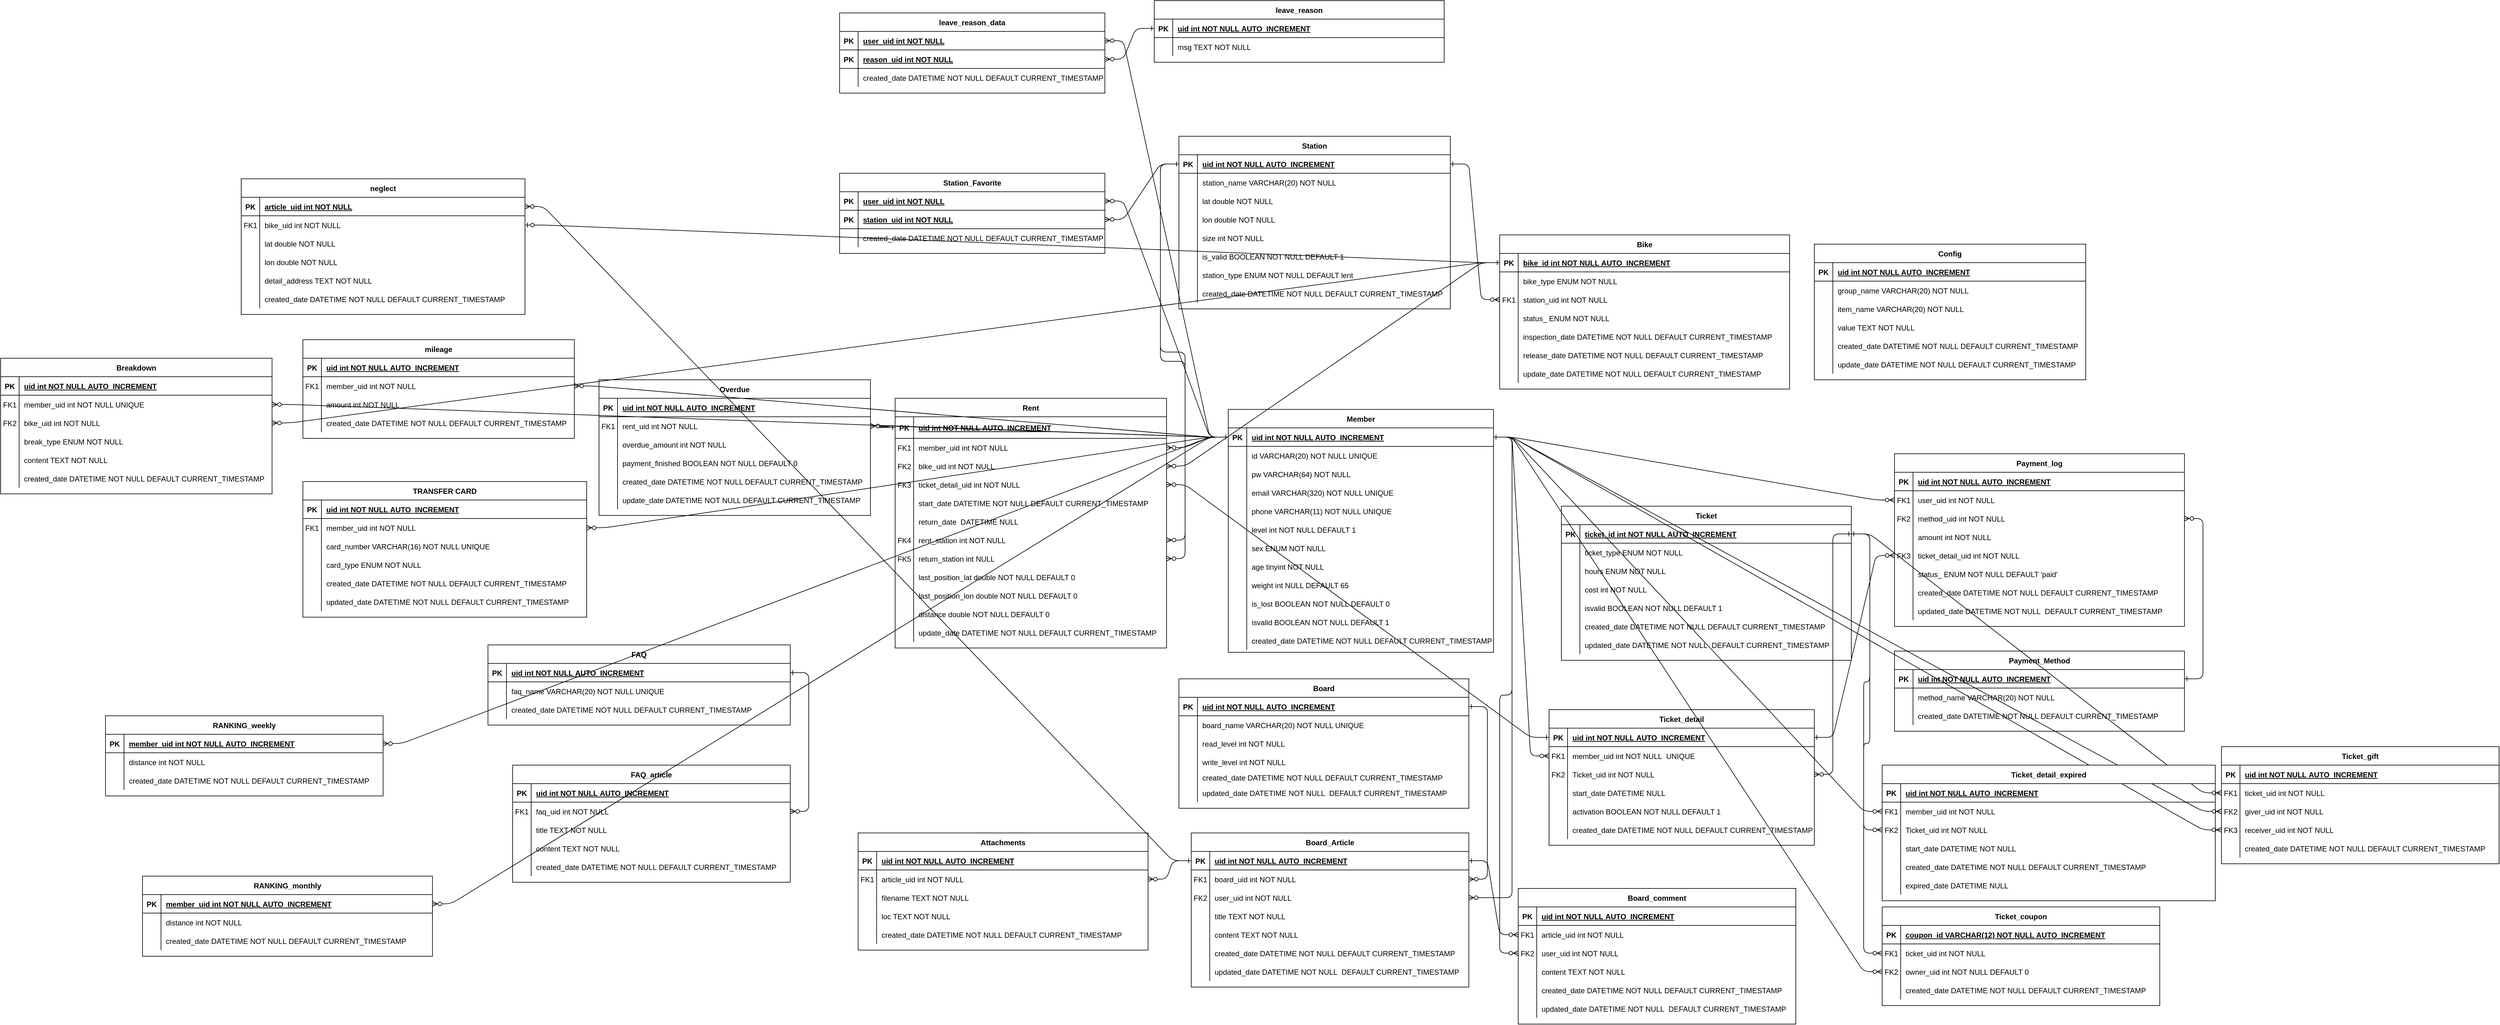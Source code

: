 <mxfile version="21.2.1" type="device">
  <diagram id="R2lEEEUBdFMjLlhIrx00" name="Page-1">
    <mxGraphModel dx="3889" dy="1769" grid="1" gridSize="10" guides="1" tooltips="1" connect="1" arrows="1" fold="1" page="1" pageScale="1" pageWidth="850" pageHeight="1100" math="0" shadow="0" extFonts="Permanent Marker^https://fonts.googleapis.com/css?family=Permanent+Marker">
      <root>
        <mxCell id="0" />
        <mxCell id="1" parent="0" />
        <mxCell id="C-vyLk0tnHw3VtMMgP7b-1" value="" style="edgeStyle=entityRelationEdgeStyle;endArrow=ERzeroToMany;startArrow=ERone;endFill=1;startFill=0;entryX=0;entryY=0.5;entryDx=0;entryDy=0;" parent="1" source="C-vyLk0tnHw3VtMMgP7b-24" target="C-vyLk0tnHw3VtMMgP7b-9" edge="1">
          <mxGeometry width="100" height="100" relative="1" as="geometry">
            <mxPoint x="340" y="720" as="sourcePoint" />
            <mxPoint x="450" y="220" as="targetPoint" />
          </mxGeometry>
        </mxCell>
        <mxCell id="C-vyLk0tnHw3VtMMgP7b-12" value="" style="edgeStyle=entityRelationEdgeStyle;endArrow=ERzeroToMany;startArrow=ERone;endFill=1;startFill=0;exitX=1;exitY=0.5;exitDx=0;exitDy=0;entryX=1;entryY=0.5;entryDx=0;entryDy=0;" parent="1" source="k__fxHmR5QP4i7bTHNKR-47" target="-ZFVkSW-k-OIZujbQ2pI-92" edge="1">
          <mxGeometry width="100" height="100" relative="1" as="geometry">
            <mxPoint x="1200" y="460" as="sourcePoint" />
            <mxPoint x="1230" y="490" as="targetPoint" />
          </mxGeometry>
        </mxCell>
        <mxCell id="C-vyLk0tnHw3VtMMgP7b-2" value="Bike" style="shape=table;startSize=30;container=1;collapsible=1;childLayout=tableLayout;fixedRows=1;rowLines=0;fontStyle=1;align=center;resizeLast=1;" parent="1" vertex="1">
          <mxGeometry x="520" y="120" width="470" height="250" as="geometry" />
        </mxCell>
        <mxCell id="C-vyLk0tnHw3VtMMgP7b-3" value="" style="shape=partialRectangle;collapsible=0;dropTarget=0;pointerEvents=0;fillColor=none;points=[[0,0.5],[1,0.5]];portConstraint=eastwest;top=0;left=0;right=0;bottom=1;" parent="C-vyLk0tnHw3VtMMgP7b-2" vertex="1">
          <mxGeometry y="30" width="470" height="30" as="geometry" />
        </mxCell>
        <mxCell id="C-vyLk0tnHw3VtMMgP7b-4" value="PK" style="shape=partialRectangle;overflow=hidden;connectable=0;fillColor=none;top=0;left=0;bottom=0;right=0;fontStyle=1;" parent="C-vyLk0tnHw3VtMMgP7b-3" vertex="1">
          <mxGeometry width="30" height="30" as="geometry">
            <mxRectangle width="30" height="30" as="alternateBounds" />
          </mxGeometry>
        </mxCell>
        <mxCell id="C-vyLk0tnHw3VtMMgP7b-5" value="bike_id int NOT NULL AUTO_INCREMENT" style="shape=partialRectangle;overflow=hidden;connectable=0;fillColor=none;top=0;left=0;bottom=0;right=0;align=left;spacingLeft=6;fontStyle=5;" parent="C-vyLk0tnHw3VtMMgP7b-3" vertex="1">
          <mxGeometry x="30" width="440" height="30" as="geometry">
            <mxRectangle width="440" height="30" as="alternateBounds" />
          </mxGeometry>
        </mxCell>
        <mxCell id="C-vyLk0tnHw3VtMMgP7b-6" value="" style="shape=partialRectangle;collapsible=0;dropTarget=0;pointerEvents=0;fillColor=none;points=[[0,0.5],[1,0.5]];portConstraint=eastwest;top=0;left=0;right=0;bottom=0;" parent="C-vyLk0tnHw3VtMMgP7b-2" vertex="1">
          <mxGeometry y="60" width="470" height="30" as="geometry" />
        </mxCell>
        <mxCell id="C-vyLk0tnHw3VtMMgP7b-7" value="" style="shape=partialRectangle;overflow=hidden;connectable=0;fillColor=none;top=0;left=0;bottom=0;right=0;" parent="C-vyLk0tnHw3VtMMgP7b-6" vertex="1">
          <mxGeometry width="30" height="30" as="geometry">
            <mxRectangle width="30" height="30" as="alternateBounds" />
          </mxGeometry>
        </mxCell>
        <mxCell id="C-vyLk0tnHw3VtMMgP7b-8" value="bike_type ENUM NOT NULL" style="shape=partialRectangle;overflow=hidden;connectable=0;fillColor=none;top=0;left=0;bottom=0;right=0;align=left;spacingLeft=6;" parent="C-vyLk0tnHw3VtMMgP7b-6" vertex="1">
          <mxGeometry x="30" width="440" height="30" as="geometry">
            <mxRectangle width="440" height="30" as="alternateBounds" />
          </mxGeometry>
        </mxCell>
        <mxCell id="C-vyLk0tnHw3VtMMgP7b-9" value="" style="shape=partialRectangle;collapsible=0;dropTarget=0;pointerEvents=0;fillColor=none;points=[[0,0.5],[1,0.5]];portConstraint=eastwest;top=0;left=0;right=0;bottom=0;" parent="C-vyLk0tnHw3VtMMgP7b-2" vertex="1">
          <mxGeometry y="90" width="470" height="30" as="geometry" />
        </mxCell>
        <mxCell id="C-vyLk0tnHw3VtMMgP7b-10" value="FK1" style="shape=partialRectangle;overflow=hidden;connectable=0;fillColor=none;top=0;left=0;bottom=0;right=0;" parent="C-vyLk0tnHw3VtMMgP7b-9" vertex="1">
          <mxGeometry width="30" height="30" as="geometry">
            <mxRectangle width="30" height="30" as="alternateBounds" />
          </mxGeometry>
        </mxCell>
        <mxCell id="C-vyLk0tnHw3VtMMgP7b-11" value="station_uid int NOT NULL" style="shape=partialRectangle;overflow=hidden;connectable=0;fillColor=none;top=0;left=0;bottom=0;right=0;align=left;spacingLeft=6;" parent="C-vyLk0tnHw3VtMMgP7b-9" vertex="1">
          <mxGeometry x="30" width="440" height="30" as="geometry">
            <mxRectangle width="440" height="30" as="alternateBounds" />
          </mxGeometry>
        </mxCell>
        <mxCell id="k__fxHmR5QP4i7bTHNKR-16" value="" style="shape=partialRectangle;collapsible=0;dropTarget=0;pointerEvents=0;fillColor=none;points=[[0,0.5],[1,0.5]];portConstraint=eastwest;top=0;left=0;right=0;bottom=0;" parent="C-vyLk0tnHw3VtMMgP7b-2" vertex="1">
          <mxGeometry y="120" width="470" height="30" as="geometry" />
        </mxCell>
        <mxCell id="k__fxHmR5QP4i7bTHNKR-17" value="" style="shape=partialRectangle;overflow=hidden;connectable=0;fillColor=none;top=0;left=0;bottom=0;right=0;" parent="k__fxHmR5QP4i7bTHNKR-16" vertex="1">
          <mxGeometry width="30" height="30" as="geometry">
            <mxRectangle width="30" height="30" as="alternateBounds" />
          </mxGeometry>
        </mxCell>
        <mxCell id="k__fxHmR5QP4i7bTHNKR-18" value="status_ ENUM NOT NULL" style="shape=partialRectangle;overflow=hidden;connectable=0;fillColor=none;top=0;left=0;bottom=0;right=0;align=left;spacingLeft=6;" parent="k__fxHmR5QP4i7bTHNKR-16" vertex="1">
          <mxGeometry x="30" width="440" height="30" as="geometry">
            <mxRectangle width="440" height="30" as="alternateBounds" />
          </mxGeometry>
        </mxCell>
        <mxCell id="k__fxHmR5QP4i7bTHNKR-19" value="" style="shape=partialRectangle;collapsible=0;dropTarget=0;pointerEvents=0;fillColor=none;points=[[0,0.5],[1,0.5]];portConstraint=eastwest;top=0;left=0;right=0;bottom=0;" parent="C-vyLk0tnHw3VtMMgP7b-2" vertex="1">
          <mxGeometry y="150" width="470" height="30" as="geometry" />
        </mxCell>
        <mxCell id="k__fxHmR5QP4i7bTHNKR-20" value="" style="shape=partialRectangle;overflow=hidden;connectable=0;fillColor=none;top=0;left=0;bottom=0;right=0;" parent="k__fxHmR5QP4i7bTHNKR-19" vertex="1">
          <mxGeometry width="30" height="30" as="geometry">
            <mxRectangle width="30" height="30" as="alternateBounds" />
          </mxGeometry>
        </mxCell>
        <mxCell id="k__fxHmR5QP4i7bTHNKR-21" value="inspection_date DATETIME NOT NULL DEFAULT CURRENT_TIMESTAMP" style="shape=partialRectangle;overflow=hidden;connectable=0;fillColor=none;top=0;left=0;bottom=0;right=0;align=left;spacingLeft=6;" parent="k__fxHmR5QP4i7bTHNKR-19" vertex="1">
          <mxGeometry x="30" width="440" height="30" as="geometry">
            <mxRectangle width="440" height="30" as="alternateBounds" />
          </mxGeometry>
        </mxCell>
        <mxCell id="k__fxHmR5QP4i7bTHNKR-22" value="" style="shape=partialRectangle;collapsible=0;dropTarget=0;pointerEvents=0;fillColor=none;points=[[0,0.5],[1,0.5]];portConstraint=eastwest;top=0;left=0;right=0;bottom=0;" parent="C-vyLk0tnHw3VtMMgP7b-2" vertex="1">
          <mxGeometry y="180" width="470" height="30" as="geometry" />
        </mxCell>
        <mxCell id="k__fxHmR5QP4i7bTHNKR-23" value="" style="shape=partialRectangle;overflow=hidden;connectable=0;fillColor=none;top=0;left=0;bottom=0;right=0;" parent="k__fxHmR5QP4i7bTHNKR-22" vertex="1">
          <mxGeometry width="30" height="30" as="geometry">
            <mxRectangle width="30" height="30" as="alternateBounds" />
          </mxGeometry>
        </mxCell>
        <mxCell id="k__fxHmR5QP4i7bTHNKR-24" value="release_date DATETIME NOT NULL DEFAULT CURRENT_TIMESTAMP" style="shape=partialRectangle;overflow=hidden;connectable=0;fillColor=none;top=0;left=0;bottom=0;right=0;align=left;spacingLeft=6;" parent="k__fxHmR5QP4i7bTHNKR-22" vertex="1">
          <mxGeometry x="30" width="440" height="30" as="geometry">
            <mxRectangle width="440" height="30" as="alternateBounds" />
          </mxGeometry>
        </mxCell>
        <mxCell id="k__fxHmR5QP4i7bTHNKR-71" value="" style="shape=partialRectangle;collapsible=0;dropTarget=0;pointerEvents=0;fillColor=none;points=[[0,0.5],[1,0.5]];portConstraint=eastwest;top=0;left=0;right=0;bottom=0;" parent="C-vyLk0tnHw3VtMMgP7b-2" vertex="1">
          <mxGeometry y="210" width="470" height="30" as="geometry" />
        </mxCell>
        <mxCell id="k__fxHmR5QP4i7bTHNKR-72" value="" style="shape=partialRectangle;overflow=hidden;connectable=0;fillColor=none;top=0;left=0;bottom=0;right=0;" parent="k__fxHmR5QP4i7bTHNKR-71" vertex="1">
          <mxGeometry width="30" height="30" as="geometry">
            <mxRectangle width="30" height="30" as="alternateBounds" />
          </mxGeometry>
        </mxCell>
        <mxCell id="k__fxHmR5QP4i7bTHNKR-73" value="update_date DATETIME NOT NULL DEFAULT CURRENT_TIMESTAMP" style="shape=partialRectangle;overflow=hidden;connectable=0;fillColor=none;top=0;left=0;bottom=0;right=0;align=left;spacingLeft=6;" parent="k__fxHmR5QP4i7bTHNKR-71" vertex="1">
          <mxGeometry x="30" width="440" height="30" as="geometry">
            <mxRectangle width="440" height="30" as="alternateBounds" />
          </mxGeometry>
        </mxCell>
        <mxCell id="C-vyLk0tnHw3VtMMgP7b-13" value="Member" style="shape=table;startSize=30;container=1;collapsible=1;childLayout=tableLayout;fixedRows=1;rowLines=0;fontStyle=1;align=center;resizeLast=1;" parent="1" vertex="1">
          <mxGeometry x="80" y="403" width="430" height="394" as="geometry" />
        </mxCell>
        <mxCell id="C-vyLk0tnHw3VtMMgP7b-14" value="" style="shape=partialRectangle;collapsible=0;dropTarget=0;pointerEvents=0;fillColor=none;points=[[0,0.5],[1,0.5]];portConstraint=eastwest;top=0;left=0;right=0;bottom=1;" parent="C-vyLk0tnHw3VtMMgP7b-13" vertex="1">
          <mxGeometry y="30" width="430" height="30" as="geometry" />
        </mxCell>
        <mxCell id="C-vyLk0tnHw3VtMMgP7b-15" value="PK" style="shape=partialRectangle;overflow=hidden;connectable=0;fillColor=none;top=0;left=0;bottom=0;right=0;fontStyle=1;" parent="C-vyLk0tnHw3VtMMgP7b-14" vertex="1">
          <mxGeometry width="30" height="30" as="geometry">
            <mxRectangle width="30" height="30" as="alternateBounds" />
          </mxGeometry>
        </mxCell>
        <mxCell id="C-vyLk0tnHw3VtMMgP7b-16" value="uid int NOT NULL AUTO_INCREMENT" style="shape=partialRectangle;overflow=hidden;connectable=0;fillColor=none;top=0;left=0;bottom=0;right=0;align=left;spacingLeft=6;fontStyle=5;" parent="C-vyLk0tnHw3VtMMgP7b-14" vertex="1">
          <mxGeometry x="30" width="400" height="30" as="geometry">
            <mxRectangle width="400" height="30" as="alternateBounds" />
          </mxGeometry>
        </mxCell>
        <mxCell id="C-vyLk0tnHw3VtMMgP7b-17" value="" style="shape=partialRectangle;collapsible=0;dropTarget=0;pointerEvents=0;fillColor=none;points=[[0,0.5],[1,0.5]];portConstraint=eastwest;top=0;left=0;right=0;bottom=0;" parent="C-vyLk0tnHw3VtMMgP7b-13" vertex="1">
          <mxGeometry y="60" width="430" height="30" as="geometry" />
        </mxCell>
        <mxCell id="C-vyLk0tnHw3VtMMgP7b-18" value="" style="shape=partialRectangle;overflow=hidden;connectable=0;fillColor=none;top=0;left=0;bottom=0;right=0;" parent="C-vyLk0tnHw3VtMMgP7b-17" vertex="1">
          <mxGeometry width="30" height="30" as="geometry">
            <mxRectangle width="30" height="30" as="alternateBounds" />
          </mxGeometry>
        </mxCell>
        <mxCell id="C-vyLk0tnHw3VtMMgP7b-19" value="id VARCHAR(20) NOT NULL UNIQUE" style="shape=partialRectangle;overflow=hidden;connectable=0;fillColor=none;top=0;left=0;bottom=0;right=0;align=left;spacingLeft=6;" parent="C-vyLk0tnHw3VtMMgP7b-17" vertex="1">
          <mxGeometry x="30" width="400" height="30" as="geometry">
            <mxRectangle width="400" height="30" as="alternateBounds" />
          </mxGeometry>
        </mxCell>
        <mxCell id="C-vyLk0tnHw3VtMMgP7b-20" value="" style="shape=partialRectangle;collapsible=0;dropTarget=0;pointerEvents=0;fillColor=none;points=[[0,0.5],[1,0.5]];portConstraint=eastwest;top=0;left=0;right=0;bottom=0;" parent="C-vyLk0tnHw3VtMMgP7b-13" vertex="1">
          <mxGeometry y="90" width="430" height="30" as="geometry" />
        </mxCell>
        <mxCell id="C-vyLk0tnHw3VtMMgP7b-21" value="" style="shape=partialRectangle;overflow=hidden;connectable=0;fillColor=none;top=0;left=0;bottom=0;right=0;" parent="C-vyLk0tnHw3VtMMgP7b-20" vertex="1">
          <mxGeometry width="30" height="30" as="geometry">
            <mxRectangle width="30" height="30" as="alternateBounds" />
          </mxGeometry>
        </mxCell>
        <mxCell id="C-vyLk0tnHw3VtMMgP7b-22" value="pw VARCHAR(64) NOT NULL" style="shape=partialRectangle;overflow=hidden;connectable=0;fillColor=none;top=0;left=0;bottom=0;right=0;align=left;spacingLeft=6;" parent="C-vyLk0tnHw3VtMMgP7b-20" vertex="1">
          <mxGeometry x="30" width="400" height="30" as="geometry">
            <mxRectangle width="400" height="30" as="alternateBounds" />
          </mxGeometry>
        </mxCell>
        <mxCell id="k__fxHmR5QP4i7bTHNKR-25" value="" style="shape=partialRectangle;collapsible=0;dropTarget=0;pointerEvents=0;fillColor=none;points=[[0,0.5],[1,0.5]];portConstraint=eastwest;top=0;left=0;right=0;bottom=0;" parent="C-vyLk0tnHw3VtMMgP7b-13" vertex="1">
          <mxGeometry y="120" width="430" height="30" as="geometry" />
        </mxCell>
        <mxCell id="k__fxHmR5QP4i7bTHNKR-26" value="" style="shape=partialRectangle;overflow=hidden;connectable=0;fillColor=none;top=0;left=0;bottom=0;right=0;" parent="k__fxHmR5QP4i7bTHNKR-25" vertex="1">
          <mxGeometry width="30" height="30" as="geometry">
            <mxRectangle width="30" height="30" as="alternateBounds" />
          </mxGeometry>
        </mxCell>
        <mxCell id="k__fxHmR5QP4i7bTHNKR-27" value="email VARCHAR(320) NOT NULL UNIQUE" style="shape=partialRectangle;overflow=hidden;connectable=0;fillColor=none;top=0;left=0;bottom=0;right=0;align=left;spacingLeft=6;" parent="k__fxHmR5QP4i7bTHNKR-25" vertex="1">
          <mxGeometry x="30" width="400" height="30" as="geometry">
            <mxRectangle width="400" height="30" as="alternateBounds" />
          </mxGeometry>
        </mxCell>
        <mxCell id="k__fxHmR5QP4i7bTHNKR-31" value="" style="shape=partialRectangle;collapsible=0;dropTarget=0;pointerEvents=0;fillColor=none;points=[[0,0.5],[1,0.5]];portConstraint=eastwest;top=0;left=0;right=0;bottom=0;" parent="C-vyLk0tnHw3VtMMgP7b-13" vertex="1">
          <mxGeometry y="150" width="430" height="30" as="geometry" />
        </mxCell>
        <mxCell id="k__fxHmR5QP4i7bTHNKR-32" value="" style="shape=partialRectangle;overflow=hidden;connectable=0;fillColor=none;top=0;left=0;bottom=0;right=0;" parent="k__fxHmR5QP4i7bTHNKR-31" vertex="1">
          <mxGeometry width="30" height="30" as="geometry">
            <mxRectangle width="30" height="30" as="alternateBounds" />
          </mxGeometry>
        </mxCell>
        <mxCell id="k__fxHmR5QP4i7bTHNKR-33" value="phone VARCHAR(11) NOT NULL UNIQUE" style="shape=partialRectangle;overflow=hidden;connectable=0;fillColor=none;top=0;left=0;bottom=0;right=0;align=left;spacingLeft=6;" parent="k__fxHmR5QP4i7bTHNKR-31" vertex="1">
          <mxGeometry x="30" width="400" height="30" as="geometry">
            <mxRectangle width="400" height="30" as="alternateBounds" />
          </mxGeometry>
        </mxCell>
        <mxCell id="13yCgocdVv6JBrUScBEz-36" value="" style="shape=partialRectangle;collapsible=0;dropTarget=0;pointerEvents=0;fillColor=none;points=[[0,0.5],[1,0.5]];portConstraint=eastwest;top=0;left=0;right=0;bottom=0;" parent="C-vyLk0tnHw3VtMMgP7b-13" vertex="1">
          <mxGeometry y="180" width="430" height="30" as="geometry" />
        </mxCell>
        <mxCell id="13yCgocdVv6JBrUScBEz-37" value="" style="shape=partialRectangle;overflow=hidden;connectable=0;fillColor=none;top=0;left=0;bottom=0;right=0;" parent="13yCgocdVv6JBrUScBEz-36" vertex="1">
          <mxGeometry width="30" height="30" as="geometry">
            <mxRectangle width="30" height="30" as="alternateBounds" />
          </mxGeometry>
        </mxCell>
        <mxCell id="13yCgocdVv6JBrUScBEz-38" value="level int NOT NULL DEFAULT 1" style="shape=partialRectangle;overflow=hidden;connectable=0;fillColor=none;top=0;left=0;bottom=0;right=0;align=left;spacingLeft=6;" parent="13yCgocdVv6JBrUScBEz-36" vertex="1">
          <mxGeometry x="30" width="400" height="30" as="geometry">
            <mxRectangle width="400" height="30" as="alternateBounds" />
          </mxGeometry>
        </mxCell>
        <mxCell id="k__fxHmR5QP4i7bTHNKR-34" value="" style="shape=partialRectangle;collapsible=0;dropTarget=0;pointerEvents=0;fillColor=none;points=[[0,0.5],[1,0.5]];portConstraint=eastwest;top=0;left=0;right=0;bottom=0;" parent="C-vyLk0tnHw3VtMMgP7b-13" vertex="1">
          <mxGeometry y="210" width="430" height="30" as="geometry" />
        </mxCell>
        <mxCell id="k__fxHmR5QP4i7bTHNKR-35" value="" style="shape=partialRectangle;overflow=hidden;connectable=0;fillColor=none;top=0;left=0;bottom=0;right=0;" parent="k__fxHmR5QP4i7bTHNKR-34" vertex="1">
          <mxGeometry width="30" height="30" as="geometry">
            <mxRectangle width="30" height="30" as="alternateBounds" />
          </mxGeometry>
        </mxCell>
        <mxCell id="k__fxHmR5QP4i7bTHNKR-36" value="sex ENUM NOT NULL" style="shape=partialRectangle;overflow=hidden;connectable=0;fillColor=none;top=0;left=0;bottom=0;right=0;align=left;spacingLeft=6;" parent="k__fxHmR5QP4i7bTHNKR-34" vertex="1">
          <mxGeometry x="30" width="400" height="30" as="geometry">
            <mxRectangle width="400" height="30" as="alternateBounds" />
          </mxGeometry>
        </mxCell>
        <mxCell id="k__fxHmR5QP4i7bTHNKR-37" value="" style="shape=partialRectangle;collapsible=0;dropTarget=0;pointerEvents=0;fillColor=none;points=[[0,0.5],[1,0.5]];portConstraint=eastwest;top=0;left=0;right=0;bottom=0;" parent="C-vyLk0tnHw3VtMMgP7b-13" vertex="1">
          <mxGeometry y="240" width="430" height="30" as="geometry" />
        </mxCell>
        <mxCell id="k__fxHmR5QP4i7bTHNKR-38" value="" style="shape=partialRectangle;overflow=hidden;connectable=0;fillColor=none;top=0;left=0;bottom=0;right=0;" parent="k__fxHmR5QP4i7bTHNKR-37" vertex="1">
          <mxGeometry width="30" height="30" as="geometry">
            <mxRectangle width="30" height="30" as="alternateBounds" />
          </mxGeometry>
        </mxCell>
        <mxCell id="k__fxHmR5QP4i7bTHNKR-39" value="age tinyint NOT NULL" style="shape=partialRectangle;overflow=hidden;connectable=0;fillColor=none;top=0;left=0;bottom=0;right=0;align=left;spacingLeft=6;" parent="k__fxHmR5QP4i7bTHNKR-37" vertex="1">
          <mxGeometry x="30" width="400" height="30" as="geometry">
            <mxRectangle width="400" height="30" as="alternateBounds" />
          </mxGeometry>
        </mxCell>
        <mxCell id="k__fxHmR5QP4i7bTHNKR-40" value="" style="shape=partialRectangle;collapsible=0;dropTarget=0;pointerEvents=0;fillColor=none;points=[[0,0.5],[1,0.5]];portConstraint=eastwest;top=0;left=0;right=0;bottom=0;" parent="C-vyLk0tnHw3VtMMgP7b-13" vertex="1">
          <mxGeometry y="270" width="430" height="30" as="geometry" />
        </mxCell>
        <mxCell id="k__fxHmR5QP4i7bTHNKR-41" value="" style="shape=partialRectangle;overflow=hidden;connectable=0;fillColor=none;top=0;left=0;bottom=0;right=0;" parent="k__fxHmR5QP4i7bTHNKR-40" vertex="1">
          <mxGeometry width="30" height="30" as="geometry">
            <mxRectangle width="30" height="30" as="alternateBounds" />
          </mxGeometry>
        </mxCell>
        <mxCell id="k__fxHmR5QP4i7bTHNKR-42" value="weight int NULL DEFAULT 65 " style="shape=partialRectangle;overflow=hidden;connectable=0;fillColor=none;top=0;left=0;bottom=0;right=0;align=left;spacingLeft=6;" parent="k__fxHmR5QP4i7bTHNKR-40" vertex="1">
          <mxGeometry x="30" width="400" height="30" as="geometry">
            <mxRectangle width="400" height="30" as="alternateBounds" />
          </mxGeometry>
        </mxCell>
        <mxCell id="-ZFVkSW-k-OIZujbQ2pI-33" value="" style="shape=partialRectangle;collapsible=0;dropTarget=0;pointerEvents=0;fillColor=none;points=[[0,0.5],[1,0.5]];portConstraint=eastwest;top=0;left=0;right=0;bottom=0;" parent="C-vyLk0tnHw3VtMMgP7b-13" vertex="1">
          <mxGeometry y="300" width="430" height="30" as="geometry" />
        </mxCell>
        <mxCell id="-ZFVkSW-k-OIZujbQ2pI-34" value="" style="shape=partialRectangle;overflow=hidden;connectable=0;fillColor=none;top=0;left=0;bottom=0;right=0;" parent="-ZFVkSW-k-OIZujbQ2pI-33" vertex="1">
          <mxGeometry width="30" height="30" as="geometry">
            <mxRectangle width="30" height="30" as="alternateBounds" />
          </mxGeometry>
        </mxCell>
        <mxCell id="-ZFVkSW-k-OIZujbQ2pI-35" value="is_lost BOOLEAN NOT NULL DEFAULT 0 " style="shape=partialRectangle;overflow=hidden;connectable=0;fillColor=none;top=0;left=0;bottom=0;right=0;align=left;spacingLeft=6;" parent="-ZFVkSW-k-OIZujbQ2pI-33" vertex="1">
          <mxGeometry x="30" width="400" height="30" as="geometry">
            <mxRectangle width="400" height="30" as="alternateBounds" />
          </mxGeometry>
        </mxCell>
        <mxCell id="k__fxHmR5QP4i7bTHNKR-43" value="" style="shape=partialRectangle;collapsible=0;dropTarget=0;pointerEvents=0;fillColor=none;points=[[0,0.5],[1,0.5]];portConstraint=eastwest;top=0;left=0;right=0;bottom=0;" parent="C-vyLk0tnHw3VtMMgP7b-13" vertex="1">
          <mxGeometry y="330" width="430" height="30" as="geometry" />
        </mxCell>
        <mxCell id="k__fxHmR5QP4i7bTHNKR-44" value="" style="shape=partialRectangle;overflow=hidden;connectable=0;fillColor=none;top=0;left=0;bottom=0;right=0;" parent="k__fxHmR5QP4i7bTHNKR-43" vertex="1">
          <mxGeometry width="30" height="30" as="geometry">
            <mxRectangle width="30" height="30" as="alternateBounds" />
          </mxGeometry>
        </mxCell>
        <mxCell id="k__fxHmR5QP4i7bTHNKR-45" value="isvalid BOOLEAN NOT NULL DEFAULT 1" style="shape=partialRectangle;overflow=hidden;connectable=0;fillColor=none;top=0;left=0;bottom=0;right=0;align=left;spacingLeft=6;" parent="k__fxHmR5QP4i7bTHNKR-43" vertex="1">
          <mxGeometry x="30" width="400" height="30" as="geometry">
            <mxRectangle width="400" height="30" as="alternateBounds" />
          </mxGeometry>
        </mxCell>
        <mxCell id="-ZFVkSW-k-OIZujbQ2pI-367" value="" style="shape=partialRectangle;collapsible=0;dropTarget=0;pointerEvents=0;fillColor=none;points=[[0,0.5],[1,0.5]];portConstraint=eastwest;top=0;left=0;right=0;bottom=0;" parent="C-vyLk0tnHw3VtMMgP7b-13" vertex="1">
          <mxGeometry y="360" width="430" height="30" as="geometry" />
        </mxCell>
        <mxCell id="-ZFVkSW-k-OIZujbQ2pI-368" value="" style="shape=partialRectangle;overflow=hidden;connectable=0;fillColor=none;top=0;left=0;bottom=0;right=0;" parent="-ZFVkSW-k-OIZujbQ2pI-367" vertex="1">
          <mxGeometry width="30" height="30" as="geometry">
            <mxRectangle width="30" height="30" as="alternateBounds" />
          </mxGeometry>
        </mxCell>
        <mxCell id="-ZFVkSW-k-OIZujbQ2pI-369" value="created_date DATETIME NOT NULL DEFAULT CURRENT_TIMESTAMP" style="shape=partialRectangle;overflow=hidden;connectable=0;fillColor=none;top=0;left=0;bottom=0;right=0;align=left;spacingLeft=6;" parent="-ZFVkSW-k-OIZujbQ2pI-367" vertex="1">
          <mxGeometry x="30" width="400" height="30" as="geometry">
            <mxRectangle width="400" height="30" as="alternateBounds" />
          </mxGeometry>
        </mxCell>
        <mxCell id="C-vyLk0tnHw3VtMMgP7b-23" value="Station" style="shape=table;startSize=30;container=1;collapsible=1;childLayout=tableLayout;fixedRows=1;rowLines=0;fontStyle=1;align=center;resizeLast=1;" parent="1" vertex="1">
          <mxGeometry y="-40" width="440" height="280" as="geometry" />
        </mxCell>
        <mxCell id="C-vyLk0tnHw3VtMMgP7b-24" value="" style="shape=partialRectangle;collapsible=0;dropTarget=0;pointerEvents=0;fillColor=none;points=[[0,0.5],[1,0.5]];portConstraint=eastwest;top=0;left=0;right=0;bottom=1;" parent="C-vyLk0tnHw3VtMMgP7b-23" vertex="1">
          <mxGeometry y="30" width="440" height="30" as="geometry" />
        </mxCell>
        <mxCell id="C-vyLk0tnHw3VtMMgP7b-25" value="PK" style="shape=partialRectangle;overflow=hidden;connectable=0;fillColor=none;top=0;left=0;bottom=0;right=0;fontStyle=1;" parent="C-vyLk0tnHw3VtMMgP7b-24" vertex="1">
          <mxGeometry width="30" height="30" as="geometry">
            <mxRectangle width="30" height="30" as="alternateBounds" />
          </mxGeometry>
        </mxCell>
        <mxCell id="C-vyLk0tnHw3VtMMgP7b-26" value="uid int NOT NULL AUTO_INCREMENT" style="shape=partialRectangle;overflow=hidden;connectable=0;fillColor=none;top=0;left=0;bottom=0;right=0;align=left;spacingLeft=6;fontStyle=5;" parent="C-vyLk0tnHw3VtMMgP7b-24" vertex="1">
          <mxGeometry x="30" width="410" height="30" as="geometry">
            <mxRectangle width="410" height="30" as="alternateBounds" />
          </mxGeometry>
        </mxCell>
        <mxCell id="C-vyLk0tnHw3VtMMgP7b-27" value="" style="shape=partialRectangle;collapsible=0;dropTarget=0;pointerEvents=0;fillColor=none;points=[[0,0.5],[1,0.5]];portConstraint=eastwest;top=0;left=0;right=0;bottom=0;" parent="C-vyLk0tnHw3VtMMgP7b-23" vertex="1">
          <mxGeometry y="60" width="440" height="30" as="geometry" />
        </mxCell>
        <mxCell id="C-vyLk0tnHw3VtMMgP7b-28" value="" style="shape=partialRectangle;overflow=hidden;connectable=0;fillColor=none;top=0;left=0;bottom=0;right=0;" parent="C-vyLk0tnHw3VtMMgP7b-27" vertex="1">
          <mxGeometry width="30" height="30" as="geometry">
            <mxRectangle width="30" height="30" as="alternateBounds" />
          </mxGeometry>
        </mxCell>
        <mxCell id="C-vyLk0tnHw3VtMMgP7b-29" value="station_name VARCHAR(20) NOT NULL" style="shape=partialRectangle;overflow=hidden;connectable=0;fillColor=none;top=0;left=0;bottom=0;right=0;align=left;spacingLeft=6;" parent="C-vyLk0tnHw3VtMMgP7b-27" vertex="1">
          <mxGeometry x="30" width="410" height="30" as="geometry">
            <mxRectangle width="410" height="30" as="alternateBounds" />
          </mxGeometry>
        </mxCell>
        <mxCell id="k__fxHmR5QP4i7bTHNKR-1" value="" style="shape=partialRectangle;collapsible=0;dropTarget=0;pointerEvents=0;fillColor=none;points=[[0,0.5],[1,0.5]];portConstraint=eastwest;top=0;left=0;right=0;bottom=0;" parent="C-vyLk0tnHw3VtMMgP7b-23" vertex="1">
          <mxGeometry y="90" width="440" height="30" as="geometry" />
        </mxCell>
        <mxCell id="k__fxHmR5QP4i7bTHNKR-2" value="" style="shape=partialRectangle;overflow=hidden;connectable=0;fillColor=none;top=0;left=0;bottom=0;right=0;" parent="k__fxHmR5QP4i7bTHNKR-1" vertex="1">
          <mxGeometry width="30" height="30" as="geometry">
            <mxRectangle width="30" height="30" as="alternateBounds" />
          </mxGeometry>
        </mxCell>
        <mxCell id="k__fxHmR5QP4i7bTHNKR-3" value="lat double NOT NULL" style="shape=partialRectangle;overflow=hidden;connectable=0;fillColor=none;top=0;left=0;bottom=0;right=0;align=left;spacingLeft=6;" parent="k__fxHmR5QP4i7bTHNKR-1" vertex="1">
          <mxGeometry x="30" width="410" height="30" as="geometry">
            <mxRectangle width="410" height="30" as="alternateBounds" />
          </mxGeometry>
        </mxCell>
        <mxCell id="k__fxHmR5QP4i7bTHNKR-4" value="" style="shape=partialRectangle;collapsible=0;dropTarget=0;pointerEvents=0;fillColor=none;points=[[0,0.5],[1,0.5]];portConstraint=eastwest;top=0;left=0;right=0;bottom=0;" parent="C-vyLk0tnHw3VtMMgP7b-23" vertex="1">
          <mxGeometry y="120" width="440" height="30" as="geometry" />
        </mxCell>
        <mxCell id="k__fxHmR5QP4i7bTHNKR-5" value="" style="shape=partialRectangle;overflow=hidden;connectable=0;fillColor=none;top=0;left=0;bottom=0;right=0;" parent="k__fxHmR5QP4i7bTHNKR-4" vertex="1">
          <mxGeometry width="30" height="30" as="geometry">
            <mxRectangle width="30" height="30" as="alternateBounds" />
          </mxGeometry>
        </mxCell>
        <mxCell id="k__fxHmR5QP4i7bTHNKR-6" value="lon double NOT NULL" style="shape=partialRectangle;overflow=hidden;connectable=0;fillColor=none;top=0;left=0;bottom=0;right=0;align=left;spacingLeft=6;" parent="k__fxHmR5QP4i7bTHNKR-4" vertex="1">
          <mxGeometry x="30" width="410" height="30" as="geometry">
            <mxRectangle width="410" height="30" as="alternateBounds" />
          </mxGeometry>
        </mxCell>
        <mxCell id="k__fxHmR5QP4i7bTHNKR-7" value="" style="shape=partialRectangle;collapsible=0;dropTarget=0;pointerEvents=0;fillColor=none;points=[[0,0.5],[1,0.5]];portConstraint=eastwest;top=0;left=0;right=0;bottom=0;" parent="C-vyLk0tnHw3VtMMgP7b-23" vertex="1">
          <mxGeometry y="150" width="440" height="30" as="geometry" />
        </mxCell>
        <mxCell id="k__fxHmR5QP4i7bTHNKR-8" value="" style="shape=partialRectangle;overflow=hidden;connectable=0;fillColor=none;top=0;left=0;bottom=0;right=0;" parent="k__fxHmR5QP4i7bTHNKR-7" vertex="1">
          <mxGeometry width="30" height="30" as="geometry">
            <mxRectangle width="30" height="30" as="alternateBounds" />
          </mxGeometry>
        </mxCell>
        <mxCell id="k__fxHmR5QP4i7bTHNKR-9" value="size int NOT NULL" style="shape=partialRectangle;overflow=hidden;connectable=0;fillColor=none;top=0;left=0;bottom=0;right=0;align=left;spacingLeft=6;" parent="k__fxHmR5QP4i7bTHNKR-7" vertex="1">
          <mxGeometry x="30" width="410" height="30" as="geometry">
            <mxRectangle width="410" height="30" as="alternateBounds" />
          </mxGeometry>
        </mxCell>
        <mxCell id="k__fxHmR5QP4i7bTHNKR-10" value="" style="shape=partialRectangle;collapsible=0;dropTarget=0;pointerEvents=0;fillColor=none;points=[[0,0.5],[1,0.5]];portConstraint=eastwest;top=0;left=0;right=0;bottom=0;" parent="C-vyLk0tnHw3VtMMgP7b-23" vertex="1">
          <mxGeometry y="180" width="440" height="30" as="geometry" />
        </mxCell>
        <mxCell id="k__fxHmR5QP4i7bTHNKR-11" value="" style="shape=partialRectangle;overflow=hidden;connectable=0;fillColor=none;top=0;left=0;bottom=0;right=0;" parent="k__fxHmR5QP4i7bTHNKR-10" vertex="1">
          <mxGeometry width="30" height="30" as="geometry">
            <mxRectangle width="30" height="30" as="alternateBounds" />
          </mxGeometry>
        </mxCell>
        <mxCell id="k__fxHmR5QP4i7bTHNKR-12" value="is_valid BOOLEAN NOT NULL DEFAULT 1" style="shape=partialRectangle;overflow=hidden;connectable=0;fillColor=none;top=0;left=0;bottom=0;right=0;align=left;spacingLeft=6;" parent="k__fxHmR5QP4i7bTHNKR-10" vertex="1">
          <mxGeometry x="30" width="410" height="30" as="geometry">
            <mxRectangle width="410" height="30" as="alternateBounds" />
          </mxGeometry>
        </mxCell>
        <mxCell id="13yCgocdVv6JBrUScBEz-18" value="" style="shape=partialRectangle;collapsible=0;dropTarget=0;pointerEvents=0;fillColor=none;points=[[0,0.5],[1,0.5]];portConstraint=eastwest;top=0;left=0;right=0;bottom=0;" parent="C-vyLk0tnHw3VtMMgP7b-23" vertex="1">
          <mxGeometry y="210" width="440" height="30" as="geometry" />
        </mxCell>
        <mxCell id="13yCgocdVv6JBrUScBEz-19" value="" style="shape=partialRectangle;overflow=hidden;connectable=0;fillColor=none;top=0;left=0;bottom=0;right=0;" parent="13yCgocdVv6JBrUScBEz-18" vertex="1">
          <mxGeometry width="30" height="30" as="geometry">
            <mxRectangle width="30" height="30" as="alternateBounds" />
          </mxGeometry>
        </mxCell>
        <mxCell id="13yCgocdVv6JBrUScBEz-20" value="station_type ENUM NOT NULL DEFAULT lent" style="shape=partialRectangle;overflow=hidden;connectable=0;fillColor=none;top=0;left=0;bottom=0;right=0;align=left;spacingLeft=6;" parent="13yCgocdVv6JBrUScBEz-18" vertex="1">
          <mxGeometry x="30" width="410" height="30" as="geometry">
            <mxRectangle width="410" height="30" as="alternateBounds" />
          </mxGeometry>
        </mxCell>
        <mxCell id="k__fxHmR5QP4i7bTHNKR-13" value="" style="shape=partialRectangle;collapsible=0;dropTarget=0;pointerEvents=0;fillColor=none;points=[[0,0.5],[1,0.5]];portConstraint=eastwest;top=0;left=0;right=0;bottom=0;" parent="C-vyLk0tnHw3VtMMgP7b-23" vertex="1">
          <mxGeometry y="240" width="440" height="30" as="geometry" />
        </mxCell>
        <mxCell id="k__fxHmR5QP4i7bTHNKR-14" value="" style="shape=partialRectangle;overflow=hidden;connectable=0;fillColor=none;top=0;left=0;bottom=0;right=0;" parent="k__fxHmR5QP4i7bTHNKR-13" vertex="1">
          <mxGeometry width="30" height="30" as="geometry">
            <mxRectangle width="30" height="30" as="alternateBounds" />
          </mxGeometry>
        </mxCell>
        <mxCell id="k__fxHmR5QP4i7bTHNKR-15" value="created_date DATETIME NOT NULL DEFAULT CURRENT_TIMESTAMP" style="shape=partialRectangle;overflow=hidden;connectable=0;fillColor=none;top=0;left=0;bottom=0;right=0;align=left;spacingLeft=6;" parent="k__fxHmR5QP4i7bTHNKR-13" vertex="1">
          <mxGeometry x="30" width="410" height="30" as="geometry">
            <mxRectangle width="410" height="30" as="alternateBounds" />
          </mxGeometry>
        </mxCell>
        <mxCell id="k__fxHmR5QP4i7bTHNKR-46" value="Ticket" style="shape=table;startSize=30;container=1;collapsible=1;childLayout=tableLayout;fixedRows=1;rowLines=0;fontStyle=1;align=center;resizeLast=1;" parent="1" vertex="1">
          <mxGeometry x="620" y="560" width="470" height="250" as="geometry" />
        </mxCell>
        <mxCell id="k__fxHmR5QP4i7bTHNKR-47" value="" style="shape=partialRectangle;collapsible=0;dropTarget=0;pointerEvents=0;fillColor=none;points=[[0,0.5],[1,0.5]];portConstraint=eastwest;top=0;left=0;right=0;bottom=1;" parent="k__fxHmR5QP4i7bTHNKR-46" vertex="1">
          <mxGeometry y="30" width="470" height="30" as="geometry" />
        </mxCell>
        <mxCell id="k__fxHmR5QP4i7bTHNKR-48" value="PK" style="shape=partialRectangle;overflow=hidden;connectable=0;fillColor=none;top=0;left=0;bottom=0;right=0;fontStyle=1;" parent="k__fxHmR5QP4i7bTHNKR-47" vertex="1">
          <mxGeometry width="30" height="30" as="geometry">
            <mxRectangle width="30" height="30" as="alternateBounds" />
          </mxGeometry>
        </mxCell>
        <mxCell id="k__fxHmR5QP4i7bTHNKR-49" value="ticket_id int NOT NULL AUTO_INCREMENT" style="shape=partialRectangle;overflow=hidden;connectable=0;fillColor=none;top=0;left=0;bottom=0;right=0;align=left;spacingLeft=6;fontStyle=5;" parent="k__fxHmR5QP4i7bTHNKR-47" vertex="1">
          <mxGeometry x="30" width="440" height="30" as="geometry">
            <mxRectangle width="440" height="30" as="alternateBounds" />
          </mxGeometry>
        </mxCell>
        <mxCell id="k__fxHmR5QP4i7bTHNKR-50" value="" style="shape=partialRectangle;collapsible=0;dropTarget=0;pointerEvents=0;fillColor=none;points=[[0,0.5],[1,0.5]];portConstraint=eastwest;top=0;left=0;right=0;bottom=0;" parent="k__fxHmR5QP4i7bTHNKR-46" vertex="1">
          <mxGeometry y="60" width="470" height="30" as="geometry" />
        </mxCell>
        <mxCell id="k__fxHmR5QP4i7bTHNKR-51" value="" style="shape=partialRectangle;overflow=hidden;connectable=0;fillColor=none;top=0;left=0;bottom=0;right=0;" parent="k__fxHmR5QP4i7bTHNKR-50" vertex="1">
          <mxGeometry width="30" height="30" as="geometry">
            <mxRectangle width="30" height="30" as="alternateBounds" />
          </mxGeometry>
        </mxCell>
        <mxCell id="k__fxHmR5QP4i7bTHNKR-52" value="ticket_type ENUM NOT NULL" style="shape=partialRectangle;overflow=hidden;connectable=0;fillColor=none;top=0;left=0;bottom=0;right=0;align=left;spacingLeft=6;" parent="k__fxHmR5QP4i7bTHNKR-50" vertex="1">
          <mxGeometry x="30" width="440" height="30" as="geometry">
            <mxRectangle width="440" height="30" as="alternateBounds" />
          </mxGeometry>
        </mxCell>
        <mxCell id="k__fxHmR5QP4i7bTHNKR-53" value="" style="shape=partialRectangle;collapsible=0;dropTarget=0;pointerEvents=0;fillColor=none;points=[[0,0.5],[1,0.5]];portConstraint=eastwest;top=0;left=0;right=0;bottom=0;" parent="k__fxHmR5QP4i7bTHNKR-46" vertex="1">
          <mxGeometry y="90" width="470" height="30" as="geometry" />
        </mxCell>
        <mxCell id="k__fxHmR5QP4i7bTHNKR-54" value="" style="shape=partialRectangle;overflow=hidden;connectable=0;fillColor=none;top=0;left=0;bottom=0;right=0;" parent="k__fxHmR5QP4i7bTHNKR-53" vertex="1">
          <mxGeometry width="30" height="30" as="geometry">
            <mxRectangle width="30" height="30" as="alternateBounds" />
          </mxGeometry>
        </mxCell>
        <mxCell id="k__fxHmR5QP4i7bTHNKR-55" value="hours ENUM NOT NULL" style="shape=partialRectangle;overflow=hidden;connectable=0;fillColor=none;top=0;left=0;bottom=0;right=0;align=left;spacingLeft=6;" parent="k__fxHmR5QP4i7bTHNKR-53" vertex="1">
          <mxGeometry x="30" width="440" height="30" as="geometry">
            <mxRectangle width="440" height="30" as="alternateBounds" />
          </mxGeometry>
        </mxCell>
        <mxCell id="k__fxHmR5QP4i7bTHNKR-56" value="" style="shape=partialRectangle;collapsible=0;dropTarget=0;pointerEvents=0;fillColor=none;points=[[0,0.5],[1,0.5]];portConstraint=eastwest;top=0;left=0;right=0;bottom=0;" parent="k__fxHmR5QP4i7bTHNKR-46" vertex="1">
          <mxGeometry y="120" width="470" height="30" as="geometry" />
        </mxCell>
        <mxCell id="k__fxHmR5QP4i7bTHNKR-57" value="" style="shape=partialRectangle;overflow=hidden;connectable=0;fillColor=none;top=0;left=0;bottom=0;right=0;" parent="k__fxHmR5QP4i7bTHNKR-56" vertex="1">
          <mxGeometry width="30" height="30" as="geometry">
            <mxRectangle width="30" height="30" as="alternateBounds" />
          </mxGeometry>
        </mxCell>
        <mxCell id="k__fxHmR5QP4i7bTHNKR-58" value="cost int NOT NULL" style="shape=partialRectangle;overflow=hidden;connectable=0;fillColor=none;top=0;left=0;bottom=0;right=0;align=left;spacingLeft=6;" parent="k__fxHmR5QP4i7bTHNKR-56" vertex="1">
          <mxGeometry x="30" width="440" height="30" as="geometry">
            <mxRectangle width="440" height="30" as="alternateBounds" />
          </mxGeometry>
        </mxCell>
        <mxCell id="k__fxHmR5QP4i7bTHNKR-59" value="" style="shape=partialRectangle;collapsible=0;dropTarget=0;pointerEvents=0;fillColor=none;points=[[0,0.5],[1,0.5]];portConstraint=eastwest;top=0;left=0;right=0;bottom=0;" parent="k__fxHmR5QP4i7bTHNKR-46" vertex="1">
          <mxGeometry y="150" width="470" height="30" as="geometry" />
        </mxCell>
        <mxCell id="k__fxHmR5QP4i7bTHNKR-60" value="" style="shape=partialRectangle;overflow=hidden;connectable=0;fillColor=none;top=0;left=0;bottom=0;right=0;" parent="k__fxHmR5QP4i7bTHNKR-59" vertex="1">
          <mxGeometry width="30" height="30" as="geometry">
            <mxRectangle width="30" height="30" as="alternateBounds" />
          </mxGeometry>
        </mxCell>
        <mxCell id="k__fxHmR5QP4i7bTHNKR-61" value="isvalid BOOLEAN NOT NULL DEFAULT 1" style="shape=partialRectangle;overflow=hidden;connectable=0;fillColor=none;top=0;left=0;bottom=0;right=0;align=left;spacingLeft=6;" parent="k__fxHmR5QP4i7bTHNKR-59" vertex="1">
          <mxGeometry x="30" width="440" height="30" as="geometry">
            <mxRectangle width="440" height="30" as="alternateBounds" />
          </mxGeometry>
        </mxCell>
        <mxCell id="k__fxHmR5QP4i7bTHNKR-62" value="" style="shape=partialRectangle;collapsible=0;dropTarget=0;pointerEvents=0;fillColor=none;points=[[0,0.5],[1,0.5]];portConstraint=eastwest;top=0;left=0;right=0;bottom=0;" parent="k__fxHmR5QP4i7bTHNKR-46" vertex="1">
          <mxGeometry y="180" width="470" height="30" as="geometry" />
        </mxCell>
        <mxCell id="k__fxHmR5QP4i7bTHNKR-63" value="" style="shape=partialRectangle;overflow=hidden;connectable=0;fillColor=none;top=0;left=0;bottom=0;right=0;" parent="k__fxHmR5QP4i7bTHNKR-62" vertex="1">
          <mxGeometry width="30" height="30" as="geometry">
            <mxRectangle width="30" height="30" as="alternateBounds" />
          </mxGeometry>
        </mxCell>
        <mxCell id="k__fxHmR5QP4i7bTHNKR-64" value="created_date DATETIME NOT NULL DEFAULT CURRENT_TIMESTAMP" style="shape=partialRectangle;overflow=hidden;connectable=0;fillColor=none;top=0;left=0;bottom=0;right=0;align=left;spacingLeft=6;" parent="k__fxHmR5QP4i7bTHNKR-62" vertex="1">
          <mxGeometry x="30" width="440" height="30" as="geometry">
            <mxRectangle width="440" height="30" as="alternateBounds" />
          </mxGeometry>
        </mxCell>
        <mxCell id="k__fxHmR5QP4i7bTHNKR-68" value="" style="shape=partialRectangle;collapsible=0;dropTarget=0;pointerEvents=0;fillColor=none;points=[[0,0.5],[1,0.5]];portConstraint=eastwest;top=0;left=0;right=0;bottom=0;" parent="k__fxHmR5QP4i7bTHNKR-46" vertex="1">
          <mxGeometry y="210" width="470" height="30" as="geometry" />
        </mxCell>
        <mxCell id="k__fxHmR5QP4i7bTHNKR-69" value="" style="shape=partialRectangle;overflow=hidden;connectable=0;fillColor=none;top=0;left=0;bottom=0;right=0;" parent="k__fxHmR5QP4i7bTHNKR-68" vertex="1">
          <mxGeometry width="30" height="30" as="geometry">
            <mxRectangle width="30" height="30" as="alternateBounds" />
          </mxGeometry>
        </mxCell>
        <mxCell id="k__fxHmR5QP4i7bTHNKR-70" value="updated_date DATETIME NOT NULL  DEFAULT CURRENT_TIMESTAMP" style="shape=partialRectangle;overflow=hidden;connectable=0;fillColor=none;top=0;left=0;bottom=0;right=0;align=left;spacingLeft=6;" parent="k__fxHmR5QP4i7bTHNKR-68" vertex="1">
          <mxGeometry x="30" width="440" height="30" as="geometry">
            <mxRectangle width="440" height="30" as="alternateBounds" />
          </mxGeometry>
        </mxCell>
        <mxCell id="k__fxHmR5QP4i7bTHNKR-74" value="Ticket_detail" style="shape=table;startSize=30;container=1;collapsible=1;childLayout=tableLayout;fixedRows=1;rowLines=0;fontStyle=1;align=center;resizeLast=1;" parent="1" vertex="1">
          <mxGeometry x="600" y="890" width="430" height="220" as="geometry" />
        </mxCell>
        <mxCell id="k__fxHmR5QP4i7bTHNKR-75" value="" style="shape=partialRectangle;collapsible=0;dropTarget=0;pointerEvents=0;fillColor=none;points=[[0,0.5],[1,0.5]];portConstraint=eastwest;top=0;left=0;right=0;bottom=1;" parent="k__fxHmR5QP4i7bTHNKR-74" vertex="1">
          <mxGeometry y="30" width="430" height="30" as="geometry" />
        </mxCell>
        <mxCell id="k__fxHmR5QP4i7bTHNKR-76" value="PK" style="shape=partialRectangle;overflow=hidden;connectable=0;fillColor=none;top=0;left=0;bottom=0;right=0;fontStyle=1;" parent="k__fxHmR5QP4i7bTHNKR-75" vertex="1">
          <mxGeometry width="30" height="30" as="geometry">
            <mxRectangle width="30" height="30" as="alternateBounds" />
          </mxGeometry>
        </mxCell>
        <mxCell id="k__fxHmR5QP4i7bTHNKR-77" value="uid int NOT NULL AUTO_INCREMENT" style="shape=partialRectangle;overflow=hidden;connectable=0;fillColor=none;top=0;left=0;bottom=0;right=0;align=left;spacingLeft=6;fontStyle=5;" parent="k__fxHmR5QP4i7bTHNKR-75" vertex="1">
          <mxGeometry x="30" width="400" height="30" as="geometry">
            <mxRectangle width="400" height="30" as="alternateBounds" />
          </mxGeometry>
        </mxCell>
        <mxCell id="k__fxHmR5QP4i7bTHNKR-81" value="" style="shape=partialRectangle;collapsible=0;dropTarget=0;pointerEvents=0;fillColor=none;points=[[0,0.5],[1,0.5]];portConstraint=eastwest;top=0;left=0;right=0;bottom=0;" parent="k__fxHmR5QP4i7bTHNKR-74" vertex="1">
          <mxGeometry y="60" width="430" height="30" as="geometry" />
        </mxCell>
        <mxCell id="k__fxHmR5QP4i7bTHNKR-82" value="FK1" style="shape=partialRectangle;overflow=hidden;connectable=0;fillColor=none;top=0;left=0;bottom=0;right=0;" parent="k__fxHmR5QP4i7bTHNKR-81" vertex="1">
          <mxGeometry width="30" height="30" as="geometry">
            <mxRectangle width="30" height="30" as="alternateBounds" />
          </mxGeometry>
        </mxCell>
        <mxCell id="k__fxHmR5QP4i7bTHNKR-83" value="member_uid int NOT NULL  UNIQUE" style="shape=partialRectangle;overflow=hidden;connectable=0;fillColor=none;top=0;left=0;bottom=0;right=0;align=left;spacingLeft=6;fontStyle=0" parent="k__fxHmR5QP4i7bTHNKR-81" vertex="1">
          <mxGeometry x="30" width="400" height="30" as="geometry">
            <mxRectangle width="400" height="30" as="alternateBounds" />
          </mxGeometry>
        </mxCell>
        <mxCell id="-ZFVkSW-k-OIZujbQ2pI-92" value="" style="shape=partialRectangle;collapsible=0;dropTarget=0;pointerEvents=0;fillColor=none;points=[[0,0.5],[1,0.5]];portConstraint=eastwest;top=0;left=0;right=0;bottom=0;" parent="k__fxHmR5QP4i7bTHNKR-74" vertex="1">
          <mxGeometry y="90" width="430" height="30" as="geometry" />
        </mxCell>
        <mxCell id="-ZFVkSW-k-OIZujbQ2pI-93" value="FK2" style="shape=partialRectangle;overflow=hidden;connectable=0;fillColor=none;top=0;left=0;bottom=0;right=0;" parent="-ZFVkSW-k-OIZujbQ2pI-92" vertex="1">
          <mxGeometry width="30" height="30" as="geometry">
            <mxRectangle width="30" height="30" as="alternateBounds" />
          </mxGeometry>
        </mxCell>
        <mxCell id="-ZFVkSW-k-OIZujbQ2pI-94" value="Ticket_uid int NOT NULL" style="shape=partialRectangle;overflow=hidden;connectable=0;fillColor=none;top=0;left=0;bottom=0;right=0;align=left;spacingLeft=6;" parent="-ZFVkSW-k-OIZujbQ2pI-92" vertex="1">
          <mxGeometry x="30" width="400" height="30" as="geometry">
            <mxRectangle width="400" height="30" as="alternateBounds" />
          </mxGeometry>
        </mxCell>
        <mxCell id="k__fxHmR5QP4i7bTHNKR-84" value="" style="shape=partialRectangle;collapsible=0;dropTarget=0;pointerEvents=0;fillColor=none;points=[[0,0.5],[1,0.5]];portConstraint=eastwest;top=0;left=0;right=0;bottom=0;" parent="k__fxHmR5QP4i7bTHNKR-74" vertex="1">
          <mxGeometry y="120" width="430" height="30" as="geometry" />
        </mxCell>
        <mxCell id="k__fxHmR5QP4i7bTHNKR-85" value="" style="shape=partialRectangle;overflow=hidden;connectable=0;fillColor=none;top=0;left=0;bottom=0;right=0;" parent="k__fxHmR5QP4i7bTHNKR-84" vertex="1">
          <mxGeometry width="30" height="30" as="geometry">
            <mxRectangle width="30" height="30" as="alternateBounds" />
          </mxGeometry>
        </mxCell>
        <mxCell id="k__fxHmR5QP4i7bTHNKR-86" value="start_date DATETIME NULL" style="shape=partialRectangle;overflow=hidden;connectable=0;fillColor=none;top=0;left=0;bottom=0;right=0;align=left;spacingLeft=6;" parent="k__fxHmR5QP4i7bTHNKR-84" vertex="1">
          <mxGeometry x="30" width="400" height="30" as="geometry">
            <mxRectangle width="400" height="30" as="alternateBounds" />
          </mxGeometry>
        </mxCell>
        <mxCell id="sB0VTAuYsF_p09nDswvq-232" value="" style="shape=partialRectangle;collapsible=0;dropTarget=0;pointerEvents=0;fillColor=none;points=[[0,0.5],[1,0.5]];portConstraint=eastwest;top=0;left=0;right=0;bottom=0;" parent="k__fxHmR5QP4i7bTHNKR-74" vertex="1">
          <mxGeometry y="150" width="430" height="30" as="geometry" />
        </mxCell>
        <mxCell id="sB0VTAuYsF_p09nDswvq-233" value="" style="shape=partialRectangle;overflow=hidden;connectable=0;fillColor=none;top=0;left=0;bottom=0;right=0;" parent="sB0VTAuYsF_p09nDswvq-232" vertex="1">
          <mxGeometry width="30" height="30" as="geometry">
            <mxRectangle width="30" height="30" as="alternateBounds" />
          </mxGeometry>
        </mxCell>
        <mxCell id="sB0VTAuYsF_p09nDswvq-234" value="activation BOOLEAN NOT NULL DEFAULT 1" style="shape=partialRectangle;overflow=hidden;connectable=0;fillColor=none;top=0;left=0;bottom=0;right=0;align=left;spacingLeft=6;" parent="sB0VTAuYsF_p09nDswvq-232" vertex="1">
          <mxGeometry x="30" width="400" height="30" as="geometry">
            <mxRectangle width="400" height="30" as="alternateBounds" />
          </mxGeometry>
        </mxCell>
        <mxCell id="sB0VTAuYsF_p09nDswvq-241" value="" style="shape=partialRectangle;collapsible=0;dropTarget=0;pointerEvents=0;fillColor=none;points=[[0,0.5],[1,0.5]];portConstraint=eastwest;top=0;left=0;right=0;bottom=0;" parent="k__fxHmR5QP4i7bTHNKR-74" vertex="1">
          <mxGeometry y="180" width="430" height="30" as="geometry" />
        </mxCell>
        <mxCell id="sB0VTAuYsF_p09nDswvq-242" value="" style="shape=partialRectangle;overflow=hidden;connectable=0;fillColor=none;top=0;left=0;bottom=0;right=0;" parent="sB0VTAuYsF_p09nDswvq-241" vertex="1">
          <mxGeometry width="30" height="30" as="geometry">
            <mxRectangle width="30" height="30" as="alternateBounds" />
          </mxGeometry>
        </mxCell>
        <mxCell id="sB0VTAuYsF_p09nDswvq-243" value="created_date DATETIME NOT NULL DEFAULT CURRENT_TIMESTAMP" style="shape=partialRectangle;overflow=hidden;connectable=0;fillColor=none;top=0;left=0;bottom=0;right=0;align=left;spacingLeft=6;" parent="sB0VTAuYsF_p09nDswvq-241" vertex="1">
          <mxGeometry x="30" width="400" height="30" as="geometry">
            <mxRectangle width="400" height="30" as="alternateBounds" />
          </mxGeometry>
        </mxCell>
        <mxCell id="k__fxHmR5QP4i7bTHNKR-102" value="" style="edgeStyle=entityRelationEdgeStyle;endArrow=ERzeroToMany;startArrow=ERone;endFill=1;startFill=0;exitX=1;exitY=0.5;exitDx=0;exitDy=0;entryX=0;entryY=0.5;entryDx=0;entryDy=0;" parent="1" source="C-vyLk0tnHw3VtMMgP7b-14" target="k__fxHmR5QP4i7bTHNKR-81" edge="1">
          <mxGeometry width="100" height="100" relative="1" as="geometry">
            <mxPoint x="1050" y="515" as="sourcePoint" />
            <mxPoint x="650" y="965" as="targetPoint" />
          </mxGeometry>
        </mxCell>
        <mxCell id="sB0VTAuYsF_p09nDswvq-1" value="Rent" style="shape=table;startSize=30;container=1;collapsible=1;childLayout=tableLayout;fixedRows=1;rowLines=0;fontStyle=1;align=center;resizeLast=1;" parent="1" vertex="1">
          <mxGeometry x="-460" y="385" width="440" height="405" as="geometry" />
        </mxCell>
        <mxCell id="sB0VTAuYsF_p09nDswvq-2" value="" style="shape=partialRectangle;collapsible=0;dropTarget=0;pointerEvents=0;fillColor=none;points=[[0,0.5],[1,0.5]];portConstraint=eastwest;top=0;left=0;right=0;bottom=1;" parent="sB0VTAuYsF_p09nDswvq-1" vertex="1">
          <mxGeometry y="30" width="440" height="35" as="geometry" />
        </mxCell>
        <mxCell id="sB0VTAuYsF_p09nDswvq-3" value="PK" style="shape=partialRectangle;overflow=hidden;connectable=0;fillColor=none;top=0;left=0;bottom=0;right=0;fontStyle=1;" parent="sB0VTAuYsF_p09nDswvq-2" vertex="1">
          <mxGeometry width="30" height="35" as="geometry">
            <mxRectangle width="30" height="35" as="alternateBounds" />
          </mxGeometry>
        </mxCell>
        <mxCell id="sB0VTAuYsF_p09nDswvq-4" value="uid int NOT NULL AUTO_INCREMENT" style="shape=partialRectangle;overflow=hidden;connectable=0;fillColor=none;top=0;left=0;bottom=0;right=0;align=left;spacingLeft=6;fontStyle=5;" parent="sB0VTAuYsF_p09nDswvq-2" vertex="1">
          <mxGeometry x="30" width="410" height="35" as="geometry">
            <mxRectangle width="410" height="35" as="alternateBounds" />
          </mxGeometry>
        </mxCell>
        <mxCell id="sB0VTAuYsF_p09nDswvq-5" value="" style="shape=partialRectangle;collapsible=0;dropTarget=0;pointerEvents=0;fillColor=none;points=[[0,0.5],[1,0.5]];portConstraint=eastwest;top=0;left=0;right=0;bottom=0;" parent="sB0VTAuYsF_p09nDswvq-1" vertex="1">
          <mxGeometry y="65" width="440" height="30" as="geometry" />
        </mxCell>
        <mxCell id="sB0VTAuYsF_p09nDswvq-6" value="FK1" style="shape=partialRectangle;overflow=hidden;connectable=0;fillColor=none;top=0;left=0;bottom=0;right=0;" parent="sB0VTAuYsF_p09nDswvq-5" vertex="1">
          <mxGeometry width="30" height="30" as="geometry">
            <mxRectangle width="30" height="30" as="alternateBounds" />
          </mxGeometry>
        </mxCell>
        <mxCell id="sB0VTAuYsF_p09nDswvq-7" value="member_uid int NOT NULL" style="shape=partialRectangle;overflow=hidden;connectable=0;fillColor=none;top=0;left=0;bottom=0;right=0;align=left;spacingLeft=6;" parent="sB0VTAuYsF_p09nDswvq-5" vertex="1">
          <mxGeometry x="30" width="410" height="30" as="geometry">
            <mxRectangle width="410" height="30" as="alternateBounds" />
          </mxGeometry>
        </mxCell>
        <mxCell id="sB0VTAuYsF_p09nDswvq-8" value="" style="shape=partialRectangle;collapsible=0;dropTarget=0;pointerEvents=0;fillColor=none;points=[[0,0.5],[1,0.5]];portConstraint=eastwest;top=0;left=0;right=0;bottom=0;" parent="sB0VTAuYsF_p09nDswvq-1" vertex="1">
          <mxGeometry y="95" width="440" height="30" as="geometry" />
        </mxCell>
        <mxCell id="sB0VTAuYsF_p09nDswvq-9" value="FK2" style="shape=partialRectangle;overflow=hidden;connectable=0;fillColor=none;top=0;left=0;bottom=0;right=0;" parent="sB0VTAuYsF_p09nDswvq-8" vertex="1">
          <mxGeometry width="30" height="30" as="geometry">
            <mxRectangle width="30" height="30" as="alternateBounds" />
          </mxGeometry>
        </mxCell>
        <mxCell id="sB0VTAuYsF_p09nDswvq-10" value="bike_uid int NOT NULL" style="shape=partialRectangle;overflow=hidden;connectable=0;fillColor=none;top=0;left=0;bottom=0;right=0;align=left;spacingLeft=6;" parent="sB0VTAuYsF_p09nDswvq-8" vertex="1">
          <mxGeometry x="30" width="410" height="30" as="geometry">
            <mxRectangle width="410" height="30" as="alternateBounds" />
          </mxGeometry>
        </mxCell>
        <mxCell id="-ZFVkSW-k-OIZujbQ2pI-36" value="" style="shape=partialRectangle;collapsible=0;dropTarget=0;pointerEvents=0;fillColor=none;points=[[0,0.5],[1,0.5]];portConstraint=eastwest;top=0;left=0;right=0;bottom=0;" parent="sB0VTAuYsF_p09nDswvq-1" vertex="1">
          <mxGeometry y="125" width="440" height="30" as="geometry" />
        </mxCell>
        <mxCell id="-ZFVkSW-k-OIZujbQ2pI-37" value="FK3" style="shape=partialRectangle;overflow=hidden;connectable=0;fillColor=none;top=0;left=0;bottom=0;right=0;" parent="-ZFVkSW-k-OIZujbQ2pI-36" vertex="1">
          <mxGeometry width="30" height="30" as="geometry">
            <mxRectangle width="30" height="30" as="alternateBounds" />
          </mxGeometry>
        </mxCell>
        <mxCell id="-ZFVkSW-k-OIZujbQ2pI-38" value="ticket_detail_uid int NOT NULL" style="shape=partialRectangle;overflow=hidden;connectable=0;fillColor=none;top=0;left=0;bottom=0;right=0;align=left;spacingLeft=6;" parent="-ZFVkSW-k-OIZujbQ2pI-36" vertex="1">
          <mxGeometry x="30" width="410" height="30" as="geometry">
            <mxRectangle width="410" height="30" as="alternateBounds" />
          </mxGeometry>
        </mxCell>
        <mxCell id="sB0VTAuYsF_p09nDswvq-11" value="" style="shape=partialRectangle;collapsible=0;dropTarget=0;pointerEvents=0;fillColor=none;points=[[0,0.5],[1,0.5]];portConstraint=eastwest;top=0;left=0;right=0;bottom=0;" parent="sB0VTAuYsF_p09nDswvq-1" vertex="1">
          <mxGeometry y="155" width="440" height="30" as="geometry" />
        </mxCell>
        <mxCell id="sB0VTAuYsF_p09nDswvq-12" value="" style="shape=partialRectangle;overflow=hidden;connectable=0;fillColor=none;top=0;left=0;bottom=0;right=0;" parent="sB0VTAuYsF_p09nDswvq-11" vertex="1">
          <mxGeometry width="30" height="30" as="geometry">
            <mxRectangle width="30" height="30" as="alternateBounds" />
          </mxGeometry>
        </mxCell>
        <mxCell id="sB0VTAuYsF_p09nDswvq-13" value="start_date DATETIME NOT NULL DEFAULT CURRENT_TIMESTAMP" style="shape=partialRectangle;overflow=hidden;connectable=0;fillColor=none;top=0;left=0;bottom=0;right=0;align=left;spacingLeft=6;" parent="sB0VTAuYsF_p09nDswvq-11" vertex="1">
          <mxGeometry x="30" width="410" height="30" as="geometry">
            <mxRectangle width="410" height="30" as="alternateBounds" />
          </mxGeometry>
        </mxCell>
        <mxCell id="sB0VTAuYsF_p09nDswvq-14" value="" style="shape=partialRectangle;collapsible=0;dropTarget=0;pointerEvents=0;fillColor=none;points=[[0,0.5],[1,0.5]];portConstraint=eastwest;top=0;left=0;right=0;bottom=0;" parent="sB0VTAuYsF_p09nDswvq-1" vertex="1">
          <mxGeometry y="185" width="440" height="30" as="geometry" />
        </mxCell>
        <mxCell id="sB0VTAuYsF_p09nDswvq-15" value="" style="shape=partialRectangle;overflow=hidden;connectable=0;fillColor=none;top=0;left=0;bottom=0;right=0;" parent="sB0VTAuYsF_p09nDswvq-14" vertex="1">
          <mxGeometry width="30" height="30" as="geometry">
            <mxRectangle width="30" height="30" as="alternateBounds" />
          </mxGeometry>
        </mxCell>
        <mxCell id="sB0VTAuYsF_p09nDswvq-16" value="return_date  DATETIME NULL" style="shape=partialRectangle;overflow=hidden;connectable=0;fillColor=none;top=0;left=0;bottom=0;right=0;align=left;spacingLeft=6;" parent="sB0VTAuYsF_p09nDswvq-14" vertex="1">
          <mxGeometry x="30" width="410" height="30" as="geometry">
            <mxRectangle width="410" height="30" as="alternateBounds" />
          </mxGeometry>
        </mxCell>
        <mxCell id="sB0VTAuYsF_p09nDswvq-17" value="" style="shape=partialRectangle;collapsible=0;dropTarget=0;pointerEvents=0;fillColor=none;points=[[0,0.5],[1,0.5]];portConstraint=eastwest;top=0;left=0;right=0;bottom=0;" parent="sB0VTAuYsF_p09nDswvq-1" vertex="1">
          <mxGeometry y="215" width="440" height="30" as="geometry" />
        </mxCell>
        <mxCell id="sB0VTAuYsF_p09nDswvq-18" value="FK4" style="shape=partialRectangle;overflow=hidden;connectable=0;fillColor=none;top=0;left=0;bottom=0;right=0;" parent="sB0VTAuYsF_p09nDswvq-17" vertex="1">
          <mxGeometry width="30" height="30" as="geometry">
            <mxRectangle width="30" height="30" as="alternateBounds" />
          </mxGeometry>
        </mxCell>
        <mxCell id="sB0VTAuYsF_p09nDswvq-19" value="rent_station int NOT NULL" style="shape=partialRectangle;overflow=hidden;connectable=0;fillColor=none;top=0;left=0;bottom=0;right=0;align=left;spacingLeft=6;" parent="sB0VTAuYsF_p09nDswvq-17" vertex="1">
          <mxGeometry x="30" width="410" height="30" as="geometry">
            <mxRectangle width="410" height="30" as="alternateBounds" />
          </mxGeometry>
        </mxCell>
        <mxCell id="sB0VTAuYsF_p09nDswvq-23" value="" style="shape=partialRectangle;collapsible=0;dropTarget=0;pointerEvents=0;fillColor=none;points=[[0,0.5],[1,0.5]];portConstraint=eastwest;top=0;left=0;right=0;bottom=0;" parent="sB0VTAuYsF_p09nDswvq-1" vertex="1">
          <mxGeometry y="245" width="440" height="30" as="geometry" />
        </mxCell>
        <mxCell id="sB0VTAuYsF_p09nDswvq-24" value="FK5" style="shape=partialRectangle;overflow=hidden;connectable=0;fillColor=none;top=0;left=0;bottom=0;right=0;" parent="sB0VTAuYsF_p09nDswvq-23" vertex="1">
          <mxGeometry width="30" height="30" as="geometry">
            <mxRectangle width="30" height="30" as="alternateBounds" />
          </mxGeometry>
        </mxCell>
        <mxCell id="sB0VTAuYsF_p09nDswvq-25" value="return_station int NULL" style="shape=partialRectangle;overflow=hidden;connectable=0;fillColor=none;top=0;left=0;bottom=0;right=0;align=left;spacingLeft=6;" parent="sB0VTAuYsF_p09nDswvq-23" vertex="1">
          <mxGeometry x="30" width="410" height="30" as="geometry">
            <mxRectangle width="410" height="30" as="alternateBounds" />
          </mxGeometry>
        </mxCell>
        <mxCell id="sB0VTAuYsF_p09nDswvq-26" value="" style="shape=partialRectangle;collapsible=0;dropTarget=0;pointerEvents=0;fillColor=none;points=[[0,0.5],[1,0.5]];portConstraint=eastwest;top=0;left=0;right=0;bottom=0;" parent="sB0VTAuYsF_p09nDswvq-1" vertex="1">
          <mxGeometry y="275" width="440" height="30" as="geometry" />
        </mxCell>
        <mxCell id="sB0VTAuYsF_p09nDswvq-27" value="" style="shape=partialRectangle;overflow=hidden;connectable=0;fillColor=none;top=0;left=0;bottom=0;right=0;" parent="sB0VTAuYsF_p09nDswvq-26" vertex="1">
          <mxGeometry width="30" height="30" as="geometry">
            <mxRectangle width="30" height="30" as="alternateBounds" />
          </mxGeometry>
        </mxCell>
        <mxCell id="sB0VTAuYsF_p09nDswvq-28" value="last_position_lat double NOT NULL DEFAULT 0" style="shape=partialRectangle;overflow=hidden;connectable=0;fillColor=none;top=0;left=0;bottom=0;right=0;align=left;spacingLeft=6;" parent="sB0VTAuYsF_p09nDswvq-26" vertex="1">
          <mxGeometry x="30" width="410" height="30" as="geometry">
            <mxRectangle width="410" height="30" as="alternateBounds" />
          </mxGeometry>
        </mxCell>
        <mxCell id="sB0VTAuYsF_p09nDswvq-29" value="" style="shape=partialRectangle;collapsible=0;dropTarget=0;pointerEvents=0;fillColor=none;points=[[0,0.5],[1,0.5]];portConstraint=eastwest;top=0;left=0;right=0;bottom=0;" parent="sB0VTAuYsF_p09nDswvq-1" vertex="1">
          <mxGeometry y="305" width="440" height="30" as="geometry" />
        </mxCell>
        <mxCell id="sB0VTAuYsF_p09nDswvq-30" value="" style="shape=partialRectangle;overflow=hidden;connectable=0;fillColor=none;top=0;left=0;bottom=0;right=0;" parent="sB0VTAuYsF_p09nDswvq-29" vertex="1">
          <mxGeometry width="30" height="30" as="geometry">
            <mxRectangle width="30" height="30" as="alternateBounds" />
          </mxGeometry>
        </mxCell>
        <mxCell id="sB0VTAuYsF_p09nDswvq-31" value="last_position_lon double NOT NULL DEFAULT 0" style="shape=partialRectangle;overflow=hidden;connectable=0;fillColor=none;top=0;left=0;bottom=0;right=0;align=left;spacingLeft=6;" parent="sB0VTAuYsF_p09nDswvq-29" vertex="1">
          <mxGeometry x="30" width="410" height="30" as="geometry">
            <mxRectangle width="410" height="30" as="alternateBounds" />
          </mxGeometry>
        </mxCell>
        <mxCell id="sB0VTAuYsF_p09nDswvq-32" value="" style="shape=partialRectangle;collapsible=0;dropTarget=0;pointerEvents=0;fillColor=none;points=[[0,0.5],[1,0.5]];portConstraint=eastwest;top=0;left=0;right=0;bottom=0;" parent="sB0VTAuYsF_p09nDswvq-1" vertex="1">
          <mxGeometry y="335" width="440" height="30" as="geometry" />
        </mxCell>
        <mxCell id="sB0VTAuYsF_p09nDswvq-33" value="" style="shape=partialRectangle;overflow=hidden;connectable=0;fillColor=none;top=0;left=0;bottom=0;right=0;" parent="sB0VTAuYsF_p09nDswvq-32" vertex="1">
          <mxGeometry width="30" height="30" as="geometry">
            <mxRectangle width="30" height="30" as="alternateBounds" />
          </mxGeometry>
        </mxCell>
        <mxCell id="sB0VTAuYsF_p09nDswvq-34" value="distance double NOT NULL DEFAULT 0" style="shape=partialRectangle;overflow=hidden;connectable=0;fillColor=none;top=0;left=0;bottom=0;right=0;align=left;spacingLeft=6;" parent="sB0VTAuYsF_p09nDswvq-32" vertex="1">
          <mxGeometry x="30" width="410" height="30" as="geometry">
            <mxRectangle width="410" height="30" as="alternateBounds" />
          </mxGeometry>
        </mxCell>
        <mxCell id="sB0VTAuYsF_p09nDswvq-20" value="" style="shape=partialRectangle;collapsible=0;dropTarget=0;pointerEvents=0;fillColor=none;points=[[0,0.5],[1,0.5]];portConstraint=eastwest;top=0;left=0;right=0;bottom=0;" parent="sB0VTAuYsF_p09nDswvq-1" vertex="1">
          <mxGeometry y="365" width="440" height="30" as="geometry" />
        </mxCell>
        <mxCell id="sB0VTAuYsF_p09nDswvq-21" value="" style="shape=partialRectangle;overflow=hidden;connectable=0;fillColor=none;top=0;left=0;bottom=0;right=0;" parent="sB0VTAuYsF_p09nDswvq-20" vertex="1">
          <mxGeometry width="30" height="30" as="geometry">
            <mxRectangle width="30" height="30" as="alternateBounds" />
          </mxGeometry>
        </mxCell>
        <mxCell id="sB0VTAuYsF_p09nDswvq-22" value="update_date DATETIME NOT NULL DEFAULT CURRENT_TIMESTAMP" style="shape=partialRectangle;overflow=hidden;connectable=0;fillColor=none;top=0;left=0;bottom=0;right=0;align=left;spacingLeft=6;" parent="sB0VTAuYsF_p09nDswvq-20" vertex="1">
          <mxGeometry x="30" width="410" height="30" as="geometry">
            <mxRectangle width="410" height="30" as="alternateBounds" />
          </mxGeometry>
        </mxCell>
        <mxCell id="sB0VTAuYsF_p09nDswvq-35" value="" style="edgeStyle=entityRelationEdgeStyle;endArrow=ERzeroToMany;startArrow=ERone;endFill=1;startFill=0;exitX=0;exitY=0.5;exitDx=0;exitDy=0;entryX=1;entryY=0.5;entryDx=0;entryDy=0;" parent="1" source="C-vyLk0tnHw3VtMMgP7b-24" target="sB0VTAuYsF_p09nDswvq-17" edge="1">
          <mxGeometry width="100" height="100" relative="1" as="geometry">
            <mxPoint x="380" y="175" as="sourcePoint" />
            <mxPoint x="460" y="230" as="targetPoint" />
          </mxGeometry>
        </mxCell>
        <mxCell id="sB0VTAuYsF_p09nDswvq-36" value="" style="edgeStyle=entityRelationEdgeStyle;endArrow=ERzeroToMany;startArrow=ERone;endFill=1;startFill=0;entryX=1;entryY=0.5;entryDx=0;entryDy=0;exitX=0;exitY=0.5;exitDx=0;exitDy=0;" parent="1" source="C-vyLk0tnHw3VtMMgP7b-24" target="sB0VTAuYsF_p09nDswvq-23" edge="1">
          <mxGeometry width="100" height="100" relative="1" as="geometry">
            <mxPoint x="80" y="130" as="sourcePoint" />
            <mxPoint x="51" y="595" as="targetPoint" />
          </mxGeometry>
        </mxCell>
        <mxCell id="sB0VTAuYsF_p09nDswvq-37" value="" style="edgeStyle=entityRelationEdgeStyle;endArrow=ERzeroToMany;startArrow=ERone;endFill=1;startFill=0;exitX=0;exitY=0.5;exitDx=0;exitDy=0;entryX=1;entryY=0.5;entryDx=0;entryDy=0;" parent="1" source="C-vyLk0tnHw3VtMMgP7b-3" target="sB0VTAuYsF_p09nDswvq-8" edge="1">
          <mxGeometry width="100" height="100" relative="1" as="geometry">
            <mxPoint x="140" y="185" as="sourcePoint" />
            <mxPoint x="61" y="605" as="targetPoint" />
          </mxGeometry>
        </mxCell>
        <mxCell id="sB0VTAuYsF_p09nDswvq-38" value="" style="edgeStyle=entityRelationEdgeStyle;endArrow=ERzeroToMany;startArrow=ERone;endFill=1;startFill=0;entryX=1;entryY=0.5;entryDx=0;entryDy=0;exitX=0;exitY=0.5;exitDx=0;exitDy=0;" parent="1" source="C-vyLk0tnHw3VtMMgP7b-14" target="sB0VTAuYsF_p09nDswvq-5" edge="1">
          <mxGeometry width="100" height="100" relative="1" as="geometry">
            <mxPoint x="80" y="510" as="sourcePoint" />
            <mxPoint x="50" y="470" as="targetPoint" />
          </mxGeometry>
        </mxCell>
        <mxCell id="sB0VTAuYsF_p09nDswvq-39" value="Board" style="shape=table;startSize=30;container=1;collapsible=1;childLayout=tableLayout;fixedRows=1;rowLines=0;fontStyle=1;align=center;resizeLast=1;" parent="1" vertex="1">
          <mxGeometry y="840" width="470" height="210" as="geometry" />
        </mxCell>
        <mxCell id="sB0VTAuYsF_p09nDswvq-40" value="" style="shape=partialRectangle;collapsible=0;dropTarget=0;pointerEvents=0;fillColor=none;points=[[0,0.5],[1,0.5]];portConstraint=eastwest;top=0;left=0;right=0;bottom=1;" parent="sB0VTAuYsF_p09nDswvq-39" vertex="1">
          <mxGeometry y="30" width="470" height="30" as="geometry" />
        </mxCell>
        <mxCell id="sB0VTAuYsF_p09nDswvq-41" value="PK" style="shape=partialRectangle;overflow=hidden;connectable=0;fillColor=none;top=0;left=0;bottom=0;right=0;fontStyle=1;" parent="sB0VTAuYsF_p09nDswvq-40" vertex="1">
          <mxGeometry width="30" height="30" as="geometry">
            <mxRectangle width="30" height="30" as="alternateBounds" />
          </mxGeometry>
        </mxCell>
        <mxCell id="sB0VTAuYsF_p09nDswvq-42" value="uid int NOT NULL AUTO_INCREMENT" style="shape=partialRectangle;overflow=hidden;connectable=0;fillColor=none;top=0;left=0;bottom=0;right=0;align=left;spacingLeft=6;fontStyle=5;" parent="sB0VTAuYsF_p09nDswvq-40" vertex="1">
          <mxGeometry x="30" width="440" height="30" as="geometry">
            <mxRectangle width="440" height="30" as="alternateBounds" />
          </mxGeometry>
        </mxCell>
        <mxCell id="sB0VTAuYsF_p09nDswvq-43" value="" style="shape=partialRectangle;collapsible=0;dropTarget=0;pointerEvents=0;fillColor=none;points=[[0,0.5],[1,0.5]];portConstraint=eastwest;top=0;left=0;right=0;bottom=0;" parent="sB0VTAuYsF_p09nDswvq-39" vertex="1">
          <mxGeometry y="60" width="470" height="30" as="geometry" />
        </mxCell>
        <mxCell id="sB0VTAuYsF_p09nDswvq-44" value="" style="shape=partialRectangle;overflow=hidden;connectable=0;fillColor=none;top=0;left=0;bottom=0;right=0;" parent="sB0VTAuYsF_p09nDswvq-43" vertex="1">
          <mxGeometry width="30" height="30" as="geometry">
            <mxRectangle width="30" height="30" as="alternateBounds" />
          </mxGeometry>
        </mxCell>
        <mxCell id="sB0VTAuYsF_p09nDswvq-45" value="board_name VARCHAR(20) NOT NULL UNIQUE" style="shape=partialRectangle;overflow=hidden;connectable=0;fillColor=none;top=0;left=0;bottom=0;right=0;align=left;spacingLeft=6;" parent="sB0VTAuYsF_p09nDswvq-43" vertex="1">
          <mxGeometry x="30" width="440" height="30" as="geometry">
            <mxRectangle width="440" height="30" as="alternateBounds" />
          </mxGeometry>
        </mxCell>
        <mxCell id="sB0VTAuYsF_p09nDswvq-46" value="" style="shape=partialRectangle;collapsible=0;dropTarget=0;pointerEvents=0;fillColor=none;points=[[0,0.5],[1,0.5]];portConstraint=eastwest;top=0;left=0;right=0;bottom=0;" parent="sB0VTAuYsF_p09nDswvq-39" vertex="1">
          <mxGeometry y="90" width="470" height="30" as="geometry" />
        </mxCell>
        <mxCell id="sB0VTAuYsF_p09nDswvq-47" value="" style="shape=partialRectangle;overflow=hidden;connectable=0;fillColor=none;top=0;left=0;bottom=0;right=0;" parent="sB0VTAuYsF_p09nDswvq-46" vertex="1">
          <mxGeometry width="30" height="30" as="geometry">
            <mxRectangle width="30" height="30" as="alternateBounds" />
          </mxGeometry>
        </mxCell>
        <mxCell id="sB0VTAuYsF_p09nDswvq-48" value="read_level int NOT NULL" style="shape=partialRectangle;overflow=hidden;connectable=0;fillColor=none;top=0;left=0;bottom=0;right=0;align=left;spacingLeft=6;" parent="sB0VTAuYsF_p09nDswvq-46" vertex="1">
          <mxGeometry x="30" width="440" height="30" as="geometry">
            <mxRectangle width="440" height="30" as="alternateBounds" />
          </mxGeometry>
        </mxCell>
        <mxCell id="13yCgocdVv6JBrUScBEz-1" value="" style="shape=partialRectangle;collapsible=0;dropTarget=0;pointerEvents=0;fillColor=none;points=[[0,0.5],[1,0.5]];portConstraint=eastwest;top=0;left=0;right=0;bottom=0;" parent="sB0VTAuYsF_p09nDswvq-39" vertex="1">
          <mxGeometry y="120" width="470" height="30" as="geometry" />
        </mxCell>
        <mxCell id="13yCgocdVv6JBrUScBEz-2" value="" style="shape=partialRectangle;overflow=hidden;connectable=0;fillColor=none;top=0;left=0;bottom=0;right=0;" parent="13yCgocdVv6JBrUScBEz-1" vertex="1">
          <mxGeometry width="30" height="30" as="geometry">
            <mxRectangle width="30" height="30" as="alternateBounds" />
          </mxGeometry>
        </mxCell>
        <mxCell id="13yCgocdVv6JBrUScBEz-3" value="write_level int NOT NULL" style="shape=partialRectangle;overflow=hidden;connectable=0;fillColor=none;top=0;left=0;bottom=0;right=0;align=left;spacingLeft=6;" parent="13yCgocdVv6JBrUScBEz-1" vertex="1">
          <mxGeometry x="30" width="440" height="30" as="geometry">
            <mxRectangle width="440" height="30" as="alternateBounds" />
          </mxGeometry>
        </mxCell>
        <mxCell id="sB0VTAuYsF_p09nDswvq-58" value="" style="shape=partialRectangle;collapsible=0;dropTarget=0;pointerEvents=0;fillColor=none;points=[[0,0.5],[1,0.5]];portConstraint=eastwest;top=0;left=0;right=0;bottom=0;" parent="sB0VTAuYsF_p09nDswvq-39" vertex="1">
          <mxGeometry y="150" width="470" height="20" as="geometry" />
        </mxCell>
        <mxCell id="sB0VTAuYsF_p09nDswvq-59" value="" style="shape=partialRectangle;overflow=hidden;connectable=0;fillColor=none;top=0;left=0;bottom=0;right=0;" parent="sB0VTAuYsF_p09nDswvq-58" vertex="1">
          <mxGeometry width="30" height="20" as="geometry">
            <mxRectangle width="30" height="20" as="alternateBounds" />
          </mxGeometry>
        </mxCell>
        <mxCell id="sB0VTAuYsF_p09nDswvq-60" value="created_date DATETIME NOT NULL DEFAULT CURRENT_TIMESTAMP" style="shape=partialRectangle;overflow=hidden;connectable=0;fillColor=none;top=0;left=0;bottom=0;right=0;align=left;spacingLeft=6;" parent="sB0VTAuYsF_p09nDswvq-58" vertex="1">
          <mxGeometry x="30" width="440" height="20" as="geometry">
            <mxRectangle width="440" height="20" as="alternateBounds" />
          </mxGeometry>
        </mxCell>
        <mxCell id="sB0VTAuYsF_p09nDswvq-61" value="" style="shape=partialRectangle;collapsible=0;dropTarget=0;pointerEvents=0;fillColor=none;points=[[0,0.5],[1,0.5]];portConstraint=eastwest;top=0;left=0;right=0;bottom=0;" parent="sB0VTAuYsF_p09nDswvq-39" vertex="1">
          <mxGeometry y="170" width="470" height="30" as="geometry" />
        </mxCell>
        <mxCell id="sB0VTAuYsF_p09nDswvq-62" value="" style="shape=partialRectangle;overflow=hidden;connectable=0;fillColor=none;top=0;left=0;bottom=0;right=0;" parent="sB0VTAuYsF_p09nDswvq-61" vertex="1">
          <mxGeometry width="30" height="30" as="geometry">
            <mxRectangle width="30" height="30" as="alternateBounds" />
          </mxGeometry>
        </mxCell>
        <mxCell id="sB0VTAuYsF_p09nDswvq-63" value="updated_date DATETIME NOT NULL  DEFAULT CURRENT_TIMESTAMP" style="shape=partialRectangle;overflow=hidden;connectable=0;fillColor=none;top=0;left=0;bottom=0;right=0;align=left;spacingLeft=6;" parent="sB0VTAuYsF_p09nDswvq-61" vertex="1">
          <mxGeometry x="30" width="440" height="30" as="geometry">
            <mxRectangle width="440" height="30" as="alternateBounds" />
          </mxGeometry>
        </mxCell>
        <mxCell id="sB0VTAuYsF_p09nDswvq-64" value="Board_Article" style="shape=table;startSize=30;container=1;collapsible=1;childLayout=tableLayout;fixedRows=1;rowLines=0;fontStyle=1;align=center;resizeLast=1;" parent="1" vertex="1">
          <mxGeometry x="20" y="1090" width="450" height="250" as="geometry" />
        </mxCell>
        <mxCell id="sB0VTAuYsF_p09nDswvq-65" value="" style="shape=partialRectangle;collapsible=0;dropTarget=0;pointerEvents=0;fillColor=none;points=[[0,0.5],[1,0.5]];portConstraint=eastwest;top=0;left=0;right=0;bottom=1;" parent="sB0VTAuYsF_p09nDswvq-64" vertex="1">
          <mxGeometry y="30" width="450" height="30" as="geometry" />
        </mxCell>
        <mxCell id="sB0VTAuYsF_p09nDswvq-66" value="PK" style="shape=partialRectangle;overflow=hidden;connectable=0;fillColor=none;top=0;left=0;bottom=0;right=0;fontStyle=1;" parent="sB0VTAuYsF_p09nDswvq-65" vertex="1">
          <mxGeometry width="30" height="30" as="geometry">
            <mxRectangle width="30" height="30" as="alternateBounds" />
          </mxGeometry>
        </mxCell>
        <mxCell id="sB0VTAuYsF_p09nDswvq-67" value="uid int NOT NULL AUTO_INCREMENT" style="shape=partialRectangle;overflow=hidden;connectable=0;fillColor=none;top=0;left=0;bottom=0;right=0;align=left;spacingLeft=6;fontStyle=5;" parent="sB0VTAuYsF_p09nDswvq-65" vertex="1">
          <mxGeometry x="30" width="420" height="30" as="geometry">
            <mxRectangle width="420" height="30" as="alternateBounds" />
          </mxGeometry>
        </mxCell>
        <mxCell id="sB0VTAuYsF_p09nDswvq-68" value="" style="shape=partialRectangle;collapsible=0;dropTarget=0;pointerEvents=0;fillColor=none;points=[[0,0.5],[1,0.5]];portConstraint=eastwest;top=0;left=0;right=0;bottom=0;" parent="sB0VTAuYsF_p09nDswvq-64" vertex="1">
          <mxGeometry y="60" width="450" height="30" as="geometry" />
        </mxCell>
        <mxCell id="sB0VTAuYsF_p09nDswvq-69" value="FK1" style="shape=partialRectangle;overflow=hidden;connectable=0;fillColor=none;top=0;left=0;bottom=0;right=0;" parent="sB0VTAuYsF_p09nDswvq-68" vertex="1">
          <mxGeometry width="30" height="30" as="geometry">
            <mxRectangle width="30" height="30" as="alternateBounds" />
          </mxGeometry>
        </mxCell>
        <mxCell id="sB0VTAuYsF_p09nDswvq-70" value="board_uid int NOT NULL" style="shape=partialRectangle;overflow=hidden;connectable=0;fillColor=none;top=0;left=0;bottom=0;right=0;align=left;spacingLeft=6;" parent="sB0VTAuYsF_p09nDswvq-68" vertex="1">
          <mxGeometry x="30" width="420" height="30" as="geometry">
            <mxRectangle width="420" height="30" as="alternateBounds" />
          </mxGeometry>
        </mxCell>
        <mxCell id="sB0VTAuYsF_p09nDswvq-71" value="" style="shape=partialRectangle;collapsible=0;dropTarget=0;pointerEvents=0;fillColor=none;points=[[0,0.5],[1,0.5]];portConstraint=eastwest;top=0;left=0;right=0;bottom=0;" parent="sB0VTAuYsF_p09nDswvq-64" vertex="1">
          <mxGeometry y="90" width="450" height="30" as="geometry" />
        </mxCell>
        <mxCell id="sB0VTAuYsF_p09nDswvq-72" value="FK2" style="shape=partialRectangle;overflow=hidden;connectable=0;fillColor=none;top=0;left=0;bottom=0;right=0;" parent="sB0VTAuYsF_p09nDswvq-71" vertex="1">
          <mxGeometry width="30" height="30" as="geometry">
            <mxRectangle width="30" height="30" as="alternateBounds" />
          </mxGeometry>
        </mxCell>
        <mxCell id="sB0VTAuYsF_p09nDswvq-73" value="user_uid int NOT NULL" style="shape=partialRectangle;overflow=hidden;connectable=0;fillColor=none;top=0;left=0;bottom=0;right=0;align=left;spacingLeft=6;" parent="sB0VTAuYsF_p09nDswvq-71" vertex="1">
          <mxGeometry x="30" width="420" height="30" as="geometry">
            <mxRectangle width="420" height="30" as="alternateBounds" />
          </mxGeometry>
        </mxCell>
        <mxCell id="sB0VTAuYsF_p09nDswvq-80" value="" style="shape=partialRectangle;collapsible=0;dropTarget=0;pointerEvents=0;fillColor=none;points=[[0,0.5],[1,0.5]];portConstraint=eastwest;top=0;left=0;right=0;bottom=0;" parent="sB0VTAuYsF_p09nDswvq-64" vertex="1">
          <mxGeometry y="120" width="450" height="30" as="geometry" />
        </mxCell>
        <mxCell id="sB0VTAuYsF_p09nDswvq-81" value="" style="shape=partialRectangle;overflow=hidden;connectable=0;fillColor=none;top=0;left=0;bottom=0;right=0;" parent="sB0VTAuYsF_p09nDswvq-80" vertex="1">
          <mxGeometry width="30" height="30" as="geometry">
            <mxRectangle width="30" height="30" as="alternateBounds" />
          </mxGeometry>
        </mxCell>
        <mxCell id="sB0VTAuYsF_p09nDswvq-82" value="title TEXT NOT NULL" style="shape=partialRectangle;overflow=hidden;connectable=0;fillColor=none;top=0;left=0;bottom=0;right=0;align=left;spacingLeft=6;" parent="sB0VTAuYsF_p09nDswvq-80" vertex="1">
          <mxGeometry x="30" width="420" height="30" as="geometry">
            <mxRectangle width="420" height="30" as="alternateBounds" />
          </mxGeometry>
        </mxCell>
        <mxCell id="sB0VTAuYsF_p09nDswvq-83" value="" style="shape=partialRectangle;collapsible=0;dropTarget=0;pointerEvents=0;fillColor=none;points=[[0,0.5],[1,0.5]];portConstraint=eastwest;top=0;left=0;right=0;bottom=0;" parent="sB0VTAuYsF_p09nDswvq-64" vertex="1">
          <mxGeometry y="150" width="450" height="30" as="geometry" />
        </mxCell>
        <mxCell id="sB0VTAuYsF_p09nDswvq-84" value="" style="shape=partialRectangle;overflow=hidden;connectable=0;fillColor=none;top=0;left=0;bottom=0;right=0;" parent="sB0VTAuYsF_p09nDswvq-83" vertex="1">
          <mxGeometry width="30" height="30" as="geometry">
            <mxRectangle width="30" height="30" as="alternateBounds" />
          </mxGeometry>
        </mxCell>
        <mxCell id="sB0VTAuYsF_p09nDswvq-85" value="content TEXT NOT NULL" style="shape=partialRectangle;overflow=hidden;connectable=0;fillColor=none;top=0;left=0;bottom=0;right=0;align=left;spacingLeft=6;" parent="sB0VTAuYsF_p09nDswvq-83" vertex="1">
          <mxGeometry x="30" width="420" height="30" as="geometry">
            <mxRectangle width="420" height="30" as="alternateBounds" />
          </mxGeometry>
        </mxCell>
        <mxCell id="sB0VTAuYsF_p09nDswvq-74" value="" style="shape=partialRectangle;collapsible=0;dropTarget=0;pointerEvents=0;fillColor=none;points=[[0,0.5],[1,0.5]];portConstraint=eastwest;top=0;left=0;right=0;bottom=0;" parent="sB0VTAuYsF_p09nDswvq-64" vertex="1">
          <mxGeometry y="180" width="450" height="30" as="geometry" />
        </mxCell>
        <mxCell id="sB0VTAuYsF_p09nDswvq-75" value="" style="shape=partialRectangle;overflow=hidden;connectable=0;fillColor=none;top=0;left=0;bottom=0;right=0;" parent="sB0VTAuYsF_p09nDswvq-74" vertex="1">
          <mxGeometry width="30" height="30" as="geometry">
            <mxRectangle width="30" height="30" as="alternateBounds" />
          </mxGeometry>
        </mxCell>
        <mxCell id="sB0VTAuYsF_p09nDswvq-76" value="created_date DATETIME NOT NULL DEFAULT CURRENT_TIMESTAMP" style="shape=partialRectangle;overflow=hidden;connectable=0;fillColor=none;top=0;left=0;bottom=0;right=0;align=left;spacingLeft=6;" parent="sB0VTAuYsF_p09nDswvq-74" vertex="1">
          <mxGeometry x="30" width="420" height="30" as="geometry">
            <mxRectangle width="420" height="30" as="alternateBounds" />
          </mxGeometry>
        </mxCell>
        <mxCell id="sB0VTAuYsF_p09nDswvq-77" value="" style="shape=partialRectangle;collapsible=0;dropTarget=0;pointerEvents=0;fillColor=none;points=[[0,0.5],[1,0.5]];portConstraint=eastwest;top=0;left=0;right=0;bottom=0;" parent="sB0VTAuYsF_p09nDswvq-64" vertex="1">
          <mxGeometry y="210" width="450" height="30" as="geometry" />
        </mxCell>
        <mxCell id="sB0VTAuYsF_p09nDswvq-78" value="" style="shape=partialRectangle;overflow=hidden;connectable=0;fillColor=none;top=0;left=0;bottom=0;right=0;" parent="sB0VTAuYsF_p09nDswvq-77" vertex="1">
          <mxGeometry width="30" height="30" as="geometry">
            <mxRectangle width="30" height="30" as="alternateBounds" />
          </mxGeometry>
        </mxCell>
        <mxCell id="sB0VTAuYsF_p09nDswvq-79" value="updated_date DATETIME NOT NULL  DEFAULT CURRENT_TIMESTAMP" style="shape=partialRectangle;overflow=hidden;connectable=0;fillColor=none;top=0;left=0;bottom=0;right=0;align=left;spacingLeft=6;" parent="sB0VTAuYsF_p09nDswvq-77" vertex="1">
          <mxGeometry x="30" width="420" height="30" as="geometry">
            <mxRectangle width="420" height="30" as="alternateBounds" />
          </mxGeometry>
        </mxCell>
        <mxCell id="sB0VTAuYsF_p09nDswvq-89" value="Attachments" style="shape=table;startSize=30;container=1;collapsible=1;childLayout=tableLayout;fixedRows=1;rowLines=0;fontStyle=1;align=center;resizeLast=1;" parent="1" vertex="1">
          <mxGeometry x="-520" y="1090" width="470" height="190" as="geometry" />
        </mxCell>
        <mxCell id="sB0VTAuYsF_p09nDswvq-90" value="" style="shape=partialRectangle;collapsible=0;dropTarget=0;pointerEvents=0;fillColor=none;points=[[0,0.5],[1,0.5]];portConstraint=eastwest;top=0;left=0;right=0;bottom=1;" parent="sB0VTAuYsF_p09nDswvq-89" vertex="1">
          <mxGeometry y="30" width="470" height="30" as="geometry" />
        </mxCell>
        <mxCell id="sB0VTAuYsF_p09nDswvq-91" value="PK" style="shape=partialRectangle;overflow=hidden;connectable=0;fillColor=none;top=0;left=0;bottom=0;right=0;fontStyle=1;" parent="sB0VTAuYsF_p09nDswvq-90" vertex="1">
          <mxGeometry width="30" height="30" as="geometry">
            <mxRectangle width="30" height="30" as="alternateBounds" />
          </mxGeometry>
        </mxCell>
        <mxCell id="sB0VTAuYsF_p09nDswvq-92" value="uid int NOT NULL AUTO_INCREMENT" style="shape=partialRectangle;overflow=hidden;connectable=0;fillColor=none;top=0;left=0;bottom=0;right=0;align=left;spacingLeft=6;fontStyle=5;" parent="sB0VTAuYsF_p09nDswvq-90" vertex="1">
          <mxGeometry x="30" width="440" height="30" as="geometry">
            <mxRectangle width="440" height="30" as="alternateBounds" />
          </mxGeometry>
        </mxCell>
        <mxCell id="sB0VTAuYsF_p09nDswvq-93" value="" style="shape=partialRectangle;collapsible=0;dropTarget=0;pointerEvents=0;fillColor=none;points=[[0,0.5],[1,0.5]];portConstraint=eastwest;top=0;left=0;right=0;bottom=0;" parent="sB0VTAuYsF_p09nDswvq-89" vertex="1">
          <mxGeometry y="60" width="470" height="30" as="geometry" />
        </mxCell>
        <mxCell id="sB0VTAuYsF_p09nDswvq-94" value="FK1" style="shape=partialRectangle;overflow=hidden;connectable=0;fillColor=none;top=0;left=0;bottom=0;right=0;" parent="sB0VTAuYsF_p09nDswvq-93" vertex="1">
          <mxGeometry width="30" height="30" as="geometry">
            <mxRectangle width="30" height="30" as="alternateBounds" />
          </mxGeometry>
        </mxCell>
        <mxCell id="sB0VTAuYsF_p09nDswvq-95" value="article_uid int NOT NULL" style="shape=partialRectangle;overflow=hidden;connectable=0;fillColor=none;top=0;left=0;bottom=0;right=0;align=left;spacingLeft=6;" parent="sB0VTAuYsF_p09nDswvq-93" vertex="1">
          <mxGeometry x="30" width="440" height="30" as="geometry">
            <mxRectangle width="440" height="30" as="alternateBounds" />
          </mxGeometry>
        </mxCell>
        <mxCell id="sB0VTAuYsF_p09nDswvq-96" value="" style="shape=partialRectangle;collapsible=0;dropTarget=0;pointerEvents=0;fillColor=none;points=[[0,0.5],[1,0.5]];portConstraint=eastwest;top=0;left=0;right=0;bottom=0;" parent="sB0VTAuYsF_p09nDswvq-89" vertex="1">
          <mxGeometry y="90" width="470" height="30" as="geometry" />
        </mxCell>
        <mxCell id="sB0VTAuYsF_p09nDswvq-97" value="" style="shape=partialRectangle;overflow=hidden;connectable=0;fillColor=none;top=0;left=0;bottom=0;right=0;" parent="sB0VTAuYsF_p09nDswvq-96" vertex="1">
          <mxGeometry width="30" height="30" as="geometry">
            <mxRectangle width="30" height="30" as="alternateBounds" />
          </mxGeometry>
        </mxCell>
        <mxCell id="sB0VTAuYsF_p09nDswvq-98" value="filename TEXT NOT NULL" style="shape=partialRectangle;overflow=hidden;connectable=0;fillColor=none;top=0;left=0;bottom=0;right=0;align=left;spacingLeft=6;" parent="sB0VTAuYsF_p09nDswvq-96" vertex="1">
          <mxGeometry x="30" width="440" height="30" as="geometry">
            <mxRectangle width="440" height="30" as="alternateBounds" />
          </mxGeometry>
        </mxCell>
        <mxCell id="sB0VTAuYsF_p09nDswvq-99" value="" style="shape=partialRectangle;collapsible=0;dropTarget=0;pointerEvents=0;fillColor=none;points=[[0,0.5],[1,0.5]];portConstraint=eastwest;top=0;left=0;right=0;bottom=0;" parent="sB0VTAuYsF_p09nDswvq-89" vertex="1">
          <mxGeometry y="120" width="470" height="30" as="geometry" />
        </mxCell>
        <mxCell id="sB0VTAuYsF_p09nDswvq-100" value="" style="shape=partialRectangle;overflow=hidden;connectable=0;fillColor=none;top=0;left=0;bottom=0;right=0;" parent="sB0VTAuYsF_p09nDswvq-99" vertex="1">
          <mxGeometry width="30" height="30" as="geometry">
            <mxRectangle width="30" height="30" as="alternateBounds" />
          </mxGeometry>
        </mxCell>
        <mxCell id="sB0VTAuYsF_p09nDswvq-101" value="loc TEXT NOT NULL" style="shape=partialRectangle;overflow=hidden;connectable=0;fillColor=none;top=0;left=0;bottom=0;right=0;align=left;spacingLeft=6;" parent="sB0VTAuYsF_p09nDswvq-99" vertex="1">
          <mxGeometry x="30" width="440" height="30" as="geometry">
            <mxRectangle width="440" height="30" as="alternateBounds" />
          </mxGeometry>
        </mxCell>
        <mxCell id="sB0VTAuYsF_p09nDswvq-105" value="" style="shape=partialRectangle;collapsible=0;dropTarget=0;pointerEvents=0;fillColor=none;points=[[0,0.5],[1,0.5]];portConstraint=eastwest;top=0;left=0;right=0;bottom=0;" parent="sB0VTAuYsF_p09nDswvq-89" vertex="1">
          <mxGeometry y="150" width="470" height="30" as="geometry" />
        </mxCell>
        <mxCell id="sB0VTAuYsF_p09nDswvq-106" value="" style="shape=partialRectangle;overflow=hidden;connectable=0;fillColor=none;top=0;left=0;bottom=0;right=0;" parent="sB0VTAuYsF_p09nDswvq-105" vertex="1">
          <mxGeometry width="30" height="30" as="geometry">
            <mxRectangle width="30" height="30" as="alternateBounds" />
          </mxGeometry>
        </mxCell>
        <mxCell id="sB0VTAuYsF_p09nDswvq-107" value="created_date DATETIME NOT NULL DEFAULT CURRENT_TIMESTAMP" style="shape=partialRectangle;overflow=hidden;connectable=0;fillColor=none;top=0;left=0;bottom=0;right=0;align=left;spacingLeft=6;" parent="sB0VTAuYsF_p09nDswvq-105" vertex="1">
          <mxGeometry x="30" width="440" height="30" as="geometry">
            <mxRectangle width="440" height="30" as="alternateBounds" />
          </mxGeometry>
        </mxCell>
        <mxCell id="sB0VTAuYsF_p09nDswvq-111" value="" style="edgeStyle=entityRelationEdgeStyle;endArrow=ERzeroToMany;startArrow=ERone;endFill=1;startFill=0;exitX=1;exitY=0.5;exitDx=0;exitDy=0;entryX=1;entryY=0.5;entryDx=0;entryDy=0;" parent="1" source="sB0VTAuYsF_p09nDswvq-40" target="sB0VTAuYsF_p09nDswvq-68" edge="1">
          <mxGeometry width="100" height="100" relative="1" as="geometry">
            <mxPoint x="-49.68" y="700" as="sourcePoint" />
            <mxPoint x="-460" y="1057.5" as="targetPoint" />
          </mxGeometry>
        </mxCell>
        <mxCell id="sB0VTAuYsF_p09nDswvq-112" value="" style="edgeStyle=entityRelationEdgeStyle;endArrow=ERzeroToMany;startArrow=ERone;endFill=1;startFill=0;entryX=1;entryY=0.5;entryDx=0;entryDy=0;" parent="1" source="sB0VTAuYsF_p09nDswvq-65" target="sB0VTAuYsF_p09nDswvq-93" edge="1">
          <mxGeometry width="100" height="100" relative="1" as="geometry">
            <mxPoint x="480" y="895.0" as="sourcePoint" />
            <mxPoint x="480" y="1175.0" as="targetPoint" />
          </mxGeometry>
        </mxCell>
        <mxCell id="sB0VTAuYsF_p09nDswvq-113" value="" style="edgeStyle=entityRelationEdgeStyle;endArrow=ERzeroToMany;startArrow=ERone;endFill=1;startFill=0;entryX=1;entryY=0.5;entryDx=0;entryDy=0;" parent="1" source="C-vyLk0tnHw3VtMMgP7b-14" target="sB0VTAuYsF_p09nDswvq-71" edge="1">
          <mxGeometry width="100" height="100" relative="1" as="geometry">
            <mxPoint x="500" y="510" as="sourcePoint" />
            <mxPoint x="490" y="1185.0" as="targetPoint" />
          </mxGeometry>
        </mxCell>
        <mxCell id="sB0VTAuYsF_p09nDswvq-114" value="Config" style="shape=table;startSize=30;container=1;collapsible=1;childLayout=tableLayout;fixedRows=1;rowLines=0;fontStyle=1;align=center;resizeLast=1;" parent="1" vertex="1">
          <mxGeometry x="1030" y="135" width="440" height="220" as="geometry" />
        </mxCell>
        <mxCell id="sB0VTAuYsF_p09nDswvq-115" value="" style="shape=partialRectangle;collapsible=0;dropTarget=0;pointerEvents=0;fillColor=none;points=[[0,0.5],[1,0.5]];portConstraint=eastwest;top=0;left=0;right=0;bottom=1;" parent="sB0VTAuYsF_p09nDswvq-114" vertex="1">
          <mxGeometry y="30" width="440" height="30" as="geometry" />
        </mxCell>
        <mxCell id="sB0VTAuYsF_p09nDswvq-116" value="PK" style="shape=partialRectangle;overflow=hidden;connectable=0;fillColor=none;top=0;left=0;bottom=0;right=0;fontStyle=1;" parent="sB0VTAuYsF_p09nDswvq-115" vertex="1">
          <mxGeometry width="30" height="30" as="geometry">
            <mxRectangle width="30" height="30" as="alternateBounds" />
          </mxGeometry>
        </mxCell>
        <mxCell id="sB0VTAuYsF_p09nDswvq-117" value="uid int NOT NULL AUTO_INCREMENT" style="shape=partialRectangle;overflow=hidden;connectable=0;fillColor=none;top=0;left=0;bottom=0;right=0;align=left;spacingLeft=6;fontStyle=5;" parent="sB0VTAuYsF_p09nDswvq-115" vertex="1">
          <mxGeometry x="30" width="410" height="30" as="geometry">
            <mxRectangle width="410" height="30" as="alternateBounds" />
          </mxGeometry>
        </mxCell>
        <mxCell id="sB0VTAuYsF_p09nDswvq-118" value="" style="shape=partialRectangle;collapsible=0;dropTarget=0;pointerEvents=0;fillColor=none;points=[[0,0.5],[1,0.5]];portConstraint=eastwest;top=0;left=0;right=0;bottom=0;" parent="sB0VTAuYsF_p09nDswvq-114" vertex="1">
          <mxGeometry y="60" width="440" height="30" as="geometry" />
        </mxCell>
        <mxCell id="sB0VTAuYsF_p09nDswvq-119" value="" style="shape=partialRectangle;overflow=hidden;connectable=0;fillColor=none;top=0;left=0;bottom=0;right=0;" parent="sB0VTAuYsF_p09nDswvq-118" vertex="1">
          <mxGeometry width="30" height="30" as="geometry">
            <mxRectangle width="30" height="30" as="alternateBounds" />
          </mxGeometry>
        </mxCell>
        <mxCell id="sB0VTAuYsF_p09nDswvq-120" value="group_name VARCHAR(20) NOT NULL" style="shape=partialRectangle;overflow=hidden;connectable=0;fillColor=none;top=0;left=0;bottom=0;right=0;align=left;spacingLeft=6;" parent="sB0VTAuYsF_p09nDswvq-118" vertex="1">
          <mxGeometry x="30" width="410" height="30" as="geometry">
            <mxRectangle width="410" height="30" as="alternateBounds" />
          </mxGeometry>
        </mxCell>
        <mxCell id="sB0VTAuYsF_p09nDswvq-121" value="" style="shape=partialRectangle;collapsible=0;dropTarget=0;pointerEvents=0;fillColor=none;points=[[0,0.5],[1,0.5]];portConstraint=eastwest;top=0;left=0;right=0;bottom=0;" parent="sB0VTAuYsF_p09nDswvq-114" vertex="1">
          <mxGeometry y="90" width="440" height="30" as="geometry" />
        </mxCell>
        <mxCell id="sB0VTAuYsF_p09nDswvq-122" value="" style="shape=partialRectangle;overflow=hidden;connectable=0;fillColor=none;top=0;left=0;bottom=0;right=0;" parent="sB0VTAuYsF_p09nDswvq-121" vertex="1">
          <mxGeometry width="30" height="30" as="geometry">
            <mxRectangle width="30" height="30" as="alternateBounds" />
          </mxGeometry>
        </mxCell>
        <mxCell id="sB0VTAuYsF_p09nDswvq-123" value="item_name VARCHAR(20) NOT NULL" style="shape=partialRectangle;overflow=hidden;connectable=0;fillColor=none;top=0;left=0;bottom=0;right=0;align=left;spacingLeft=6;" parent="sB0VTAuYsF_p09nDswvq-121" vertex="1">
          <mxGeometry x="30" width="410" height="30" as="geometry">
            <mxRectangle width="410" height="30" as="alternateBounds" />
          </mxGeometry>
        </mxCell>
        <mxCell id="sB0VTAuYsF_p09nDswvq-124" value="" style="shape=partialRectangle;collapsible=0;dropTarget=0;pointerEvents=0;fillColor=none;points=[[0,0.5],[1,0.5]];portConstraint=eastwest;top=0;left=0;right=0;bottom=0;" parent="sB0VTAuYsF_p09nDswvq-114" vertex="1">
          <mxGeometry y="120" width="440" height="30" as="geometry" />
        </mxCell>
        <mxCell id="sB0VTAuYsF_p09nDswvq-125" value="" style="shape=partialRectangle;overflow=hidden;connectable=0;fillColor=none;top=0;left=0;bottom=0;right=0;" parent="sB0VTAuYsF_p09nDswvq-124" vertex="1">
          <mxGeometry width="30" height="30" as="geometry">
            <mxRectangle width="30" height="30" as="alternateBounds" />
          </mxGeometry>
        </mxCell>
        <mxCell id="sB0VTAuYsF_p09nDswvq-126" value="value TEXT NOT NULL" style="shape=partialRectangle;overflow=hidden;connectable=0;fillColor=none;top=0;left=0;bottom=0;right=0;align=left;spacingLeft=6;" parent="sB0VTAuYsF_p09nDswvq-124" vertex="1">
          <mxGeometry x="30" width="410" height="30" as="geometry">
            <mxRectangle width="410" height="30" as="alternateBounds" />
          </mxGeometry>
        </mxCell>
        <mxCell id="sB0VTAuYsF_p09nDswvq-130" value="" style="shape=partialRectangle;collapsible=0;dropTarget=0;pointerEvents=0;fillColor=none;points=[[0,0.5],[1,0.5]];portConstraint=eastwest;top=0;left=0;right=0;bottom=0;" parent="sB0VTAuYsF_p09nDswvq-114" vertex="1">
          <mxGeometry y="150" width="440" height="30" as="geometry" />
        </mxCell>
        <mxCell id="sB0VTAuYsF_p09nDswvq-131" value="" style="shape=partialRectangle;overflow=hidden;connectable=0;fillColor=none;top=0;left=0;bottom=0;right=0;" parent="sB0VTAuYsF_p09nDswvq-130" vertex="1">
          <mxGeometry width="30" height="30" as="geometry">
            <mxRectangle width="30" height="30" as="alternateBounds" />
          </mxGeometry>
        </mxCell>
        <mxCell id="sB0VTAuYsF_p09nDswvq-132" value="created_date DATETIME NOT NULL DEFAULT CURRENT_TIMESTAMP" style="shape=partialRectangle;overflow=hidden;connectable=0;fillColor=none;top=0;left=0;bottom=0;right=0;align=left;spacingLeft=6;" parent="sB0VTAuYsF_p09nDswvq-130" vertex="1">
          <mxGeometry x="30" width="410" height="30" as="geometry">
            <mxRectangle width="410" height="30" as="alternateBounds" />
          </mxGeometry>
        </mxCell>
        <mxCell id="sB0VTAuYsF_p09nDswvq-133" value="" style="shape=partialRectangle;collapsible=0;dropTarget=0;pointerEvents=0;fillColor=none;points=[[0,0.5],[1,0.5]];portConstraint=eastwest;top=0;left=0;right=0;bottom=0;" parent="sB0VTAuYsF_p09nDswvq-114" vertex="1">
          <mxGeometry y="180" width="440" height="30" as="geometry" />
        </mxCell>
        <mxCell id="sB0VTAuYsF_p09nDswvq-134" value="" style="shape=partialRectangle;overflow=hidden;connectable=0;fillColor=none;top=0;left=0;bottom=0;right=0;" parent="sB0VTAuYsF_p09nDswvq-133" vertex="1">
          <mxGeometry width="30" height="30" as="geometry">
            <mxRectangle width="30" height="30" as="alternateBounds" />
          </mxGeometry>
        </mxCell>
        <mxCell id="sB0VTAuYsF_p09nDswvq-135" value="update_date DATETIME NOT NULL DEFAULT CURRENT_TIMESTAMP" style="shape=partialRectangle;overflow=hidden;connectable=0;fillColor=none;top=0;left=0;bottom=0;right=0;align=left;spacingLeft=6;" parent="sB0VTAuYsF_p09nDswvq-133" vertex="1">
          <mxGeometry x="30" width="410" height="30" as="geometry">
            <mxRectangle width="410" height="30" as="alternateBounds" />
          </mxGeometry>
        </mxCell>
        <mxCell id="sB0VTAuYsF_p09nDswvq-136" value="Board_comment" style="shape=table;startSize=30;container=1;collapsible=1;childLayout=tableLayout;fixedRows=1;rowLines=0;fontStyle=1;align=center;resizeLast=1;" parent="1" vertex="1">
          <mxGeometry x="550" y="1180" width="450" height="220" as="geometry" />
        </mxCell>
        <mxCell id="sB0VTAuYsF_p09nDswvq-137" value="" style="shape=partialRectangle;collapsible=0;dropTarget=0;pointerEvents=0;fillColor=none;points=[[0,0.5],[1,0.5]];portConstraint=eastwest;top=0;left=0;right=0;bottom=1;" parent="sB0VTAuYsF_p09nDswvq-136" vertex="1">
          <mxGeometry y="30" width="450" height="30" as="geometry" />
        </mxCell>
        <mxCell id="sB0VTAuYsF_p09nDswvq-138" value="PK" style="shape=partialRectangle;overflow=hidden;connectable=0;fillColor=none;top=0;left=0;bottom=0;right=0;fontStyle=1;" parent="sB0VTAuYsF_p09nDswvq-137" vertex="1">
          <mxGeometry width="30" height="30" as="geometry">
            <mxRectangle width="30" height="30" as="alternateBounds" />
          </mxGeometry>
        </mxCell>
        <mxCell id="sB0VTAuYsF_p09nDswvq-139" value="uid int NOT NULL AUTO_INCREMENT" style="shape=partialRectangle;overflow=hidden;connectable=0;fillColor=none;top=0;left=0;bottom=0;right=0;align=left;spacingLeft=6;fontStyle=5;" parent="sB0VTAuYsF_p09nDswvq-137" vertex="1">
          <mxGeometry x="30" width="420" height="30" as="geometry">
            <mxRectangle width="420" height="30" as="alternateBounds" />
          </mxGeometry>
        </mxCell>
        <mxCell id="sB0VTAuYsF_p09nDswvq-140" value="" style="shape=partialRectangle;collapsible=0;dropTarget=0;pointerEvents=0;fillColor=none;points=[[0,0.5],[1,0.5]];portConstraint=eastwest;top=0;left=0;right=0;bottom=0;" parent="sB0VTAuYsF_p09nDswvq-136" vertex="1">
          <mxGeometry y="60" width="450" height="30" as="geometry" />
        </mxCell>
        <mxCell id="sB0VTAuYsF_p09nDswvq-141" value="FK1" style="shape=partialRectangle;overflow=hidden;connectable=0;fillColor=none;top=0;left=0;bottom=0;right=0;" parent="sB0VTAuYsF_p09nDswvq-140" vertex="1">
          <mxGeometry width="30" height="30" as="geometry">
            <mxRectangle width="30" height="30" as="alternateBounds" />
          </mxGeometry>
        </mxCell>
        <mxCell id="sB0VTAuYsF_p09nDswvq-142" value="article_uid int NOT NULL" style="shape=partialRectangle;overflow=hidden;connectable=0;fillColor=none;top=0;left=0;bottom=0;right=0;align=left;spacingLeft=6;" parent="sB0VTAuYsF_p09nDswvq-140" vertex="1">
          <mxGeometry x="30" width="420" height="30" as="geometry">
            <mxRectangle width="420" height="30" as="alternateBounds" />
          </mxGeometry>
        </mxCell>
        <mxCell id="sB0VTAuYsF_p09nDswvq-143" value="" style="shape=partialRectangle;collapsible=0;dropTarget=0;pointerEvents=0;fillColor=none;points=[[0,0.5],[1,0.5]];portConstraint=eastwest;top=0;left=0;right=0;bottom=0;" parent="sB0VTAuYsF_p09nDswvq-136" vertex="1">
          <mxGeometry y="90" width="450" height="30" as="geometry" />
        </mxCell>
        <mxCell id="sB0VTAuYsF_p09nDswvq-144" value="FK2" style="shape=partialRectangle;overflow=hidden;connectable=0;fillColor=none;top=0;left=0;bottom=0;right=0;" parent="sB0VTAuYsF_p09nDswvq-143" vertex="1">
          <mxGeometry width="30" height="30" as="geometry">
            <mxRectangle width="30" height="30" as="alternateBounds" />
          </mxGeometry>
        </mxCell>
        <mxCell id="sB0VTAuYsF_p09nDswvq-145" value="user_uid int NOT NULL" style="shape=partialRectangle;overflow=hidden;connectable=0;fillColor=none;top=0;left=0;bottom=0;right=0;align=left;spacingLeft=6;" parent="sB0VTAuYsF_p09nDswvq-143" vertex="1">
          <mxGeometry x="30" width="420" height="30" as="geometry">
            <mxRectangle width="420" height="30" as="alternateBounds" />
          </mxGeometry>
        </mxCell>
        <mxCell id="sB0VTAuYsF_p09nDswvq-149" value="" style="shape=partialRectangle;collapsible=0;dropTarget=0;pointerEvents=0;fillColor=none;points=[[0,0.5],[1,0.5]];portConstraint=eastwest;top=0;left=0;right=0;bottom=0;" parent="sB0VTAuYsF_p09nDswvq-136" vertex="1">
          <mxGeometry y="120" width="450" height="30" as="geometry" />
        </mxCell>
        <mxCell id="sB0VTAuYsF_p09nDswvq-150" value="" style="shape=partialRectangle;overflow=hidden;connectable=0;fillColor=none;top=0;left=0;bottom=0;right=0;" parent="sB0VTAuYsF_p09nDswvq-149" vertex="1">
          <mxGeometry width="30" height="30" as="geometry">
            <mxRectangle width="30" height="30" as="alternateBounds" />
          </mxGeometry>
        </mxCell>
        <mxCell id="sB0VTAuYsF_p09nDswvq-151" value="content TEXT NOT NULL" style="shape=partialRectangle;overflow=hidden;connectable=0;fillColor=none;top=0;left=0;bottom=0;right=0;align=left;spacingLeft=6;" parent="sB0VTAuYsF_p09nDswvq-149" vertex="1">
          <mxGeometry x="30" width="420" height="30" as="geometry">
            <mxRectangle width="420" height="30" as="alternateBounds" />
          </mxGeometry>
        </mxCell>
        <mxCell id="sB0VTAuYsF_p09nDswvq-152" value="" style="shape=partialRectangle;collapsible=0;dropTarget=0;pointerEvents=0;fillColor=none;points=[[0,0.5],[1,0.5]];portConstraint=eastwest;top=0;left=0;right=0;bottom=0;" parent="sB0VTAuYsF_p09nDswvq-136" vertex="1">
          <mxGeometry y="150" width="450" height="30" as="geometry" />
        </mxCell>
        <mxCell id="sB0VTAuYsF_p09nDswvq-153" value="" style="shape=partialRectangle;overflow=hidden;connectable=0;fillColor=none;top=0;left=0;bottom=0;right=0;" parent="sB0VTAuYsF_p09nDswvq-152" vertex="1">
          <mxGeometry width="30" height="30" as="geometry">
            <mxRectangle width="30" height="30" as="alternateBounds" />
          </mxGeometry>
        </mxCell>
        <mxCell id="sB0VTAuYsF_p09nDswvq-154" value="created_date DATETIME NOT NULL DEFAULT CURRENT_TIMESTAMP" style="shape=partialRectangle;overflow=hidden;connectable=0;fillColor=none;top=0;left=0;bottom=0;right=0;align=left;spacingLeft=6;" parent="sB0VTAuYsF_p09nDswvq-152" vertex="1">
          <mxGeometry x="30" width="420" height="30" as="geometry">
            <mxRectangle width="420" height="30" as="alternateBounds" />
          </mxGeometry>
        </mxCell>
        <mxCell id="sB0VTAuYsF_p09nDswvq-155" value="" style="shape=partialRectangle;collapsible=0;dropTarget=0;pointerEvents=0;fillColor=none;points=[[0,0.5],[1,0.5]];portConstraint=eastwest;top=0;left=0;right=0;bottom=0;" parent="sB0VTAuYsF_p09nDswvq-136" vertex="1">
          <mxGeometry y="180" width="450" height="30" as="geometry" />
        </mxCell>
        <mxCell id="sB0VTAuYsF_p09nDswvq-156" value="" style="shape=partialRectangle;overflow=hidden;connectable=0;fillColor=none;top=0;left=0;bottom=0;right=0;" parent="sB0VTAuYsF_p09nDswvq-155" vertex="1">
          <mxGeometry width="30" height="30" as="geometry">
            <mxRectangle width="30" height="30" as="alternateBounds" />
          </mxGeometry>
        </mxCell>
        <mxCell id="sB0VTAuYsF_p09nDswvq-157" value="updated_date DATETIME NOT NULL  DEFAULT CURRENT_TIMESTAMP" style="shape=partialRectangle;overflow=hidden;connectable=0;fillColor=none;top=0;left=0;bottom=0;right=0;align=left;spacingLeft=6;" parent="sB0VTAuYsF_p09nDswvq-155" vertex="1">
          <mxGeometry x="30" width="420" height="30" as="geometry">
            <mxRectangle width="420" height="30" as="alternateBounds" />
          </mxGeometry>
        </mxCell>
        <mxCell id="sB0VTAuYsF_p09nDswvq-180" value="" style="edgeStyle=entityRelationEdgeStyle;endArrow=ERzeroToMany;startArrow=ERone;endFill=1;startFill=0;exitX=1;exitY=0.5;exitDx=0;exitDy=0;entryX=0;entryY=0.5;entryDx=0;entryDy=0;" parent="1" source="sB0VTAuYsF_p09nDswvq-65" target="sB0VTAuYsF_p09nDswvq-140" edge="1">
          <mxGeometry width="100" height="100" relative="1" as="geometry">
            <mxPoint x="480" y="895" as="sourcePoint" />
            <mxPoint x="480" y="1175" as="targetPoint" />
          </mxGeometry>
        </mxCell>
        <mxCell id="sB0VTAuYsF_p09nDswvq-181" value="" style="edgeStyle=entityRelationEdgeStyle;endArrow=ERzeroToMany;startArrow=ERone;endFill=1;startFill=0;entryX=0;entryY=0.5;entryDx=0;entryDy=0;exitX=1;exitY=0.5;exitDx=0;exitDy=0;" parent="1" source="C-vyLk0tnHw3VtMMgP7b-14" target="sB0VTAuYsF_p09nDswvq-143" edge="1">
          <mxGeometry width="100" height="100" relative="1" as="geometry">
            <mxPoint x="520" y="520" as="sourcePoint" />
            <mxPoint x="490" y="1185" as="targetPoint" />
          </mxGeometry>
        </mxCell>
        <mxCell id="sB0VTAuYsF_p09nDswvq-182" value="Payment_log" style="shape=table;startSize=30;container=1;collapsible=1;childLayout=tableLayout;fixedRows=1;rowLines=0;fontStyle=1;align=center;resizeLast=1;" parent="1" vertex="1">
          <mxGeometry x="1160" y="475" width="470" height="280" as="geometry" />
        </mxCell>
        <mxCell id="sB0VTAuYsF_p09nDswvq-183" value="" style="shape=partialRectangle;collapsible=0;dropTarget=0;pointerEvents=0;fillColor=none;points=[[0,0.5],[1,0.5]];portConstraint=eastwest;top=0;left=0;right=0;bottom=1;" parent="sB0VTAuYsF_p09nDswvq-182" vertex="1">
          <mxGeometry y="30" width="470" height="30" as="geometry" />
        </mxCell>
        <mxCell id="sB0VTAuYsF_p09nDswvq-184" value="PK" style="shape=partialRectangle;overflow=hidden;connectable=0;fillColor=none;top=0;left=0;bottom=0;right=0;fontStyle=1;" parent="sB0VTAuYsF_p09nDswvq-183" vertex="1">
          <mxGeometry width="30" height="30" as="geometry">
            <mxRectangle width="30" height="30" as="alternateBounds" />
          </mxGeometry>
        </mxCell>
        <mxCell id="sB0VTAuYsF_p09nDswvq-185" value="uid int NOT NULL AUTO_INCREMENT" style="shape=partialRectangle;overflow=hidden;connectable=0;fillColor=none;top=0;left=0;bottom=0;right=0;align=left;spacingLeft=6;fontStyle=5;" parent="sB0VTAuYsF_p09nDswvq-183" vertex="1">
          <mxGeometry x="30" width="440" height="30" as="geometry">
            <mxRectangle width="440" height="30" as="alternateBounds" />
          </mxGeometry>
        </mxCell>
        <mxCell id="sB0VTAuYsF_p09nDswvq-186" value="" style="shape=partialRectangle;collapsible=0;dropTarget=0;pointerEvents=0;fillColor=none;points=[[0,0.5],[1,0.5]];portConstraint=eastwest;top=0;left=0;right=0;bottom=0;" parent="sB0VTAuYsF_p09nDswvq-182" vertex="1">
          <mxGeometry y="60" width="470" height="30" as="geometry" />
        </mxCell>
        <mxCell id="sB0VTAuYsF_p09nDswvq-187" value="FK1" style="shape=partialRectangle;overflow=hidden;connectable=0;fillColor=none;top=0;left=0;bottom=0;right=0;" parent="sB0VTAuYsF_p09nDswvq-186" vertex="1">
          <mxGeometry width="30" height="30" as="geometry">
            <mxRectangle width="30" height="30" as="alternateBounds" />
          </mxGeometry>
        </mxCell>
        <mxCell id="sB0VTAuYsF_p09nDswvq-188" value="user_uid int NOT NULL" style="shape=partialRectangle;overflow=hidden;connectable=0;fillColor=none;top=0;left=0;bottom=0;right=0;align=left;spacingLeft=6;" parent="sB0VTAuYsF_p09nDswvq-186" vertex="1">
          <mxGeometry x="30" width="440" height="30" as="geometry">
            <mxRectangle width="440" height="30" as="alternateBounds" />
          </mxGeometry>
        </mxCell>
        <mxCell id="sB0VTAuYsF_p09nDswvq-189" value="" style="shape=partialRectangle;collapsible=0;dropTarget=0;pointerEvents=0;fillColor=none;points=[[0,0.5],[1,0.5]];portConstraint=eastwest;top=0;left=0;right=0;bottom=0;" parent="sB0VTAuYsF_p09nDswvq-182" vertex="1">
          <mxGeometry y="90" width="470" height="30" as="geometry" />
        </mxCell>
        <mxCell id="sB0VTAuYsF_p09nDswvq-190" value="FK2" style="shape=partialRectangle;overflow=hidden;connectable=0;fillColor=none;top=0;left=0;bottom=0;right=0;" parent="sB0VTAuYsF_p09nDswvq-189" vertex="1">
          <mxGeometry width="30" height="30" as="geometry">
            <mxRectangle width="30" height="30" as="alternateBounds" />
          </mxGeometry>
        </mxCell>
        <mxCell id="sB0VTAuYsF_p09nDswvq-191" value="method_uid int NOT NULL" style="shape=partialRectangle;overflow=hidden;connectable=0;fillColor=none;top=0;left=0;bottom=0;right=0;align=left;spacingLeft=6;" parent="sB0VTAuYsF_p09nDswvq-189" vertex="1">
          <mxGeometry x="30" width="440" height="30" as="geometry">
            <mxRectangle width="440" height="30" as="alternateBounds" />
          </mxGeometry>
        </mxCell>
        <mxCell id="sB0VTAuYsF_p09nDswvq-192" value="" style="shape=partialRectangle;collapsible=0;dropTarget=0;pointerEvents=0;fillColor=none;points=[[0,0.5],[1,0.5]];portConstraint=eastwest;top=0;left=0;right=0;bottom=0;" parent="sB0VTAuYsF_p09nDswvq-182" vertex="1">
          <mxGeometry y="120" width="470" height="30" as="geometry" />
        </mxCell>
        <mxCell id="sB0VTAuYsF_p09nDswvq-193" value="" style="shape=partialRectangle;overflow=hidden;connectable=0;fillColor=none;top=0;left=0;bottom=0;right=0;" parent="sB0VTAuYsF_p09nDswvq-192" vertex="1">
          <mxGeometry width="30" height="30" as="geometry">
            <mxRectangle width="30" height="30" as="alternateBounds" />
          </mxGeometry>
        </mxCell>
        <mxCell id="sB0VTAuYsF_p09nDswvq-194" value="amount int NOT NULL" style="shape=partialRectangle;overflow=hidden;connectable=0;fillColor=none;top=0;left=0;bottom=0;right=0;align=left;spacingLeft=6;" parent="sB0VTAuYsF_p09nDswvq-192" vertex="1">
          <mxGeometry x="30" width="440" height="30" as="geometry">
            <mxRectangle width="440" height="30" as="alternateBounds" />
          </mxGeometry>
        </mxCell>
        <mxCell id="13yCgocdVv6JBrUScBEz-31" value="" style="shape=partialRectangle;collapsible=0;dropTarget=0;pointerEvents=0;fillColor=none;points=[[0,0.5],[1,0.5]];portConstraint=eastwest;top=0;left=0;right=0;bottom=0;" parent="sB0VTAuYsF_p09nDswvq-182" vertex="1">
          <mxGeometry y="150" width="470" height="30" as="geometry" />
        </mxCell>
        <mxCell id="13yCgocdVv6JBrUScBEz-32" value="FK3" style="shape=partialRectangle;overflow=hidden;connectable=0;fillColor=none;top=0;left=0;bottom=0;right=0;" parent="13yCgocdVv6JBrUScBEz-31" vertex="1">
          <mxGeometry width="30" height="30" as="geometry">
            <mxRectangle width="30" height="30" as="alternateBounds" />
          </mxGeometry>
        </mxCell>
        <mxCell id="13yCgocdVv6JBrUScBEz-33" value="ticket_detail_uid int NOT NULL" style="shape=partialRectangle;overflow=hidden;connectable=0;fillColor=none;top=0;left=0;bottom=0;right=0;align=left;spacingLeft=6;" parent="13yCgocdVv6JBrUScBEz-31" vertex="1">
          <mxGeometry x="30" width="440" height="30" as="geometry">
            <mxRectangle width="440" height="30" as="alternateBounds" />
          </mxGeometry>
        </mxCell>
        <mxCell id="13yCgocdVv6JBrUScBEz-28" value="" style="shape=partialRectangle;collapsible=0;dropTarget=0;pointerEvents=0;fillColor=none;points=[[0,0.5],[1,0.5]];portConstraint=eastwest;top=0;left=0;right=0;bottom=0;" parent="sB0VTAuYsF_p09nDswvq-182" vertex="1">
          <mxGeometry y="180" width="470" height="30" as="geometry" />
        </mxCell>
        <mxCell id="13yCgocdVv6JBrUScBEz-29" value="" style="shape=partialRectangle;overflow=hidden;connectable=0;fillColor=none;top=0;left=0;bottom=0;right=0;" parent="13yCgocdVv6JBrUScBEz-28" vertex="1">
          <mxGeometry width="30" height="30" as="geometry">
            <mxRectangle width="30" height="30" as="alternateBounds" />
          </mxGeometry>
        </mxCell>
        <mxCell id="13yCgocdVv6JBrUScBEz-30" value="status_ ENUM NOT NULL DEFAULT &#39;paid&#39;" style="shape=partialRectangle;overflow=hidden;connectable=0;fillColor=none;top=0;left=0;bottom=0;right=0;align=left;spacingLeft=6;" parent="13yCgocdVv6JBrUScBEz-28" vertex="1">
          <mxGeometry x="30" width="440" height="30" as="geometry">
            <mxRectangle width="440" height="30" as="alternateBounds" />
          </mxGeometry>
        </mxCell>
        <mxCell id="sB0VTAuYsF_p09nDswvq-201" value="" style="shape=partialRectangle;collapsible=0;dropTarget=0;pointerEvents=0;fillColor=none;points=[[0,0.5],[1,0.5]];portConstraint=eastwest;top=0;left=0;right=0;bottom=0;" parent="sB0VTAuYsF_p09nDswvq-182" vertex="1">
          <mxGeometry y="210" width="470" height="30" as="geometry" />
        </mxCell>
        <mxCell id="sB0VTAuYsF_p09nDswvq-202" value="" style="shape=partialRectangle;overflow=hidden;connectable=0;fillColor=none;top=0;left=0;bottom=0;right=0;" parent="sB0VTAuYsF_p09nDswvq-201" vertex="1">
          <mxGeometry width="30" height="30" as="geometry">
            <mxRectangle width="30" height="30" as="alternateBounds" />
          </mxGeometry>
        </mxCell>
        <mxCell id="sB0VTAuYsF_p09nDswvq-203" value="created_date DATETIME NOT NULL DEFAULT CURRENT_TIMESTAMP" style="shape=partialRectangle;overflow=hidden;connectable=0;fillColor=none;top=0;left=0;bottom=0;right=0;align=left;spacingLeft=6;" parent="sB0VTAuYsF_p09nDswvq-201" vertex="1">
          <mxGeometry x="30" width="440" height="30" as="geometry">
            <mxRectangle width="440" height="30" as="alternateBounds" />
          </mxGeometry>
        </mxCell>
        <mxCell id="sB0VTAuYsF_p09nDswvq-204" value="" style="shape=partialRectangle;collapsible=0;dropTarget=0;pointerEvents=0;fillColor=none;points=[[0,0.5],[1,0.5]];portConstraint=eastwest;top=0;left=0;right=0;bottom=0;" parent="sB0VTAuYsF_p09nDswvq-182" vertex="1">
          <mxGeometry y="240" width="470" height="30" as="geometry" />
        </mxCell>
        <mxCell id="sB0VTAuYsF_p09nDswvq-205" value="" style="shape=partialRectangle;overflow=hidden;connectable=0;fillColor=none;top=0;left=0;bottom=0;right=0;" parent="sB0VTAuYsF_p09nDswvq-204" vertex="1">
          <mxGeometry width="30" height="30" as="geometry">
            <mxRectangle width="30" height="30" as="alternateBounds" />
          </mxGeometry>
        </mxCell>
        <mxCell id="sB0VTAuYsF_p09nDswvq-206" value="updated_date DATETIME NOT NULL  DEFAULT CURRENT_TIMESTAMP" style="shape=partialRectangle;overflow=hidden;connectable=0;fillColor=none;top=0;left=0;bottom=0;right=0;align=left;spacingLeft=6;" parent="sB0VTAuYsF_p09nDswvq-204" vertex="1">
          <mxGeometry x="30" width="440" height="30" as="geometry">
            <mxRectangle width="440" height="30" as="alternateBounds" />
          </mxGeometry>
        </mxCell>
        <mxCell id="sB0VTAuYsF_p09nDswvq-207" value="Payment_Method" style="shape=table;startSize=30;container=1;collapsible=1;childLayout=tableLayout;fixedRows=1;rowLines=0;fontStyle=1;align=center;resizeLast=1;" parent="1" vertex="1">
          <mxGeometry x="1160" y="795" width="470" height="130" as="geometry" />
        </mxCell>
        <mxCell id="sB0VTAuYsF_p09nDswvq-208" value="" style="shape=partialRectangle;collapsible=0;dropTarget=0;pointerEvents=0;fillColor=none;points=[[0,0.5],[1,0.5]];portConstraint=eastwest;top=0;left=0;right=0;bottom=1;" parent="sB0VTAuYsF_p09nDswvq-207" vertex="1">
          <mxGeometry y="30" width="470" height="30" as="geometry" />
        </mxCell>
        <mxCell id="sB0VTAuYsF_p09nDswvq-209" value="PK" style="shape=partialRectangle;overflow=hidden;connectable=0;fillColor=none;top=0;left=0;bottom=0;right=0;fontStyle=1;" parent="sB0VTAuYsF_p09nDswvq-208" vertex="1">
          <mxGeometry width="30" height="30" as="geometry">
            <mxRectangle width="30" height="30" as="alternateBounds" />
          </mxGeometry>
        </mxCell>
        <mxCell id="sB0VTAuYsF_p09nDswvq-210" value="uid int NOT NULL AUTO_INCREMENT" style="shape=partialRectangle;overflow=hidden;connectable=0;fillColor=none;top=0;left=0;bottom=0;right=0;align=left;spacingLeft=6;fontStyle=5;" parent="sB0VTAuYsF_p09nDswvq-208" vertex="1">
          <mxGeometry x="30" width="440" height="30" as="geometry">
            <mxRectangle width="440" height="30" as="alternateBounds" />
          </mxGeometry>
        </mxCell>
        <mxCell id="sB0VTAuYsF_p09nDswvq-211" value="" style="shape=partialRectangle;collapsible=0;dropTarget=0;pointerEvents=0;fillColor=none;points=[[0,0.5],[1,0.5]];portConstraint=eastwest;top=0;left=0;right=0;bottom=0;" parent="sB0VTAuYsF_p09nDswvq-207" vertex="1">
          <mxGeometry y="60" width="470" height="30" as="geometry" />
        </mxCell>
        <mxCell id="sB0VTAuYsF_p09nDswvq-212" value="" style="shape=partialRectangle;overflow=hidden;connectable=0;fillColor=none;top=0;left=0;bottom=0;right=0;" parent="sB0VTAuYsF_p09nDswvq-211" vertex="1">
          <mxGeometry width="30" height="30" as="geometry">
            <mxRectangle width="30" height="30" as="alternateBounds" />
          </mxGeometry>
        </mxCell>
        <mxCell id="sB0VTAuYsF_p09nDswvq-213" value="method_name VARCHAR(20) NOT NULL" style="shape=partialRectangle;overflow=hidden;connectable=0;fillColor=none;top=0;left=0;bottom=0;right=0;align=left;spacingLeft=6;" parent="sB0VTAuYsF_p09nDswvq-211" vertex="1">
          <mxGeometry x="30" width="440" height="30" as="geometry">
            <mxRectangle width="440" height="30" as="alternateBounds" />
          </mxGeometry>
        </mxCell>
        <mxCell id="sB0VTAuYsF_p09nDswvq-226" value="" style="shape=partialRectangle;collapsible=0;dropTarget=0;pointerEvents=0;fillColor=none;points=[[0,0.5],[1,0.5]];portConstraint=eastwest;top=0;left=0;right=0;bottom=0;" parent="sB0VTAuYsF_p09nDswvq-207" vertex="1">
          <mxGeometry y="90" width="470" height="30" as="geometry" />
        </mxCell>
        <mxCell id="sB0VTAuYsF_p09nDswvq-227" value="" style="shape=partialRectangle;overflow=hidden;connectable=0;fillColor=none;top=0;left=0;bottom=0;right=0;" parent="sB0VTAuYsF_p09nDswvq-226" vertex="1">
          <mxGeometry width="30" height="30" as="geometry">
            <mxRectangle width="30" height="30" as="alternateBounds" />
          </mxGeometry>
        </mxCell>
        <mxCell id="sB0VTAuYsF_p09nDswvq-228" value="created_date DATETIME NOT NULL DEFAULT CURRENT_TIMESTAMP" style="shape=partialRectangle;overflow=hidden;connectable=0;fillColor=none;top=0;left=0;bottom=0;right=0;align=left;spacingLeft=6;" parent="sB0VTAuYsF_p09nDswvq-226" vertex="1">
          <mxGeometry x="30" width="440" height="30" as="geometry">
            <mxRectangle width="440" height="30" as="alternateBounds" />
          </mxGeometry>
        </mxCell>
        <mxCell id="sB0VTAuYsF_p09nDswvq-244" value="" style="edgeStyle=entityRelationEdgeStyle;endArrow=ERzeroToMany;startArrow=ERone;endFill=1;startFill=0;" parent="1" target="sB0VTAuYsF_p09nDswvq-189" edge="1">
          <mxGeometry width="100" height="100" relative="1" as="geometry">
            <mxPoint x="1630" y="840" as="sourcePoint" />
            <mxPoint x="1660" y="450" as="targetPoint" />
          </mxGeometry>
        </mxCell>
        <mxCell id="sB0VTAuYsF_p09nDswvq-245" value="" style="edgeStyle=entityRelationEdgeStyle;endArrow=ERzeroToMany;startArrow=ERone;endFill=1;startFill=0;entryX=0;entryY=0.5;entryDx=0;entryDy=0;exitX=1;exitY=0.5;exitDx=0;exitDy=0;" parent="1" source="C-vyLk0tnHw3VtMMgP7b-14" target="sB0VTAuYsF_p09nDswvq-186" edge="1">
          <mxGeometry width="100" height="100" relative="1" as="geometry">
            <mxPoint x="482.381" y="520" as="sourcePoint" />
            <mxPoint x="1640" y="590" as="targetPoint" />
          </mxGeometry>
        </mxCell>
        <mxCell id="sB0VTAuYsF_p09nDswvq-246" value="Ticket_gift" style="shape=table;startSize=30;container=1;collapsible=1;childLayout=tableLayout;fixedRows=1;rowLines=0;fontStyle=1;align=center;resizeLast=1;" parent="1" vertex="1">
          <mxGeometry x="1690" y="950" width="450" height="190" as="geometry" />
        </mxCell>
        <mxCell id="sB0VTAuYsF_p09nDswvq-247" value="" style="shape=partialRectangle;collapsible=0;dropTarget=0;pointerEvents=0;fillColor=none;points=[[0,0.5],[1,0.5]];portConstraint=eastwest;top=0;left=0;right=0;bottom=1;" parent="sB0VTAuYsF_p09nDswvq-246" vertex="1">
          <mxGeometry y="30" width="450" height="30" as="geometry" />
        </mxCell>
        <mxCell id="sB0VTAuYsF_p09nDswvq-248" value="PK" style="shape=partialRectangle;overflow=hidden;connectable=0;fillColor=none;top=0;left=0;bottom=0;right=0;fontStyle=1;" parent="sB0VTAuYsF_p09nDswvq-247" vertex="1">
          <mxGeometry width="30" height="30" as="geometry">
            <mxRectangle width="30" height="30" as="alternateBounds" />
          </mxGeometry>
        </mxCell>
        <mxCell id="sB0VTAuYsF_p09nDswvq-249" value="uid int NOT NULL AUTO_INCREMENT" style="shape=partialRectangle;overflow=hidden;connectable=0;fillColor=none;top=0;left=0;bottom=0;right=0;align=left;spacingLeft=6;fontStyle=5;" parent="sB0VTAuYsF_p09nDswvq-247" vertex="1">
          <mxGeometry x="30" width="420" height="30" as="geometry">
            <mxRectangle width="420" height="30" as="alternateBounds" />
          </mxGeometry>
        </mxCell>
        <mxCell id="sB0VTAuYsF_p09nDswvq-250" value="" style="shape=partialRectangle;collapsible=0;dropTarget=0;pointerEvents=0;fillColor=none;points=[[0,0.5],[1,0.5]];portConstraint=eastwest;top=0;left=0;right=0;bottom=0;" parent="sB0VTAuYsF_p09nDswvq-246" vertex="1">
          <mxGeometry y="60" width="450" height="30" as="geometry" />
        </mxCell>
        <mxCell id="sB0VTAuYsF_p09nDswvq-251" value="FK1" style="shape=partialRectangle;overflow=hidden;connectable=0;fillColor=none;top=0;left=0;bottom=0;right=0;" parent="sB0VTAuYsF_p09nDswvq-250" vertex="1">
          <mxGeometry width="30" height="30" as="geometry">
            <mxRectangle width="30" height="30" as="alternateBounds" />
          </mxGeometry>
        </mxCell>
        <mxCell id="sB0VTAuYsF_p09nDswvq-252" value="ticket_uid int NOT NULL" style="shape=partialRectangle;overflow=hidden;connectable=0;fillColor=none;top=0;left=0;bottom=0;right=0;align=left;spacingLeft=6;" parent="sB0VTAuYsF_p09nDswvq-250" vertex="1">
          <mxGeometry x="30" width="420" height="30" as="geometry">
            <mxRectangle width="420" height="30" as="alternateBounds" />
          </mxGeometry>
        </mxCell>
        <mxCell id="sB0VTAuYsF_p09nDswvq-253" value="" style="shape=partialRectangle;collapsible=0;dropTarget=0;pointerEvents=0;fillColor=none;points=[[0,0.5],[1,0.5]];portConstraint=eastwest;top=0;left=0;right=0;bottom=0;" parent="sB0VTAuYsF_p09nDswvq-246" vertex="1">
          <mxGeometry y="90" width="450" height="30" as="geometry" />
        </mxCell>
        <mxCell id="sB0VTAuYsF_p09nDswvq-254" value="FK2" style="shape=partialRectangle;overflow=hidden;connectable=0;fillColor=none;top=0;left=0;bottom=0;right=0;" parent="sB0VTAuYsF_p09nDswvq-253" vertex="1">
          <mxGeometry width="30" height="30" as="geometry">
            <mxRectangle width="30" height="30" as="alternateBounds" />
          </mxGeometry>
        </mxCell>
        <mxCell id="sB0VTAuYsF_p09nDswvq-255" value="giver_uid int NOT NULL" style="shape=partialRectangle;overflow=hidden;connectable=0;fillColor=none;top=0;left=0;bottom=0;right=0;align=left;spacingLeft=6;" parent="sB0VTAuYsF_p09nDswvq-253" vertex="1">
          <mxGeometry x="30" width="420" height="30" as="geometry">
            <mxRectangle width="420" height="30" as="alternateBounds" />
          </mxGeometry>
        </mxCell>
        <mxCell id="sB0VTAuYsF_p09nDswvq-268" value="" style="shape=partialRectangle;collapsible=0;dropTarget=0;pointerEvents=0;fillColor=none;points=[[0,0.5],[1,0.5]];portConstraint=eastwest;top=0;left=0;right=0;bottom=0;" parent="sB0VTAuYsF_p09nDswvq-246" vertex="1">
          <mxGeometry y="120" width="450" height="30" as="geometry" />
        </mxCell>
        <mxCell id="sB0VTAuYsF_p09nDswvq-269" value="FK3" style="shape=partialRectangle;overflow=hidden;connectable=0;fillColor=none;top=0;left=0;bottom=0;right=0;" parent="sB0VTAuYsF_p09nDswvq-268" vertex="1">
          <mxGeometry width="30" height="30" as="geometry">
            <mxRectangle width="30" height="30" as="alternateBounds" />
          </mxGeometry>
        </mxCell>
        <mxCell id="sB0VTAuYsF_p09nDswvq-270" value="receiver_uid int NOT NULL" style="shape=partialRectangle;overflow=hidden;connectable=0;fillColor=none;top=0;left=0;bottom=0;right=0;align=left;spacingLeft=6;" parent="sB0VTAuYsF_p09nDswvq-268" vertex="1">
          <mxGeometry x="30" width="420" height="30" as="geometry">
            <mxRectangle width="420" height="30" as="alternateBounds" />
          </mxGeometry>
        </mxCell>
        <mxCell id="sB0VTAuYsF_p09nDswvq-265" value="" style="shape=partialRectangle;collapsible=0;dropTarget=0;pointerEvents=0;fillColor=none;points=[[0,0.5],[1,0.5]];portConstraint=eastwest;top=0;left=0;right=0;bottom=0;" parent="sB0VTAuYsF_p09nDswvq-246" vertex="1">
          <mxGeometry y="150" width="450" height="30" as="geometry" />
        </mxCell>
        <mxCell id="sB0VTAuYsF_p09nDswvq-266" value="" style="shape=partialRectangle;overflow=hidden;connectable=0;fillColor=none;top=0;left=0;bottom=0;right=0;" parent="sB0VTAuYsF_p09nDswvq-265" vertex="1">
          <mxGeometry width="30" height="30" as="geometry">
            <mxRectangle width="30" height="30" as="alternateBounds" />
          </mxGeometry>
        </mxCell>
        <mxCell id="sB0VTAuYsF_p09nDswvq-267" value="created_date DATETIME NOT NULL DEFAULT CURRENT_TIMESTAMP" style="shape=partialRectangle;overflow=hidden;connectable=0;fillColor=none;top=0;left=0;bottom=0;right=0;align=left;spacingLeft=6;" parent="sB0VTAuYsF_p09nDswvq-265" vertex="1">
          <mxGeometry x="30" width="420" height="30" as="geometry">
            <mxRectangle width="420" height="30" as="alternateBounds" />
          </mxGeometry>
        </mxCell>
        <mxCell id="sB0VTAuYsF_p09nDswvq-271" value="" style="edgeStyle=entityRelationEdgeStyle;endArrow=ERzeroToMany;startArrow=none;endFill=1;startFill=0;entryX=0;entryY=0.5;entryDx=0;entryDy=0;exitX=1;exitY=0.5;exitDx=0;exitDy=0;" parent="1" source="C-vyLk0tnHw3VtMMgP7b-14" target="sB0VTAuYsF_p09nDswvq-253" edge="1">
          <mxGeometry width="100" height="100" relative="1" as="geometry">
            <mxPoint x="486" y="520" as="sourcePoint" />
            <mxPoint x="990" y="1005" as="targetPoint" />
          </mxGeometry>
        </mxCell>
        <mxCell id="sB0VTAuYsF_p09nDswvq-272" value="" style="edgeStyle=entityRelationEdgeStyle;endArrow=ERzeroToMany;startArrow=ERone;endFill=1;startFill=0;exitX=1;exitY=0.5;exitDx=0;exitDy=0;entryX=0;entryY=0.5;entryDx=0;entryDy=0;" parent="1" source="k__fxHmR5QP4i7bTHNKR-47" target="sB0VTAuYsF_p09nDswvq-250" edge="1">
          <mxGeometry width="100" height="100" relative="1" as="geometry">
            <mxPoint x="1060" y="625" as="sourcePoint" />
            <mxPoint x="1000" y="1015" as="targetPoint" />
          </mxGeometry>
        </mxCell>
        <mxCell id="sB0VTAuYsF_p09nDswvq-273" value="" style="edgeStyle=entityRelationEdgeStyle;endArrow=ERzeroToMany;startArrow=ERone;endFill=1;startFill=0;entryX=0;entryY=0.5;entryDx=0;entryDy=0;exitX=1;exitY=0.5;exitDx=0;exitDy=0;" parent="1" source="C-vyLk0tnHw3VtMMgP7b-14" target="sB0VTAuYsF_p09nDswvq-268" edge="1">
          <mxGeometry width="100" height="100" relative="1" as="geometry">
            <mxPoint x="490" y="520" as="sourcePoint" />
            <mxPoint x="1010" y="1025" as="targetPoint" />
          </mxGeometry>
        </mxCell>
        <mxCell id="sB0VTAuYsF_p09nDswvq-274" value="Ticket_coupon" style="shape=table;startSize=30;container=1;collapsible=1;childLayout=tableLayout;fixedRows=1;rowLines=0;fontStyle=1;align=center;resizeLast=1;" parent="1" vertex="1">
          <mxGeometry x="1140" y="1210" width="450" height="160" as="geometry" />
        </mxCell>
        <mxCell id="sB0VTAuYsF_p09nDswvq-290" value="" style="shape=partialRectangle;collapsible=0;dropTarget=0;pointerEvents=0;fillColor=none;points=[[0,0.5],[1,0.5]];portConstraint=eastwest;top=0;left=0;right=0;bottom=1;" parent="sB0VTAuYsF_p09nDswvq-274" vertex="1">
          <mxGeometry y="30" width="450" height="30" as="geometry" />
        </mxCell>
        <mxCell id="sB0VTAuYsF_p09nDswvq-291" value="PK" style="shape=partialRectangle;overflow=hidden;connectable=0;fillColor=none;top=0;left=0;bottom=0;right=0;fontStyle=1;" parent="sB0VTAuYsF_p09nDswvq-290" vertex="1">
          <mxGeometry width="30" height="30" as="geometry">
            <mxRectangle width="30" height="30" as="alternateBounds" />
          </mxGeometry>
        </mxCell>
        <mxCell id="sB0VTAuYsF_p09nDswvq-292" value="coupon_id VARCHAR(12) NOT NULL AUTO_INCREMENT" style="shape=partialRectangle;overflow=hidden;connectable=0;fillColor=none;top=0;left=0;bottom=0;right=0;align=left;spacingLeft=6;fontStyle=5;" parent="sB0VTAuYsF_p09nDswvq-290" vertex="1">
          <mxGeometry x="30" width="420" height="30" as="geometry">
            <mxRectangle width="420" height="30" as="alternateBounds" />
          </mxGeometry>
        </mxCell>
        <mxCell id="sB0VTAuYsF_p09nDswvq-278" value="" style="shape=partialRectangle;collapsible=0;dropTarget=0;pointerEvents=0;fillColor=none;points=[[0,0.5],[1,0.5]];portConstraint=eastwest;top=0;left=0;right=0;bottom=0;" parent="sB0VTAuYsF_p09nDswvq-274" vertex="1">
          <mxGeometry y="60" width="450" height="30" as="geometry" />
        </mxCell>
        <mxCell id="sB0VTAuYsF_p09nDswvq-279" value="FK1" style="shape=partialRectangle;overflow=hidden;connectable=0;fillColor=none;top=0;left=0;bottom=0;right=0;" parent="sB0VTAuYsF_p09nDswvq-278" vertex="1">
          <mxGeometry width="30" height="30" as="geometry">
            <mxRectangle width="30" height="30" as="alternateBounds" />
          </mxGeometry>
        </mxCell>
        <mxCell id="sB0VTAuYsF_p09nDswvq-280" value="ticket_uid int NOT NULL" style="shape=partialRectangle;overflow=hidden;connectable=0;fillColor=none;top=0;left=0;bottom=0;right=0;align=left;spacingLeft=6;" parent="sB0VTAuYsF_p09nDswvq-278" vertex="1">
          <mxGeometry x="30" width="420" height="30" as="geometry">
            <mxRectangle width="420" height="30" as="alternateBounds" />
          </mxGeometry>
        </mxCell>
        <mxCell id="sB0VTAuYsF_p09nDswvq-294" value="" style="shape=partialRectangle;collapsible=0;dropTarget=0;pointerEvents=0;fillColor=none;points=[[0,0.5],[1,0.5]];portConstraint=eastwest;top=0;left=0;right=0;bottom=0;" parent="sB0VTAuYsF_p09nDswvq-274" vertex="1">
          <mxGeometry y="90" width="450" height="30" as="geometry" />
        </mxCell>
        <mxCell id="sB0VTAuYsF_p09nDswvq-295" value="FK2" style="shape=partialRectangle;overflow=hidden;connectable=0;fillColor=none;top=0;left=0;bottom=0;right=0;" parent="sB0VTAuYsF_p09nDswvq-294" vertex="1">
          <mxGeometry width="30" height="30" as="geometry">
            <mxRectangle width="30" height="30" as="alternateBounds" />
          </mxGeometry>
        </mxCell>
        <mxCell id="sB0VTAuYsF_p09nDswvq-296" value="owner_uid int NOT NULL DEFAULT 0" style="shape=partialRectangle;overflow=hidden;connectable=0;fillColor=none;top=0;left=0;bottom=0;right=0;align=left;spacingLeft=6;" parent="sB0VTAuYsF_p09nDswvq-294" vertex="1">
          <mxGeometry x="30" width="420" height="30" as="geometry">
            <mxRectangle width="420" height="30" as="alternateBounds" />
          </mxGeometry>
        </mxCell>
        <mxCell id="sB0VTAuYsF_p09nDswvq-287" value="" style="shape=partialRectangle;collapsible=0;dropTarget=0;pointerEvents=0;fillColor=none;points=[[0,0.5],[1,0.5]];portConstraint=eastwest;top=0;left=0;right=0;bottom=0;" parent="sB0VTAuYsF_p09nDswvq-274" vertex="1">
          <mxGeometry y="120" width="450" height="30" as="geometry" />
        </mxCell>
        <mxCell id="sB0VTAuYsF_p09nDswvq-288" value="" style="shape=partialRectangle;overflow=hidden;connectable=0;fillColor=none;top=0;left=0;bottom=0;right=0;" parent="sB0VTAuYsF_p09nDswvq-287" vertex="1">
          <mxGeometry width="30" height="30" as="geometry">
            <mxRectangle width="30" height="30" as="alternateBounds" />
          </mxGeometry>
        </mxCell>
        <mxCell id="sB0VTAuYsF_p09nDswvq-289" value="created_date DATETIME NOT NULL DEFAULT CURRENT_TIMESTAMP" style="shape=partialRectangle;overflow=hidden;connectable=0;fillColor=none;top=0;left=0;bottom=0;right=0;align=left;spacingLeft=6;" parent="sB0VTAuYsF_p09nDswvq-287" vertex="1">
          <mxGeometry x="30" width="420" height="30" as="geometry">
            <mxRectangle width="420" height="30" as="alternateBounds" />
          </mxGeometry>
        </mxCell>
        <mxCell id="sB0VTAuYsF_p09nDswvq-293" value="" style="edgeStyle=entityRelationEdgeStyle;endArrow=ERzeroToMany;startArrow=ERone;endFill=1;startFill=0;exitX=1;exitY=0.5;exitDx=0;exitDy=0;entryX=0;entryY=0.5;entryDx=0;entryDy=0;" parent="1" source="k__fxHmR5QP4i7bTHNKR-47" target="sB0VTAuYsF_p09nDswvq-278" edge="1">
          <mxGeometry width="100" height="100" relative="1" as="geometry">
            <mxPoint x="1050" y="615" as="sourcePoint" />
            <mxPoint x="1100" y="1055" as="targetPoint" />
          </mxGeometry>
        </mxCell>
        <mxCell id="sB0VTAuYsF_p09nDswvq-298" value="" style="edgeStyle=entityRelationEdgeStyle;endArrow=ERzeroToMany;startArrow=ERone;endFill=1;startFill=0;entryX=0;entryY=0.5;entryDx=0;entryDy=0;exitX=1;exitY=0.5;exitDx=0;exitDy=0;" parent="1" source="C-vyLk0tnHw3VtMMgP7b-14" target="sB0VTAuYsF_p09nDswvq-294" edge="1">
          <mxGeometry width="100" height="100" relative="1" as="geometry">
            <mxPoint x="515" y="500" as="sourcePoint" />
            <mxPoint x="1090" y="1340" as="targetPoint" />
          </mxGeometry>
        </mxCell>
        <mxCell id="sB0VTAuYsF_p09nDswvq-329" value="Station_Favorite" style="shape=table;startSize=30;container=1;collapsible=1;childLayout=tableLayout;fixedRows=1;rowLines=0;fontStyle=1;align=center;resizeLast=1;" parent="1" vertex="1">
          <mxGeometry x="-550" y="20" width="430" height="130" as="geometry" />
        </mxCell>
        <mxCell id="sB0VTAuYsF_p09nDswvq-330" value="" style="shape=partialRectangle;collapsible=0;dropTarget=0;pointerEvents=0;fillColor=none;points=[[0,0.5],[1,0.5]];portConstraint=eastwest;top=0;left=0;right=0;bottom=1;" parent="sB0VTAuYsF_p09nDswvq-329" vertex="1">
          <mxGeometry y="30" width="430" height="30" as="geometry" />
        </mxCell>
        <mxCell id="sB0VTAuYsF_p09nDswvq-331" value="PK" style="shape=partialRectangle;overflow=hidden;connectable=0;fillColor=none;top=0;left=0;bottom=0;right=0;fontStyle=1;" parent="sB0VTAuYsF_p09nDswvq-330" vertex="1">
          <mxGeometry width="30" height="30" as="geometry">
            <mxRectangle width="30" height="30" as="alternateBounds" />
          </mxGeometry>
        </mxCell>
        <mxCell id="sB0VTAuYsF_p09nDswvq-332" value="user_uid int NOT NULL " style="shape=partialRectangle;overflow=hidden;connectable=0;fillColor=none;top=0;left=0;bottom=0;right=0;align=left;spacingLeft=6;fontStyle=5;" parent="sB0VTAuYsF_p09nDswvq-330" vertex="1">
          <mxGeometry x="30" width="400" height="30" as="geometry">
            <mxRectangle width="400" height="30" as="alternateBounds" />
          </mxGeometry>
        </mxCell>
        <mxCell id="sB0VTAuYsF_p09nDswvq-351" value="" style="shape=partialRectangle;collapsible=0;dropTarget=0;pointerEvents=0;fillColor=none;points=[[0,0.5],[1,0.5]];portConstraint=eastwest;top=0;left=0;right=0;bottom=1;" parent="sB0VTAuYsF_p09nDswvq-329" vertex="1">
          <mxGeometry y="60" width="430" height="30" as="geometry" />
        </mxCell>
        <mxCell id="sB0VTAuYsF_p09nDswvq-352" value="PK" style="shape=partialRectangle;overflow=hidden;connectable=0;fillColor=none;top=0;left=0;bottom=0;right=0;fontStyle=1;" parent="sB0VTAuYsF_p09nDswvq-351" vertex="1">
          <mxGeometry width="30" height="30" as="geometry">
            <mxRectangle width="30" height="30" as="alternateBounds" />
          </mxGeometry>
        </mxCell>
        <mxCell id="sB0VTAuYsF_p09nDswvq-353" value="station_uid int NOT NULL " style="shape=partialRectangle;overflow=hidden;connectable=0;fillColor=none;top=0;left=0;bottom=0;right=0;align=left;spacingLeft=6;fontStyle=5;" parent="sB0VTAuYsF_p09nDswvq-351" vertex="1">
          <mxGeometry x="30" width="400" height="30" as="geometry">
            <mxRectangle width="400" height="30" as="alternateBounds" />
          </mxGeometry>
        </mxCell>
        <mxCell id="sB0VTAuYsF_p09nDswvq-348" value="" style="shape=partialRectangle;collapsible=0;dropTarget=0;pointerEvents=0;fillColor=none;points=[[0,0.5],[1,0.5]];portConstraint=eastwest;top=0;left=0;right=0;bottom=0;" parent="sB0VTAuYsF_p09nDswvq-329" vertex="1">
          <mxGeometry y="90" width="430" height="30" as="geometry" />
        </mxCell>
        <mxCell id="sB0VTAuYsF_p09nDswvq-349" value="" style="shape=partialRectangle;overflow=hidden;connectable=0;fillColor=none;top=0;left=0;bottom=0;right=0;" parent="sB0VTAuYsF_p09nDswvq-348" vertex="1">
          <mxGeometry width="30" height="30" as="geometry">
            <mxRectangle width="30" height="30" as="alternateBounds" />
          </mxGeometry>
        </mxCell>
        <mxCell id="sB0VTAuYsF_p09nDswvq-350" value="created_date DATETIME NOT NULL DEFAULT CURRENT_TIMESTAMP" style="shape=partialRectangle;overflow=hidden;connectable=0;fillColor=none;top=0;left=0;bottom=0;right=0;align=left;spacingLeft=6;" parent="sB0VTAuYsF_p09nDswvq-348" vertex="1">
          <mxGeometry x="30" width="400" height="30" as="geometry">
            <mxRectangle width="400" height="30" as="alternateBounds" />
          </mxGeometry>
        </mxCell>
        <mxCell id="sB0VTAuYsF_p09nDswvq-354" value="" style="edgeStyle=entityRelationEdgeStyle;endArrow=ERzeroToMany;startArrow=ERone;endFill=1;startFill=0;exitX=0;exitY=0.5;exitDx=0;exitDy=0;entryX=1;entryY=0.5;entryDx=0;entryDy=0;" parent="1" source="C-vyLk0tnHw3VtMMgP7b-14" target="sB0VTAuYsF_p09nDswvq-330" edge="1">
          <mxGeometry width="100" height="100" relative="1" as="geometry">
            <mxPoint x="170" y="530" as="sourcePoint" />
            <mxPoint x="-20" y="70" as="targetPoint" />
          </mxGeometry>
        </mxCell>
        <mxCell id="sB0VTAuYsF_p09nDswvq-355" value="" style="edgeStyle=entityRelationEdgeStyle;endArrow=ERzeroToMany;startArrow=ERone;endFill=1;startFill=0;" parent="1" source="C-vyLk0tnHw3VtMMgP7b-24" target="sB0VTAuYsF_p09nDswvq-351" edge="1">
          <mxGeometry width="100" height="100" relative="1" as="geometry">
            <mxPoint x="180" y="540" as="sourcePoint" />
            <mxPoint x="61" y="485" as="targetPoint" />
          </mxGeometry>
        </mxCell>
        <mxCell id="-ZFVkSW-k-OIZujbQ2pI-1" value="Ticket_detail_expired" style="shape=table;startSize=30;container=1;collapsible=1;childLayout=tableLayout;fixedRows=1;rowLines=0;fontStyle=1;align=center;resizeLast=1;" parent="1" vertex="1">
          <mxGeometry x="1140" y="980" width="540" height="220" as="geometry" />
        </mxCell>
        <mxCell id="-ZFVkSW-k-OIZujbQ2pI-2" value="" style="shape=partialRectangle;collapsible=0;dropTarget=0;pointerEvents=0;fillColor=none;points=[[0,0.5],[1,0.5]];portConstraint=eastwest;top=0;left=0;right=0;bottom=1;" parent="-ZFVkSW-k-OIZujbQ2pI-1" vertex="1">
          <mxGeometry y="30" width="540" height="30" as="geometry" />
        </mxCell>
        <mxCell id="-ZFVkSW-k-OIZujbQ2pI-3" value="PK" style="shape=partialRectangle;overflow=hidden;connectable=0;fillColor=none;top=0;left=0;bottom=0;right=0;fontStyle=1;" parent="-ZFVkSW-k-OIZujbQ2pI-2" vertex="1">
          <mxGeometry width="30" height="30" as="geometry">
            <mxRectangle width="30" height="30" as="alternateBounds" />
          </mxGeometry>
        </mxCell>
        <mxCell id="-ZFVkSW-k-OIZujbQ2pI-4" value="uid int NOT NULL AUTO_INCREMENT" style="shape=partialRectangle;overflow=hidden;connectable=0;fillColor=none;top=0;left=0;bottom=0;right=0;align=left;spacingLeft=6;fontStyle=5;" parent="-ZFVkSW-k-OIZujbQ2pI-2" vertex="1">
          <mxGeometry x="30" width="510" height="30" as="geometry">
            <mxRectangle width="510" height="30" as="alternateBounds" />
          </mxGeometry>
        </mxCell>
        <mxCell id="-ZFVkSW-k-OIZujbQ2pI-5" value="" style="shape=partialRectangle;collapsible=0;dropTarget=0;pointerEvents=0;fillColor=none;points=[[0,0.5],[1,0.5]];portConstraint=eastwest;top=0;left=0;right=0;bottom=0;" parent="-ZFVkSW-k-OIZujbQ2pI-1" vertex="1">
          <mxGeometry y="60" width="540" height="30" as="geometry" />
        </mxCell>
        <mxCell id="-ZFVkSW-k-OIZujbQ2pI-6" value="FK1" style="shape=partialRectangle;overflow=hidden;connectable=0;fillColor=none;top=0;left=0;bottom=0;right=0;" parent="-ZFVkSW-k-OIZujbQ2pI-5" vertex="1">
          <mxGeometry width="30" height="30" as="geometry">
            <mxRectangle width="30" height="30" as="alternateBounds" />
          </mxGeometry>
        </mxCell>
        <mxCell id="-ZFVkSW-k-OIZujbQ2pI-7" value="member_uid int NOT NULL" style="shape=partialRectangle;overflow=hidden;connectable=0;fillColor=none;top=0;left=0;bottom=0;right=0;align=left;spacingLeft=6;" parent="-ZFVkSW-k-OIZujbQ2pI-5" vertex="1">
          <mxGeometry x="30" width="510" height="30" as="geometry">
            <mxRectangle width="510" height="30" as="alternateBounds" />
          </mxGeometry>
        </mxCell>
        <mxCell id="-ZFVkSW-k-OIZujbQ2pI-8" value="" style="shape=partialRectangle;collapsible=0;dropTarget=0;pointerEvents=0;fillColor=none;points=[[0,0.5],[1,0.5]];portConstraint=eastwest;top=0;left=0;right=0;bottom=0;" parent="-ZFVkSW-k-OIZujbQ2pI-1" vertex="1">
          <mxGeometry y="90" width="540" height="30" as="geometry" />
        </mxCell>
        <mxCell id="-ZFVkSW-k-OIZujbQ2pI-9" value="FK2" style="shape=partialRectangle;overflow=hidden;connectable=0;fillColor=none;top=0;left=0;bottom=0;right=0;" parent="-ZFVkSW-k-OIZujbQ2pI-8" vertex="1">
          <mxGeometry width="30" height="30" as="geometry">
            <mxRectangle width="30" height="30" as="alternateBounds" />
          </mxGeometry>
        </mxCell>
        <mxCell id="-ZFVkSW-k-OIZujbQ2pI-10" value="Ticket_uid int NOT NULL" style="shape=partialRectangle;overflow=hidden;connectable=0;fillColor=none;top=0;left=0;bottom=0;right=0;align=left;spacingLeft=6;" parent="-ZFVkSW-k-OIZujbQ2pI-8" vertex="1">
          <mxGeometry x="30" width="510" height="30" as="geometry">
            <mxRectangle width="510" height="30" as="alternateBounds" />
          </mxGeometry>
        </mxCell>
        <mxCell id="-ZFVkSW-k-OIZujbQ2pI-11" value="" style="shape=partialRectangle;collapsible=0;dropTarget=0;pointerEvents=0;fillColor=none;points=[[0,0.5],[1,0.5]];portConstraint=eastwest;top=0;left=0;right=0;bottom=0;" parent="-ZFVkSW-k-OIZujbQ2pI-1" vertex="1">
          <mxGeometry y="120" width="540" height="30" as="geometry" />
        </mxCell>
        <mxCell id="-ZFVkSW-k-OIZujbQ2pI-12" value="" style="shape=partialRectangle;overflow=hidden;connectable=0;fillColor=none;top=0;left=0;bottom=0;right=0;" parent="-ZFVkSW-k-OIZujbQ2pI-11" vertex="1">
          <mxGeometry width="30" height="30" as="geometry">
            <mxRectangle width="30" height="30" as="alternateBounds" />
          </mxGeometry>
        </mxCell>
        <mxCell id="-ZFVkSW-k-OIZujbQ2pI-13" value="start_date DATETIME NOT NULL" style="shape=partialRectangle;overflow=hidden;connectable=0;fillColor=none;top=0;left=0;bottom=0;right=0;align=left;spacingLeft=6;" parent="-ZFVkSW-k-OIZujbQ2pI-11" vertex="1">
          <mxGeometry x="30" width="510" height="30" as="geometry">
            <mxRectangle width="510" height="30" as="alternateBounds" />
          </mxGeometry>
        </mxCell>
        <mxCell id="-ZFVkSW-k-OIZujbQ2pI-20" value="" style="shape=partialRectangle;collapsible=0;dropTarget=0;pointerEvents=0;fillColor=none;points=[[0,0.5],[1,0.5]];portConstraint=eastwest;top=0;left=0;right=0;bottom=0;" parent="-ZFVkSW-k-OIZujbQ2pI-1" vertex="1">
          <mxGeometry y="150" width="540" height="30" as="geometry" />
        </mxCell>
        <mxCell id="-ZFVkSW-k-OIZujbQ2pI-21" value="" style="shape=partialRectangle;overflow=hidden;connectable=0;fillColor=none;top=0;left=0;bottom=0;right=0;" parent="-ZFVkSW-k-OIZujbQ2pI-20" vertex="1">
          <mxGeometry width="30" height="30" as="geometry">
            <mxRectangle width="30" height="30" as="alternateBounds" />
          </mxGeometry>
        </mxCell>
        <mxCell id="-ZFVkSW-k-OIZujbQ2pI-22" value="created_date DATETIME NOT NULL DEFAULT CURRENT_TIMESTAMP" style="shape=partialRectangle;overflow=hidden;connectable=0;fillColor=none;top=0;left=0;bottom=0;right=0;align=left;spacingLeft=6;" parent="-ZFVkSW-k-OIZujbQ2pI-20" vertex="1">
          <mxGeometry x="30" width="510" height="30" as="geometry">
            <mxRectangle width="510" height="30" as="alternateBounds" />
          </mxGeometry>
        </mxCell>
        <mxCell id="-ZFVkSW-k-OIZujbQ2pI-24" value="" style="shape=partialRectangle;collapsible=0;dropTarget=0;pointerEvents=0;fillColor=none;points=[[0,0.5],[1,0.5]];portConstraint=eastwest;top=0;left=0;right=0;bottom=0;" parent="-ZFVkSW-k-OIZujbQ2pI-1" vertex="1">
          <mxGeometry y="180" width="540" height="30" as="geometry" />
        </mxCell>
        <mxCell id="-ZFVkSW-k-OIZujbQ2pI-25" value="" style="shape=partialRectangle;overflow=hidden;connectable=0;fillColor=none;top=0;left=0;bottom=0;right=0;" parent="-ZFVkSW-k-OIZujbQ2pI-24" vertex="1">
          <mxGeometry width="30" height="30" as="geometry">
            <mxRectangle width="30" height="30" as="alternateBounds" />
          </mxGeometry>
        </mxCell>
        <mxCell id="-ZFVkSW-k-OIZujbQ2pI-26" value="expired_date DATETIME NULL" style="shape=partialRectangle;overflow=hidden;connectable=0;fillColor=none;top=0;left=0;bottom=0;right=0;align=left;spacingLeft=6;" parent="-ZFVkSW-k-OIZujbQ2pI-24" vertex="1">
          <mxGeometry x="30" width="510" height="30" as="geometry">
            <mxRectangle width="510" height="30" as="alternateBounds" />
          </mxGeometry>
        </mxCell>
        <mxCell id="-ZFVkSW-k-OIZujbQ2pI-39" value="" style="edgeStyle=entityRelationEdgeStyle;endArrow=ERzeroToMany;startArrow=ERone;endFill=1;startFill=0;entryX=1;entryY=0.5;entryDx=0;entryDy=0;exitX=0;exitY=0.5;exitDx=0;exitDy=0;" parent="1" source="k__fxHmR5QP4i7bTHNKR-75" target="-ZFVkSW-k-OIZujbQ2pI-36" edge="1">
          <mxGeometry width="100" height="100" relative="1" as="geometry">
            <mxPoint x="530" y="440" as="sourcePoint" />
            <mxPoint x="51.0" y="505" as="targetPoint" />
          </mxGeometry>
        </mxCell>
        <mxCell id="-ZFVkSW-k-OIZujbQ2pI-40" value="Overdue" style="shape=table;startSize=30;container=1;collapsible=1;childLayout=tableLayout;fixedRows=1;rowLines=0;fontStyle=1;align=center;resizeLast=1;" parent="1" vertex="1">
          <mxGeometry x="-940" y="355" width="440" height="220" as="geometry" />
        </mxCell>
        <mxCell id="-ZFVkSW-k-OIZujbQ2pI-41" value="" style="shape=partialRectangle;collapsible=0;dropTarget=0;pointerEvents=0;fillColor=none;points=[[0,0.5],[1,0.5]];portConstraint=eastwest;top=0;left=0;right=0;bottom=1;" parent="-ZFVkSW-k-OIZujbQ2pI-40" vertex="1">
          <mxGeometry y="30" width="440" height="30" as="geometry" />
        </mxCell>
        <mxCell id="-ZFVkSW-k-OIZujbQ2pI-42" value="PK" style="shape=partialRectangle;overflow=hidden;connectable=0;fillColor=none;top=0;left=0;bottom=0;right=0;fontStyle=1;" parent="-ZFVkSW-k-OIZujbQ2pI-41" vertex="1">
          <mxGeometry width="30" height="30" as="geometry">
            <mxRectangle width="30" height="30" as="alternateBounds" />
          </mxGeometry>
        </mxCell>
        <mxCell id="-ZFVkSW-k-OIZujbQ2pI-43" value="uid int NOT NULL AUTO_INCREMENT" style="shape=partialRectangle;overflow=hidden;connectable=0;fillColor=none;top=0;left=0;bottom=0;right=0;align=left;spacingLeft=6;fontStyle=5;" parent="-ZFVkSW-k-OIZujbQ2pI-41" vertex="1">
          <mxGeometry x="30" width="410" height="30" as="geometry">
            <mxRectangle width="410" height="30" as="alternateBounds" />
          </mxGeometry>
        </mxCell>
        <mxCell id="-ZFVkSW-k-OIZujbQ2pI-79" value="" style="shape=partialRectangle;collapsible=0;dropTarget=0;pointerEvents=0;fillColor=none;points=[[0,0.5],[1,0.5]];portConstraint=eastwest;top=0;left=0;right=0;bottom=0;" parent="-ZFVkSW-k-OIZujbQ2pI-40" vertex="1">
          <mxGeometry y="60" width="440" height="30" as="geometry" />
        </mxCell>
        <mxCell id="-ZFVkSW-k-OIZujbQ2pI-80" value="FK1" style="shape=partialRectangle;overflow=hidden;connectable=0;fillColor=none;top=0;left=0;bottom=0;right=0;" parent="-ZFVkSW-k-OIZujbQ2pI-79" vertex="1">
          <mxGeometry width="30" height="30" as="geometry">
            <mxRectangle width="30" height="30" as="alternateBounds" />
          </mxGeometry>
        </mxCell>
        <mxCell id="-ZFVkSW-k-OIZujbQ2pI-81" value="rent_uid int NOT NULL" style="shape=partialRectangle;overflow=hidden;connectable=0;fillColor=none;top=0;left=0;bottom=0;right=0;align=left;spacingLeft=6;" parent="-ZFVkSW-k-OIZujbQ2pI-79" vertex="1">
          <mxGeometry x="30" width="410" height="30" as="geometry">
            <mxRectangle width="410" height="30" as="alternateBounds" />
          </mxGeometry>
        </mxCell>
        <mxCell id="-ZFVkSW-k-OIZujbQ2pI-59" value="" style="shape=partialRectangle;collapsible=0;dropTarget=0;pointerEvents=0;fillColor=none;points=[[0,0.5],[1,0.5]];portConstraint=eastwest;top=0;left=0;right=0;bottom=0;" parent="-ZFVkSW-k-OIZujbQ2pI-40" vertex="1">
          <mxGeometry y="90" width="440" height="30" as="geometry" />
        </mxCell>
        <mxCell id="-ZFVkSW-k-OIZujbQ2pI-60" value="" style="shape=partialRectangle;overflow=hidden;connectable=0;fillColor=none;top=0;left=0;bottom=0;right=0;" parent="-ZFVkSW-k-OIZujbQ2pI-59" vertex="1">
          <mxGeometry width="30" height="30" as="geometry">
            <mxRectangle width="30" height="30" as="alternateBounds" />
          </mxGeometry>
        </mxCell>
        <mxCell id="-ZFVkSW-k-OIZujbQ2pI-61" value="overdue_amount int NOT NULL" style="shape=partialRectangle;overflow=hidden;connectable=0;fillColor=none;top=0;left=0;bottom=0;right=0;align=left;spacingLeft=6;" parent="-ZFVkSW-k-OIZujbQ2pI-59" vertex="1">
          <mxGeometry x="30" width="410" height="30" as="geometry">
            <mxRectangle width="410" height="30" as="alternateBounds" />
          </mxGeometry>
        </mxCell>
        <mxCell id="-ZFVkSW-k-OIZujbQ2pI-83" value="" style="shape=partialRectangle;collapsible=0;dropTarget=0;pointerEvents=0;fillColor=none;points=[[0,0.5],[1,0.5]];portConstraint=eastwest;top=0;left=0;right=0;bottom=0;" parent="-ZFVkSW-k-OIZujbQ2pI-40" vertex="1">
          <mxGeometry y="120" width="440" height="30" as="geometry" />
        </mxCell>
        <mxCell id="-ZFVkSW-k-OIZujbQ2pI-84" value="" style="shape=partialRectangle;overflow=hidden;connectable=0;fillColor=none;top=0;left=0;bottom=0;right=0;" parent="-ZFVkSW-k-OIZujbQ2pI-83" vertex="1">
          <mxGeometry width="30" height="30" as="geometry">
            <mxRectangle width="30" height="30" as="alternateBounds" />
          </mxGeometry>
        </mxCell>
        <mxCell id="-ZFVkSW-k-OIZujbQ2pI-85" value="payment_finished BOOLEAN NOT NULL DEFAULT 0" style="shape=partialRectangle;overflow=hidden;connectable=0;fillColor=none;top=0;left=0;bottom=0;right=0;align=left;spacingLeft=6;" parent="-ZFVkSW-k-OIZujbQ2pI-83" vertex="1">
          <mxGeometry x="30" width="410" height="30" as="geometry">
            <mxRectangle width="410" height="30" as="alternateBounds" />
          </mxGeometry>
        </mxCell>
        <mxCell id="-ZFVkSW-k-OIZujbQ2pI-71" value="" style="shape=partialRectangle;collapsible=0;dropTarget=0;pointerEvents=0;fillColor=none;points=[[0,0.5],[1,0.5]];portConstraint=eastwest;top=0;left=0;right=0;bottom=0;" parent="-ZFVkSW-k-OIZujbQ2pI-40" vertex="1">
          <mxGeometry y="150" width="440" height="30" as="geometry" />
        </mxCell>
        <mxCell id="-ZFVkSW-k-OIZujbQ2pI-72" value="" style="shape=partialRectangle;overflow=hidden;connectable=0;fillColor=none;top=0;left=0;bottom=0;right=0;" parent="-ZFVkSW-k-OIZujbQ2pI-71" vertex="1">
          <mxGeometry width="30" height="30" as="geometry">
            <mxRectangle width="30" height="30" as="alternateBounds" />
          </mxGeometry>
        </mxCell>
        <mxCell id="-ZFVkSW-k-OIZujbQ2pI-73" value="created_date DATETIME NOT NULL DEFAULT CURRENT_TIMESTAMP" style="shape=partialRectangle;overflow=hidden;connectable=0;fillColor=none;top=0;left=0;bottom=0;right=0;align=left;spacingLeft=6;" parent="-ZFVkSW-k-OIZujbQ2pI-71" vertex="1">
          <mxGeometry x="30" width="410" height="30" as="geometry">
            <mxRectangle width="410" height="30" as="alternateBounds" />
          </mxGeometry>
        </mxCell>
        <mxCell id="-ZFVkSW-k-OIZujbQ2pI-74" value="" style="shape=partialRectangle;collapsible=0;dropTarget=0;pointerEvents=0;fillColor=none;points=[[0,0.5],[1,0.5]];portConstraint=eastwest;top=0;left=0;right=0;bottom=0;" parent="-ZFVkSW-k-OIZujbQ2pI-40" vertex="1">
          <mxGeometry y="180" width="440" height="30" as="geometry" />
        </mxCell>
        <mxCell id="-ZFVkSW-k-OIZujbQ2pI-75" value="" style="shape=partialRectangle;overflow=hidden;connectable=0;fillColor=none;top=0;left=0;bottom=0;right=0;" parent="-ZFVkSW-k-OIZujbQ2pI-74" vertex="1">
          <mxGeometry width="30" height="30" as="geometry">
            <mxRectangle width="30" height="30" as="alternateBounds" />
          </mxGeometry>
        </mxCell>
        <mxCell id="-ZFVkSW-k-OIZujbQ2pI-76" value="update_date DATETIME NOT NULL DEFAULT CURRENT_TIMESTAMP" style="shape=partialRectangle;overflow=hidden;connectable=0;fillColor=none;top=0;left=0;bottom=0;right=0;align=left;spacingLeft=6;" parent="-ZFVkSW-k-OIZujbQ2pI-74" vertex="1">
          <mxGeometry x="30" width="410" height="30" as="geometry">
            <mxRectangle width="410" height="30" as="alternateBounds" />
          </mxGeometry>
        </mxCell>
        <mxCell id="-ZFVkSW-k-OIZujbQ2pI-77" value="" style="edgeStyle=entityRelationEdgeStyle;endArrow=ERzeroToMany;startArrow=ERone;endFill=1;startFill=0;exitX=0;exitY=0.5;exitDx=0;exitDy=0;" parent="1" source="C-vyLk0tnHw3VtMMgP7b-14" target="-ZFVkSW-k-OIZujbQ2pI-79" edge="1">
          <mxGeometry width="100" height="100" relative="1" as="geometry">
            <mxPoint x="170" y="530" as="sourcePoint" />
            <mxPoint x="-440" y="465" as="targetPoint" />
          </mxGeometry>
        </mxCell>
        <mxCell id="-ZFVkSW-k-OIZujbQ2pI-82" value="" style="edgeStyle=entityRelationEdgeStyle;endArrow=ERzeroToMany;startArrow=ERone;endFill=1;startFill=0;entryX=1;entryY=0.5;entryDx=0;entryDy=0;exitX=0;exitY=0.5;exitDx=0;exitDy=0;" parent="1" source="sB0VTAuYsF_p09nDswvq-2" target="-ZFVkSW-k-OIZujbQ2pI-79" edge="1">
          <mxGeometry width="100" height="100" relative="1" as="geometry">
            <mxPoint x="310" y="460" as="sourcePoint" />
            <mxPoint x="-430" y="505" as="targetPoint" />
          </mxGeometry>
        </mxCell>
        <mxCell id="-ZFVkSW-k-OIZujbQ2pI-96" value="FAQ" style="shape=table;startSize=30;container=1;collapsible=1;childLayout=tableLayout;fixedRows=1;rowLines=0;fontStyle=1;align=center;resizeLast=1;" parent="1" vertex="1">
          <mxGeometry x="-1120" y="785" width="490" height="130" as="geometry" />
        </mxCell>
        <mxCell id="-ZFVkSW-k-OIZujbQ2pI-97" value="" style="shape=partialRectangle;collapsible=0;dropTarget=0;pointerEvents=0;fillColor=none;points=[[0,0.5],[1,0.5]];portConstraint=eastwest;top=0;left=0;right=0;bottom=1;" parent="-ZFVkSW-k-OIZujbQ2pI-96" vertex="1">
          <mxGeometry y="30" width="490" height="30" as="geometry" />
        </mxCell>
        <mxCell id="-ZFVkSW-k-OIZujbQ2pI-98" value="PK" style="shape=partialRectangle;overflow=hidden;connectable=0;fillColor=none;top=0;left=0;bottom=0;right=0;fontStyle=1;" parent="-ZFVkSW-k-OIZujbQ2pI-97" vertex="1">
          <mxGeometry width="30" height="30" as="geometry">
            <mxRectangle width="30" height="30" as="alternateBounds" />
          </mxGeometry>
        </mxCell>
        <mxCell id="-ZFVkSW-k-OIZujbQ2pI-99" value="uid int NOT NULL AUTO_INCREMENT" style="shape=partialRectangle;overflow=hidden;connectable=0;fillColor=none;top=0;left=0;bottom=0;right=0;align=left;spacingLeft=6;fontStyle=5;" parent="-ZFVkSW-k-OIZujbQ2pI-97" vertex="1">
          <mxGeometry x="30" width="460" height="30" as="geometry">
            <mxRectangle width="460" height="30" as="alternateBounds" />
          </mxGeometry>
        </mxCell>
        <mxCell id="-ZFVkSW-k-OIZujbQ2pI-100" value="" style="shape=partialRectangle;collapsible=0;dropTarget=0;pointerEvents=0;fillColor=none;points=[[0,0.5],[1,0.5]];portConstraint=eastwest;top=0;left=0;right=0;bottom=0;" parent="-ZFVkSW-k-OIZujbQ2pI-96" vertex="1">
          <mxGeometry y="60" width="490" height="30" as="geometry" />
        </mxCell>
        <mxCell id="-ZFVkSW-k-OIZujbQ2pI-101" value="" style="shape=partialRectangle;overflow=hidden;connectable=0;fillColor=none;top=0;left=0;bottom=0;right=0;" parent="-ZFVkSW-k-OIZujbQ2pI-100" vertex="1">
          <mxGeometry width="30" height="30" as="geometry">
            <mxRectangle width="30" height="30" as="alternateBounds" />
          </mxGeometry>
        </mxCell>
        <mxCell id="-ZFVkSW-k-OIZujbQ2pI-102" value="faq_name VARCHAR(20) NOT NULL UNIQUE" style="shape=partialRectangle;overflow=hidden;connectable=0;fillColor=none;top=0;left=0;bottom=0;right=0;align=left;spacingLeft=6;" parent="-ZFVkSW-k-OIZujbQ2pI-100" vertex="1">
          <mxGeometry x="30" width="460" height="30" as="geometry">
            <mxRectangle width="460" height="30" as="alternateBounds" />
          </mxGeometry>
        </mxCell>
        <mxCell id="-ZFVkSW-k-OIZujbQ2pI-106" value="" style="shape=partialRectangle;collapsible=0;dropTarget=0;pointerEvents=0;fillColor=none;points=[[0,0.5],[1,0.5]];portConstraint=eastwest;top=0;left=0;right=0;bottom=0;" parent="-ZFVkSW-k-OIZujbQ2pI-96" vertex="1">
          <mxGeometry y="90" width="490" height="30" as="geometry" />
        </mxCell>
        <mxCell id="-ZFVkSW-k-OIZujbQ2pI-107" value="" style="shape=partialRectangle;overflow=hidden;connectable=0;fillColor=none;top=0;left=0;bottom=0;right=0;" parent="-ZFVkSW-k-OIZujbQ2pI-106" vertex="1">
          <mxGeometry width="30" height="30" as="geometry">
            <mxRectangle width="30" height="30" as="alternateBounds" />
          </mxGeometry>
        </mxCell>
        <mxCell id="-ZFVkSW-k-OIZujbQ2pI-108" value="created_date DATETIME NOT NULL DEFAULT CURRENT_TIMESTAMP" style="shape=partialRectangle;overflow=hidden;connectable=0;fillColor=none;top=0;left=0;bottom=0;right=0;align=left;spacingLeft=6;" parent="-ZFVkSW-k-OIZujbQ2pI-106" vertex="1">
          <mxGeometry x="30" width="460" height="30" as="geometry">
            <mxRectangle width="460" height="30" as="alternateBounds" />
          </mxGeometry>
        </mxCell>
        <mxCell id="-ZFVkSW-k-OIZujbQ2pI-112" value="FAQ_article" style="shape=table;startSize=30;container=1;collapsible=1;childLayout=tableLayout;fixedRows=1;rowLines=0;fontStyle=1;align=center;resizeLast=1;" parent="1" vertex="1">
          <mxGeometry x="-1080" y="980" width="450" height="190" as="geometry" />
        </mxCell>
        <mxCell id="-ZFVkSW-k-OIZujbQ2pI-113" value="" style="shape=partialRectangle;collapsible=0;dropTarget=0;pointerEvents=0;fillColor=none;points=[[0,0.5],[1,0.5]];portConstraint=eastwest;top=0;left=0;right=0;bottom=1;" parent="-ZFVkSW-k-OIZujbQ2pI-112" vertex="1">
          <mxGeometry y="30" width="450" height="30" as="geometry" />
        </mxCell>
        <mxCell id="-ZFVkSW-k-OIZujbQ2pI-114" value="PK" style="shape=partialRectangle;overflow=hidden;connectable=0;fillColor=none;top=0;left=0;bottom=0;right=0;fontStyle=1;" parent="-ZFVkSW-k-OIZujbQ2pI-113" vertex="1">
          <mxGeometry width="30" height="30" as="geometry">
            <mxRectangle width="30" height="30" as="alternateBounds" />
          </mxGeometry>
        </mxCell>
        <mxCell id="-ZFVkSW-k-OIZujbQ2pI-115" value="uid int NOT NULL AUTO_INCREMENT" style="shape=partialRectangle;overflow=hidden;connectable=0;fillColor=none;top=0;left=0;bottom=0;right=0;align=left;spacingLeft=6;fontStyle=5;" parent="-ZFVkSW-k-OIZujbQ2pI-113" vertex="1">
          <mxGeometry x="30" width="420" height="30" as="geometry">
            <mxRectangle width="420" height="30" as="alternateBounds" />
          </mxGeometry>
        </mxCell>
        <mxCell id="-ZFVkSW-k-OIZujbQ2pI-116" value="" style="shape=partialRectangle;collapsible=0;dropTarget=0;pointerEvents=0;fillColor=none;points=[[0,0.5],[1,0.5]];portConstraint=eastwest;top=0;left=0;right=0;bottom=0;" parent="-ZFVkSW-k-OIZujbQ2pI-112" vertex="1">
          <mxGeometry y="60" width="450" height="30" as="geometry" />
        </mxCell>
        <mxCell id="-ZFVkSW-k-OIZujbQ2pI-117" value="FK1" style="shape=partialRectangle;overflow=hidden;connectable=0;fillColor=none;top=0;left=0;bottom=0;right=0;" parent="-ZFVkSW-k-OIZujbQ2pI-116" vertex="1">
          <mxGeometry width="30" height="30" as="geometry">
            <mxRectangle width="30" height="30" as="alternateBounds" />
          </mxGeometry>
        </mxCell>
        <mxCell id="-ZFVkSW-k-OIZujbQ2pI-118" value="faq_uid int NOT NULL" style="shape=partialRectangle;overflow=hidden;connectable=0;fillColor=none;top=0;left=0;bottom=0;right=0;align=left;spacingLeft=6;" parent="-ZFVkSW-k-OIZujbQ2pI-116" vertex="1">
          <mxGeometry x="30" width="420" height="30" as="geometry">
            <mxRectangle width="420" height="30" as="alternateBounds" />
          </mxGeometry>
        </mxCell>
        <mxCell id="-ZFVkSW-k-OIZujbQ2pI-122" value="" style="shape=partialRectangle;collapsible=0;dropTarget=0;pointerEvents=0;fillColor=none;points=[[0,0.5],[1,0.5]];portConstraint=eastwest;top=0;left=0;right=0;bottom=0;" parent="-ZFVkSW-k-OIZujbQ2pI-112" vertex="1">
          <mxGeometry y="90" width="450" height="30" as="geometry" />
        </mxCell>
        <mxCell id="-ZFVkSW-k-OIZujbQ2pI-123" value="" style="shape=partialRectangle;overflow=hidden;connectable=0;fillColor=none;top=0;left=0;bottom=0;right=0;" parent="-ZFVkSW-k-OIZujbQ2pI-122" vertex="1">
          <mxGeometry width="30" height="30" as="geometry">
            <mxRectangle width="30" height="30" as="alternateBounds" />
          </mxGeometry>
        </mxCell>
        <mxCell id="-ZFVkSW-k-OIZujbQ2pI-124" value="title TEXT NOT NULL" style="shape=partialRectangle;overflow=hidden;connectable=0;fillColor=none;top=0;left=0;bottom=0;right=0;align=left;spacingLeft=6;" parent="-ZFVkSW-k-OIZujbQ2pI-122" vertex="1">
          <mxGeometry x="30" width="420" height="30" as="geometry">
            <mxRectangle width="420" height="30" as="alternateBounds" />
          </mxGeometry>
        </mxCell>
        <mxCell id="-ZFVkSW-k-OIZujbQ2pI-125" value="" style="shape=partialRectangle;collapsible=0;dropTarget=0;pointerEvents=0;fillColor=none;points=[[0,0.5],[1,0.5]];portConstraint=eastwest;top=0;left=0;right=0;bottom=0;" parent="-ZFVkSW-k-OIZujbQ2pI-112" vertex="1">
          <mxGeometry y="120" width="450" height="30" as="geometry" />
        </mxCell>
        <mxCell id="-ZFVkSW-k-OIZujbQ2pI-126" value="" style="shape=partialRectangle;overflow=hidden;connectable=0;fillColor=none;top=0;left=0;bottom=0;right=0;" parent="-ZFVkSW-k-OIZujbQ2pI-125" vertex="1">
          <mxGeometry width="30" height="30" as="geometry">
            <mxRectangle width="30" height="30" as="alternateBounds" />
          </mxGeometry>
        </mxCell>
        <mxCell id="-ZFVkSW-k-OIZujbQ2pI-127" value="content TEXT NOT NULL" style="shape=partialRectangle;overflow=hidden;connectable=0;fillColor=none;top=0;left=0;bottom=0;right=0;align=left;spacingLeft=6;" parent="-ZFVkSW-k-OIZujbQ2pI-125" vertex="1">
          <mxGeometry x="30" width="420" height="30" as="geometry">
            <mxRectangle width="420" height="30" as="alternateBounds" />
          </mxGeometry>
        </mxCell>
        <mxCell id="-ZFVkSW-k-OIZujbQ2pI-128" value="" style="shape=partialRectangle;collapsible=0;dropTarget=0;pointerEvents=0;fillColor=none;points=[[0,0.5],[1,0.5]];portConstraint=eastwest;top=0;left=0;right=0;bottom=0;" parent="-ZFVkSW-k-OIZujbQ2pI-112" vertex="1">
          <mxGeometry y="150" width="450" height="30" as="geometry" />
        </mxCell>
        <mxCell id="-ZFVkSW-k-OIZujbQ2pI-129" value="" style="shape=partialRectangle;overflow=hidden;connectable=0;fillColor=none;top=0;left=0;bottom=0;right=0;" parent="-ZFVkSW-k-OIZujbQ2pI-128" vertex="1">
          <mxGeometry width="30" height="30" as="geometry">
            <mxRectangle width="30" height="30" as="alternateBounds" />
          </mxGeometry>
        </mxCell>
        <mxCell id="-ZFVkSW-k-OIZujbQ2pI-130" value="created_date DATETIME NOT NULL DEFAULT CURRENT_TIMESTAMP" style="shape=partialRectangle;overflow=hidden;connectable=0;fillColor=none;top=0;left=0;bottom=0;right=0;align=left;spacingLeft=6;" parent="-ZFVkSW-k-OIZujbQ2pI-128" vertex="1">
          <mxGeometry x="30" width="420" height="30" as="geometry">
            <mxRectangle width="420" height="30" as="alternateBounds" />
          </mxGeometry>
        </mxCell>
        <mxCell id="-ZFVkSW-k-OIZujbQ2pI-138" value="" style="edgeStyle=entityRelationEdgeStyle;endArrow=ERzeroToMany;startArrow=ERone;endFill=1;startFill=0;entryX=1;entryY=0.5;entryDx=0;entryDy=0;exitX=1;exitY=0.5;exitDx=0;exitDy=0;" parent="1" source="-ZFVkSW-k-OIZujbQ2pI-97" target="-ZFVkSW-k-OIZujbQ2pI-116" edge="1">
          <mxGeometry width="100" height="100" relative="1" as="geometry">
            <mxPoint x="30" y="1145" as="sourcePoint" />
            <mxPoint x="-40" y="1175" as="targetPoint" />
          </mxGeometry>
        </mxCell>
        <mxCell id="-ZFVkSW-k-OIZujbQ2pI-139" value="TRANSFER CARD" style="shape=table;startSize=30;container=1;collapsible=1;childLayout=tableLayout;fixedRows=1;rowLines=0;fontStyle=1;align=center;resizeLast=1;" parent="1" vertex="1">
          <mxGeometry x="-1420" y="520" width="460" height="220" as="geometry" />
        </mxCell>
        <mxCell id="-ZFVkSW-k-OIZujbQ2pI-140" value="" style="shape=partialRectangle;collapsible=0;dropTarget=0;pointerEvents=0;fillColor=none;points=[[0,0.5],[1,0.5]];portConstraint=eastwest;top=0;left=0;right=0;bottom=1;" parent="-ZFVkSW-k-OIZujbQ2pI-139" vertex="1">
          <mxGeometry y="30" width="460" height="30" as="geometry" />
        </mxCell>
        <mxCell id="-ZFVkSW-k-OIZujbQ2pI-141" value="PK" style="shape=partialRectangle;overflow=hidden;connectable=0;fillColor=none;top=0;left=0;bottom=0;right=0;fontStyle=1;" parent="-ZFVkSW-k-OIZujbQ2pI-140" vertex="1">
          <mxGeometry width="30" height="30" as="geometry">
            <mxRectangle width="30" height="30" as="alternateBounds" />
          </mxGeometry>
        </mxCell>
        <mxCell id="-ZFVkSW-k-OIZujbQ2pI-142" value="uid int NOT NULL AUTO_INCREMENT" style="shape=partialRectangle;overflow=hidden;connectable=0;fillColor=none;top=0;left=0;bottom=0;right=0;align=left;spacingLeft=6;fontStyle=5;" parent="-ZFVkSW-k-OIZujbQ2pI-140" vertex="1">
          <mxGeometry x="30" width="430" height="30" as="geometry">
            <mxRectangle width="430" height="30" as="alternateBounds" />
          </mxGeometry>
        </mxCell>
        <mxCell id="-ZFVkSW-k-OIZujbQ2pI-143" value="" style="shape=partialRectangle;collapsible=0;dropTarget=0;pointerEvents=0;fillColor=none;points=[[0,0.5],[1,0.5]];portConstraint=eastwest;top=0;left=0;right=0;bottom=0;" parent="-ZFVkSW-k-OIZujbQ2pI-139" vertex="1">
          <mxGeometry y="60" width="460" height="30" as="geometry" />
        </mxCell>
        <mxCell id="-ZFVkSW-k-OIZujbQ2pI-144" value="FK1" style="shape=partialRectangle;overflow=hidden;connectable=0;fillColor=none;top=0;left=0;bottom=0;right=0;" parent="-ZFVkSW-k-OIZujbQ2pI-143" vertex="1">
          <mxGeometry width="30" height="30" as="geometry">
            <mxRectangle width="30" height="30" as="alternateBounds" />
          </mxGeometry>
        </mxCell>
        <mxCell id="-ZFVkSW-k-OIZujbQ2pI-145" value="member_uid int NOT NULL" style="shape=partialRectangle;overflow=hidden;connectable=0;fillColor=none;top=0;left=0;bottom=0;right=0;align=left;spacingLeft=6;" parent="-ZFVkSW-k-OIZujbQ2pI-143" vertex="1">
          <mxGeometry x="30" width="430" height="30" as="geometry">
            <mxRectangle width="430" height="30" as="alternateBounds" />
          </mxGeometry>
        </mxCell>
        <mxCell id="13yCgocdVv6JBrUScBEz-22" value="" style="shape=partialRectangle;collapsible=0;dropTarget=0;pointerEvents=0;fillColor=none;points=[[0,0.5],[1,0.5]];portConstraint=eastwest;top=0;left=0;right=0;bottom=0;" parent="-ZFVkSW-k-OIZujbQ2pI-139" vertex="1">
          <mxGeometry y="90" width="460" height="30" as="geometry" />
        </mxCell>
        <mxCell id="13yCgocdVv6JBrUScBEz-23" value="" style="shape=partialRectangle;overflow=hidden;connectable=0;fillColor=none;top=0;left=0;bottom=0;right=0;" parent="13yCgocdVv6JBrUScBEz-22" vertex="1">
          <mxGeometry width="30" height="30" as="geometry">
            <mxRectangle width="30" height="30" as="alternateBounds" />
          </mxGeometry>
        </mxCell>
        <mxCell id="13yCgocdVv6JBrUScBEz-24" value="card_number VARCHAR(16) NOT NULL UNIQUE" style="shape=partialRectangle;overflow=hidden;connectable=0;fillColor=none;top=0;left=0;bottom=0;right=0;align=left;spacingLeft=6;" parent="13yCgocdVv6JBrUScBEz-22" vertex="1">
          <mxGeometry x="30" width="430" height="30" as="geometry">
            <mxRectangle width="430" height="30" as="alternateBounds" />
          </mxGeometry>
        </mxCell>
        <mxCell id="-ZFVkSW-k-OIZujbQ2pI-152" value="" style="shape=partialRectangle;collapsible=0;dropTarget=0;pointerEvents=0;fillColor=none;points=[[0,0.5],[1,0.5]];portConstraint=eastwest;top=0;left=0;right=0;bottom=0;" parent="-ZFVkSW-k-OIZujbQ2pI-139" vertex="1">
          <mxGeometry y="120" width="460" height="30" as="geometry" />
        </mxCell>
        <mxCell id="-ZFVkSW-k-OIZujbQ2pI-153" value="" style="shape=partialRectangle;overflow=hidden;connectable=0;fillColor=none;top=0;left=0;bottom=0;right=0;" parent="-ZFVkSW-k-OIZujbQ2pI-152" vertex="1">
          <mxGeometry width="30" height="30" as="geometry">
            <mxRectangle width="30" height="30" as="alternateBounds" />
          </mxGeometry>
        </mxCell>
        <mxCell id="-ZFVkSW-k-OIZujbQ2pI-154" value="card_type ENUM NOT NULL" style="shape=partialRectangle;overflow=hidden;connectable=0;fillColor=none;top=0;left=0;bottom=0;right=0;align=left;spacingLeft=6;" parent="-ZFVkSW-k-OIZujbQ2pI-152" vertex="1">
          <mxGeometry x="30" width="430" height="30" as="geometry">
            <mxRectangle width="430" height="30" as="alternateBounds" />
          </mxGeometry>
        </mxCell>
        <mxCell id="-ZFVkSW-k-OIZujbQ2pI-146" value="" style="shape=partialRectangle;collapsible=0;dropTarget=0;pointerEvents=0;fillColor=none;points=[[0,0.5],[1,0.5]];portConstraint=eastwest;top=0;left=0;right=0;bottom=0;" parent="-ZFVkSW-k-OIZujbQ2pI-139" vertex="1">
          <mxGeometry y="150" width="460" height="30" as="geometry" />
        </mxCell>
        <mxCell id="-ZFVkSW-k-OIZujbQ2pI-147" value="" style="shape=partialRectangle;overflow=hidden;connectable=0;fillColor=none;top=0;left=0;bottom=0;right=0;" parent="-ZFVkSW-k-OIZujbQ2pI-146" vertex="1">
          <mxGeometry width="30" height="30" as="geometry">
            <mxRectangle width="30" height="30" as="alternateBounds" />
          </mxGeometry>
        </mxCell>
        <mxCell id="-ZFVkSW-k-OIZujbQ2pI-148" value="created_date DATETIME NOT NULL DEFAULT CURRENT_TIMESTAMP" style="shape=partialRectangle;overflow=hidden;connectable=0;fillColor=none;top=0;left=0;bottom=0;right=0;align=left;spacingLeft=6;" parent="-ZFVkSW-k-OIZujbQ2pI-146" vertex="1">
          <mxGeometry x="30" width="430" height="30" as="geometry">
            <mxRectangle width="430" height="30" as="alternateBounds" />
          </mxGeometry>
        </mxCell>
        <mxCell id="-ZFVkSW-k-OIZujbQ2pI-158" value="" style="shape=partialRectangle;collapsible=0;dropTarget=0;pointerEvents=0;fillColor=none;points=[[0,0.5],[1,0.5]];portConstraint=eastwest;top=0;left=0;right=0;bottom=0;" parent="-ZFVkSW-k-OIZujbQ2pI-139" vertex="1">
          <mxGeometry y="180" width="460" height="30" as="geometry" />
        </mxCell>
        <mxCell id="-ZFVkSW-k-OIZujbQ2pI-159" value="" style="shape=partialRectangle;overflow=hidden;connectable=0;fillColor=none;top=0;left=0;bottom=0;right=0;" parent="-ZFVkSW-k-OIZujbQ2pI-158" vertex="1">
          <mxGeometry width="30" height="30" as="geometry">
            <mxRectangle width="30" height="30" as="alternateBounds" />
          </mxGeometry>
        </mxCell>
        <mxCell id="-ZFVkSW-k-OIZujbQ2pI-160" value="updated_date DATETIME NOT NULL DEFAULT CURRENT_TIMESTAMP" style="shape=partialRectangle;overflow=hidden;connectable=0;fillColor=none;top=0;left=0;bottom=0;right=0;align=left;spacingLeft=6;" parent="-ZFVkSW-k-OIZujbQ2pI-158" vertex="1">
          <mxGeometry x="30" width="430" height="30" as="geometry">
            <mxRectangle width="430" height="30" as="alternateBounds" />
          </mxGeometry>
        </mxCell>
        <mxCell id="-ZFVkSW-k-OIZujbQ2pI-161" value="" style="edgeStyle=entityRelationEdgeStyle;endArrow=ERzeroToMany;startArrow=ERone;endFill=1;startFill=0;entryX=1;entryY=0.5;entryDx=0;entryDy=0;exitX=0;exitY=0.5;exitDx=0;exitDy=0;" parent="1" source="C-vyLk0tnHw3VtMMgP7b-14" target="-ZFVkSW-k-OIZujbQ2pI-143" edge="1">
          <mxGeometry width="100" height="100" relative="1" as="geometry">
            <mxPoint x="61" y="270" as="sourcePoint" />
            <mxPoint x="-620" y="1065" as="targetPoint" />
          </mxGeometry>
        </mxCell>
        <mxCell id="-ZFVkSW-k-OIZujbQ2pI-162" value="RANKING_weekly" style="shape=table;startSize=30;container=1;collapsible=1;childLayout=tableLayout;fixedRows=1;rowLines=0;fontStyle=1;align=center;resizeLast=1;" parent="1" vertex="1">
          <mxGeometry x="-1740" y="900" width="450" height="130" as="geometry" />
        </mxCell>
        <mxCell id="-ZFVkSW-k-OIZujbQ2pI-163" value="" style="shape=partialRectangle;collapsible=0;dropTarget=0;pointerEvents=0;fillColor=none;points=[[0,0.5],[1,0.5]];portConstraint=eastwest;top=0;left=0;right=0;bottom=1;" parent="-ZFVkSW-k-OIZujbQ2pI-162" vertex="1">
          <mxGeometry y="30" width="450" height="30" as="geometry" />
        </mxCell>
        <mxCell id="-ZFVkSW-k-OIZujbQ2pI-164" value="PK" style="shape=partialRectangle;overflow=hidden;connectable=0;fillColor=none;top=0;left=0;bottom=0;right=0;fontStyle=1;" parent="-ZFVkSW-k-OIZujbQ2pI-163" vertex="1">
          <mxGeometry width="30" height="30" as="geometry">
            <mxRectangle width="30" height="30" as="alternateBounds" />
          </mxGeometry>
        </mxCell>
        <mxCell id="-ZFVkSW-k-OIZujbQ2pI-165" value="member_uid int NOT NULL AUTO_INCREMENT" style="shape=partialRectangle;overflow=hidden;connectable=0;fillColor=none;top=0;left=0;bottom=0;right=0;align=left;spacingLeft=6;fontStyle=5;" parent="-ZFVkSW-k-OIZujbQ2pI-163" vertex="1">
          <mxGeometry x="30" width="420" height="30" as="geometry">
            <mxRectangle width="420" height="30" as="alternateBounds" />
          </mxGeometry>
        </mxCell>
        <mxCell id="-ZFVkSW-k-OIZujbQ2pI-200" value="" style="shape=partialRectangle;collapsible=0;dropTarget=0;pointerEvents=0;fillColor=none;points=[[0,0.5],[1,0.5]];portConstraint=eastwest;top=0;left=0;right=0;bottom=0;" parent="-ZFVkSW-k-OIZujbQ2pI-162" vertex="1">
          <mxGeometry y="60" width="450" height="30" as="geometry" />
        </mxCell>
        <mxCell id="-ZFVkSW-k-OIZujbQ2pI-201" value="" style="shape=partialRectangle;overflow=hidden;connectable=0;fillColor=none;top=0;left=0;bottom=0;right=0;" parent="-ZFVkSW-k-OIZujbQ2pI-200" vertex="1">
          <mxGeometry width="30" height="30" as="geometry">
            <mxRectangle width="30" height="30" as="alternateBounds" />
          </mxGeometry>
        </mxCell>
        <mxCell id="-ZFVkSW-k-OIZujbQ2pI-202" value="distance int NOT NULL" style="shape=partialRectangle;overflow=hidden;connectable=0;fillColor=none;top=0;left=0;bottom=0;right=0;align=left;spacingLeft=6;" parent="-ZFVkSW-k-OIZujbQ2pI-200" vertex="1">
          <mxGeometry x="30" width="420" height="30" as="geometry">
            <mxRectangle width="420" height="30" as="alternateBounds" />
          </mxGeometry>
        </mxCell>
        <mxCell id="-ZFVkSW-k-OIZujbQ2pI-175" value="" style="shape=partialRectangle;collapsible=0;dropTarget=0;pointerEvents=0;fillColor=none;points=[[0,0.5],[1,0.5]];portConstraint=eastwest;top=0;left=0;right=0;bottom=0;" parent="-ZFVkSW-k-OIZujbQ2pI-162" vertex="1">
          <mxGeometry y="90" width="450" height="30" as="geometry" />
        </mxCell>
        <mxCell id="-ZFVkSW-k-OIZujbQ2pI-176" value="" style="shape=partialRectangle;overflow=hidden;connectable=0;fillColor=none;top=0;left=0;bottom=0;right=0;" parent="-ZFVkSW-k-OIZujbQ2pI-175" vertex="1">
          <mxGeometry width="30" height="30" as="geometry">
            <mxRectangle width="30" height="30" as="alternateBounds" />
          </mxGeometry>
        </mxCell>
        <mxCell id="-ZFVkSW-k-OIZujbQ2pI-177" value="created_date DATETIME NOT NULL DEFAULT CURRENT_TIMESTAMP" style="shape=partialRectangle;overflow=hidden;connectable=0;fillColor=none;top=0;left=0;bottom=0;right=0;align=left;spacingLeft=6;" parent="-ZFVkSW-k-OIZujbQ2pI-175" vertex="1">
          <mxGeometry x="30" width="420" height="30" as="geometry">
            <mxRectangle width="420" height="30" as="alternateBounds" />
          </mxGeometry>
        </mxCell>
        <mxCell id="-ZFVkSW-k-OIZujbQ2pI-203" value="RANKING_monthly" style="shape=table;startSize=30;container=1;collapsible=1;childLayout=tableLayout;fixedRows=1;rowLines=0;fontStyle=1;align=center;resizeLast=1;" parent="1" vertex="1">
          <mxGeometry x="-1680" y="1160" width="470" height="130" as="geometry" />
        </mxCell>
        <mxCell id="-ZFVkSW-k-OIZujbQ2pI-204" value="" style="shape=partialRectangle;collapsible=0;dropTarget=0;pointerEvents=0;fillColor=none;points=[[0,0.5],[1,0.5]];portConstraint=eastwest;top=0;left=0;right=0;bottom=1;" parent="-ZFVkSW-k-OIZujbQ2pI-203" vertex="1">
          <mxGeometry y="30" width="470" height="30" as="geometry" />
        </mxCell>
        <mxCell id="-ZFVkSW-k-OIZujbQ2pI-205" value="PK" style="shape=partialRectangle;overflow=hidden;connectable=0;fillColor=none;top=0;left=0;bottom=0;right=0;fontStyle=1;" parent="-ZFVkSW-k-OIZujbQ2pI-204" vertex="1">
          <mxGeometry width="30" height="30" as="geometry">
            <mxRectangle width="30" height="30" as="alternateBounds" />
          </mxGeometry>
        </mxCell>
        <mxCell id="-ZFVkSW-k-OIZujbQ2pI-206" value="member_uid int NOT NULL AUTO_INCREMENT" style="shape=partialRectangle;overflow=hidden;connectable=0;fillColor=none;top=0;left=0;bottom=0;right=0;align=left;spacingLeft=6;fontStyle=5;" parent="-ZFVkSW-k-OIZujbQ2pI-204" vertex="1">
          <mxGeometry x="30" width="440" height="30" as="geometry">
            <mxRectangle width="440" height="30" as="alternateBounds" />
          </mxGeometry>
        </mxCell>
        <mxCell id="-ZFVkSW-k-OIZujbQ2pI-216" value="" style="shape=partialRectangle;collapsible=0;dropTarget=0;pointerEvents=0;fillColor=none;points=[[0,0.5],[1,0.5]];portConstraint=eastwest;top=0;left=0;right=0;bottom=0;" parent="-ZFVkSW-k-OIZujbQ2pI-203" vertex="1">
          <mxGeometry y="60" width="470" height="30" as="geometry" />
        </mxCell>
        <mxCell id="-ZFVkSW-k-OIZujbQ2pI-217" value="" style="shape=partialRectangle;overflow=hidden;connectable=0;fillColor=none;top=0;left=0;bottom=0;right=0;" parent="-ZFVkSW-k-OIZujbQ2pI-216" vertex="1">
          <mxGeometry width="30" height="30" as="geometry">
            <mxRectangle width="30" height="30" as="alternateBounds" />
          </mxGeometry>
        </mxCell>
        <mxCell id="-ZFVkSW-k-OIZujbQ2pI-218" value="distance int NOT NULL" style="shape=partialRectangle;overflow=hidden;connectable=0;fillColor=none;top=0;left=0;bottom=0;right=0;align=left;spacingLeft=6;" parent="-ZFVkSW-k-OIZujbQ2pI-216" vertex="1">
          <mxGeometry x="30" width="440" height="30" as="geometry">
            <mxRectangle width="440" height="30" as="alternateBounds" />
          </mxGeometry>
        </mxCell>
        <mxCell id="-ZFVkSW-k-OIZujbQ2pI-219" value="" style="shape=partialRectangle;collapsible=0;dropTarget=0;pointerEvents=0;fillColor=none;points=[[0,0.5],[1,0.5]];portConstraint=eastwest;top=0;left=0;right=0;bottom=0;" parent="-ZFVkSW-k-OIZujbQ2pI-203" vertex="1">
          <mxGeometry y="90" width="470" height="30" as="geometry" />
        </mxCell>
        <mxCell id="-ZFVkSW-k-OIZujbQ2pI-220" value="" style="shape=partialRectangle;overflow=hidden;connectable=0;fillColor=none;top=0;left=0;bottom=0;right=0;" parent="-ZFVkSW-k-OIZujbQ2pI-219" vertex="1">
          <mxGeometry width="30" height="30" as="geometry">
            <mxRectangle width="30" height="30" as="alternateBounds" />
          </mxGeometry>
        </mxCell>
        <mxCell id="-ZFVkSW-k-OIZujbQ2pI-221" value="created_date DATETIME NOT NULL DEFAULT CURRENT_TIMESTAMP" style="shape=partialRectangle;overflow=hidden;connectable=0;fillColor=none;top=0;left=0;bottom=0;right=0;align=left;spacingLeft=6;" parent="-ZFVkSW-k-OIZujbQ2pI-219" vertex="1">
          <mxGeometry x="30" width="440" height="30" as="geometry">
            <mxRectangle width="440" height="30" as="alternateBounds" />
          </mxGeometry>
        </mxCell>
        <mxCell id="-ZFVkSW-k-OIZujbQ2pI-222" value="" style="edgeStyle=entityRelationEdgeStyle;endArrow=ERzeroToMany;startArrow=ERone;endFill=1;startFill=0;exitX=0;exitY=0.5;exitDx=0;exitDy=0;entryX=1;entryY=0.5;entryDx=0;entryDy=0;" parent="1" source="C-vyLk0tnHw3VtMMgP7b-14" target="-ZFVkSW-k-OIZujbQ2pI-163" edge="1">
          <mxGeometry width="100" height="100" relative="1" as="geometry">
            <mxPoint x="-550" y="750" as="sourcePoint" />
            <mxPoint x="-1270" y="890" as="targetPoint" />
          </mxGeometry>
        </mxCell>
        <mxCell id="-ZFVkSW-k-OIZujbQ2pI-223" value="" style="edgeStyle=entityRelationEdgeStyle;endArrow=ERzeroToMany;startArrow=ERone;endFill=1;startFill=0;entryX=1;entryY=0.5;entryDx=0;entryDy=0;exitX=0;exitY=0.5;exitDx=0;exitDy=0;" parent="1" source="C-vyLk0tnHw3VtMMgP7b-14" target="-ZFVkSW-k-OIZujbQ2pI-204" edge="1">
          <mxGeometry width="100" height="100" relative="1" as="geometry">
            <mxPoint x="-610" y="850" as="sourcePoint" />
            <mxPoint x="-1210" y="1235" as="targetPoint" />
          </mxGeometry>
        </mxCell>
        <mxCell id="-ZFVkSW-k-OIZujbQ2pI-224" value="mileage" style="shape=table;startSize=30;container=1;collapsible=1;childLayout=tableLayout;fixedRows=1;rowLines=0;fontStyle=1;align=center;resizeLast=1;" parent="1" vertex="1">
          <mxGeometry x="-1420" y="290" width="440" height="160" as="geometry" />
        </mxCell>
        <mxCell id="-ZFVkSW-k-OIZujbQ2pI-225" value="" style="shape=partialRectangle;collapsible=0;dropTarget=0;pointerEvents=0;fillColor=none;points=[[0,0.5],[1,0.5]];portConstraint=eastwest;top=0;left=0;right=0;bottom=1;" parent="-ZFVkSW-k-OIZujbQ2pI-224" vertex="1">
          <mxGeometry y="30" width="440" height="30" as="geometry" />
        </mxCell>
        <mxCell id="-ZFVkSW-k-OIZujbQ2pI-226" value="PK" style="shape=partialRectangle;overflow=hidden;connectable=0;fillColor=none;top=0;left=0;bottom=0;right=0;fontStyle=1;" parent="-ZFVkSW-k-OIZujbQ2pI-225" vertex="1">
          <mxGeometry width="30" height="30" as="geometry">
            <mxRectangle width="30" height="30" as="alternateBounds" />
          </mxGeometry>
        </mxCell>
        <mxCell id="-ZFVkSW-k-OIZujbQ2pI-227" value="uid int NOT NULL AUTO_INCREMENT" style="shape=partialRectangle;overflow=hidden;connectable=0;fillColor=none;top=0;left=0;bottom=0;right=0;align=left;spacingLeft=6;fontStyle=5;" parent="-ZFVkSW-k-OIZujbQ2pI-225" vertex="1">
          <mxGeometry x="30" width="410" height="30" as="geometry">
            <mxRectangle width="410" height="30" as="alternateBounds" />
          </mxGeometry>
        </mxCell>
        <mxCell id="-ZFVkSW-k-OIZujbQ2pI-228" value="" style="shape=partialRectangle;collapsible=0;dropTarget=0;pointerEvents=0;fillColor=none;points=[[0,0.5],[1,0.5]];portConstraint=eastwest;top=0;left=0;right=0;bottom=0;" parent="-ZFVkSW-k-OIZujbQ2pI-224" vertex="1">
          <mxGeometry y="60" width="440" height="30" as="geometry" />
        </mxCell>
        <mxCell id="-ZFVkSW-k-OIZujbQ2pI-229" value="FK1" style="shape=partialRectangle;overflow=hidden;connectable=0;fillColor=none;top=0;left=0;bottom=0;right=0;" parent="-ZFVkSW-k-OIZujbQ2pI-228" vertex="1">
          <mxGeometry width="30" height="30" as="geometry">
            <mxRectangle width="30" height="30" as="alternateBounds" />
          </mxGeometry>
        </mxCell>
        <mxCell id="-ZFVkSW-k-OIZujbQ2pI-230" value="member_uid int NOT NULL" style="shape=partialRectangle;overflow=hidden;connectable=0;fillColor=none;top=0;left=0;bottom=0;right=0;align=left;spacingLeft=6;" parent="-ZFVkSW-k-OIZujbQ2pI-228" vertex="1">
          <mxGeometry x="30" width="410" height="30" as="geometry">
            <mxRectangle width="410" height="30" as="alternateBounds" />
          </mxGeometry>
        </mxCell>
        <mxCell id="-ZFVkSW-k-OIZujbQ2pI-231" value="" style="shape=partialRectangle;collapsible=0;dropTarget=0;pointerEvents=0;fillColor=none;points=[[0,0.5],[1,0.5]];portConstraint=eastwest;top=0;left=0;right=0;bottom=0;" parent="-ZFVkSW-k-OIZujbQ2pI-224" vertex="1">
          <mxGeometry y="90" width="440" height="30" as="geometry" />
        </mxCell>
        <mxCell id="-ZFVkSW-k-OIZujbQ2pI-232" value="" style="shape=partialRectangle;overflow=hidden;connectable=0;fillColor=none;top=0;left=0;bottom=0;right=0;" parent="-ZFVkSW-k-OIZujbQ2pI-231" vertex="1">
          <mxGeometry width="30" height="30" as="geometry">
            <mxRectangle width="30" height="30" as="alternateBounds" />
          </mxGeometry>
        </mxCell>
        <mxCell id="-ZFVkSW-k-OIZujbQ2pI-233" value="amount int NOT NULL" style="shape=partialRectangle;overflow=hidden;connectable=0;fillColor=none;top=0;left=0;bottom=0;right=0;align=left;spacingLeft=6;" parent="-ZFVkSW-k-OIZujbQ2pI-231" vertex="1">
          <mxGeometry x="30" width="410" height="30" as="geometry">
            <mxRectangle width="410" height="30" as="alternateBounds" />
          </mxGeometry>
        </mxCell>
        <mxCell id="-ZFVkSW-k-OIZujbQ2pI-237" value="" style="shape=partialRectangle;collapsible=0;dropTarget=0;pointerEvents=0;fillColor=none;points=[[0,0.5],[1,0.5]];portConstraint=eastwest;top=0;left=0;right=0;bottom=0;" parent="-ZFVkSW-k-OIZujbQ2pI-224" vertex="1">
          <mxGeometry y="120" width="440" height="30" as="geometry" />
        </mxCell>
        <mxCell id="-ZFVkSW-k-OIZujbQ2pI-238" value="" style="shape=partialRectangle;overflow=hidden;connectable=0;fillColor=none;top=0;left=0;bottom=0;right=0;" parent="-ZFVkSW-k-OIZujbQ2pI-237" vertex="1">
          <mxGeometry width="30" height="30" as="geometry">
            <mxRectangle width="30" height="30" as="alternateBounds" />
          </mxGeometry>
        </mxCell>
        <mxCell id="-ZFVkSW-k-OIZujbQ2pI-239" value="created_date DATETIME NOT NULL DEFAULT CURRENT_TIMESTAMP" style="shape=partialRectangle;overflow=hidden;connectable=0;fillColor=none;top=0;left=0;bottom=0;right=0;align=left;spacingLeft=6;" parent="-ZFVkSW-k-OIZujbQ2pI-237" vertex="1">
          <mxGeometry x="30" width="410" height="30" as="geometry">
            <mxRectangle width="410" height="30" as="alternateBounds" />
          </mxGeometry>
        </mxCell>
        <mxCell id="-ZFVkSW-k-OIZujbQ2pI-243" value="" style="edgeStyle=entityRelationEdgeStyle;endArrow=ERzeroToMany;startArrow=ERone;endFill=1;startFill=0;entryX=1;entryY=0.5;entryDx=0;entryDy=0;exitX=0;exitY=0.5;exitDx=0;exitDy=0;" parent="1" source="C-vyLk0tnHw3VtMMgP7b-14" target="-ZFVkSW-k-OIZujbQ2pI-228" edge="1">
          <mxGeometry width="100" height="100" relative="1" as="geometry">
            <mxPoint x="170" y="530" as="sourcePoint" />
            <mxPoint x="-940" y="695" as="targetPoint" />
          </mxGeometry>
        </mxCell>
        <mxCell id="-ZFVkSW-k-OIZujbQ2pI-263" value="Breakdown" style="shape=table;startSize=30;container=1;collapsible=1;childLayout=tableLayout;fixedRows=1;rowLines=0;fontStyle=1;align=center;resizeLast=1;" parent="1" vertex="1">
          <mxGeometry x="-1910" y="320" width="440" height="220" as="geometry" />
        </mxCell>
        <mxCell id="-ZFVkSW-k-OIZujbQ2pI-264" value="" style="shape=partialRectangle;collapsible=0;dropTarget=0;pointerEvents=0;fillColor=none;points=[[0,0.5],[1,0.5]];portConstraint=eastwest;top=0;left=0;right=0;bottom=1;" parent="-ZFVkSW-k-OIZujbQ2pI-263" vertex="1">
          <mxGeometry y="30" width="440" height="30" as="geometry" />
        </mxCell>
        <mxCell id="-ZFVkSW-k-OIZujbQ2pI-265" value="PK" style="shape=partialRectangle;overflow=hidden;connectable=0;fillColor=none;top=0;left=0;bottom=0;right=0;fontStyle=1;" parent="-ZFVkSW-k-OIZujbQ2pI-264" vertex="1">
          <mxGeometry width="30" height="30" as="geometry">
            <mxRectangle width="30" height="30" as="alternateBounds" />
          </mxGeometry>
        </mxCell>
        <mxCell id="-ZFVkSW-k-OIZujbQ2pI-266" value="uid int NOT NULL AUTO_INCREMENT" style="shape=partialRectangle;overflow=hidden;connectable=0;fillColor=none;top=0;left=0;bottom=0;right=0;align=left;spacingLeft=6;fontStyle=5;" parent="-ZFVkSW-k-OIZujbQ2pI-264" vertex="1">
          <mxGeometry x="30" width="410" height="30" as="geometry">
            <mxRectangle width="410" height="30" as="alternateBounds" />
          </mxGeometry>
        </mxCell>
        <mxCell id="-ZFVkSW-k-OIZujbQ2pI-267" value="" style="shape=partialRectangle;collapsible=0;dropTarget=0;pointerEvents=0;fillColor=none;points=[[0,0.5],[1,0.5]];portConstraint=eastwest;top=0;left=0;right=0;bottom=0;" parent="-ZFVkSW-k-OIZujbQ2pI-263" vertex="1">
          <mxGeometry y="60" width="440" height="30" as="geometry" />
        </mxCell>
        <mxCell id="-ZFVkSW-k-OIZujbQ2pI-268" value="FK1" style="shape=partialRectangle;overflow=hidden;connectable=0;fillColor=none;top=0;left=0;bottom=0;right=0;" parent="-ZFVkSW-k-OIZujbQ2pI-267" vertex="1">
          <mxGeometry width="30" height="30" as="geometry">
            <mxRectangle width="30" height="30" as="alternateBounds" />
          </mxGeometry>
        </mxCell>
        <mxCell id="-ZFVkSW-k-OIZujbQ2pI-269" value="member_uid int NOT NULL UNIQUE" style="shape=partialRectangle;overflow=hidden;connectable=0;fillColor=none;top=0;left=0;bottom=0;right=0;align=left;spacingLeft=6;" parent="-ZFVkSW-k-OIZujbQ2pI-267" vertex="1">
          <mxGeometry x="30" width="410" height="30" as="geometry">
            <mxRectangle width="410" height="30" as="alternateBounds" />
          </mxGeometry>
        </mxCell>
        <mxCell id="-ZFVkSW-k-OIZujbQ2pI-282" value="" style="shape=partialRectangle;collapsible=0;dropTarget=0;pointerEvents=0;fillColor=none;points=[[0,0.5],[1,0.5]];portConstraint=eastwest;top=0;left=0;right=0;bottom=0;" parent="-ZFVkSW-k-OIZujbQ2pI-263" vertex="1">
          <mxGeometry y="90" width="440" height="30" as="geometry" />
        </mxCell>
        <mxCell id="-ZFVkSW-k-OIZujbQ2pI-283" value="FK2" style="shape=partialRectangle;overflow=hidden;connectable=0;fillColor=none;top=0;left=0;bottom=0;right=0;" parent="-ZFVkSW-k-OIZujbQ2pI-282" vertex="1">
          <mxGeometry width="30" height="30" as="geometry">
            <mxRectangle width="30" height="30" as="alternateBounds" />
          </mxGeometry>
        </mxCell>
        <mxCell id="-ZFVkSW-k-OIZujbQ2pI-284" value="bike_uid int NOT NULL" style="shape=partialRectangle;overflow=hidden;connectable=0;fillColor=none;top=0;left=0;bottom=0;right=0;align=left;spacingLeft=6;" parent="-ZFVkSW-k-OIZujbQ2pI-282" vertex="1">
          <mxGeometry x="30" width="410" height="30" as="geometry">
            <mxRectangle width="410" height="30" as="alternateBounds" />
          </mxGeometry>
        </mxCell>
        <mxCell id="-ZFVkSW-k-OIZujbQ2pI-270" value="" style="shape=partialRectangle;collapsible=0;dropTarget=0;pointerEvents=0;fillColor=none;points=[[0,0.5],[1,0.5]];portConstraint=eastwest;top=0;left=0;right=0;bottom=0;" parent="-ZFVkSW-k-OIZujbQ2pI-263" vertex="1">
          <mxGeometry y="120" width="440" height="30" as="geometry" />
        </mxCell>
        <mxCell id="-ZFVkSW-k-OIZujbQ2pI-271" value="" style="shape=partialRectangle;overflow=hidden;connectable=0;fillColor=none;top=0;left=0;bottom=0;right=0;" parent="-ZFVkSW-k-OIZujbQ2pI-270" vertex="1">
          <mxGeometry width="30" height="30" as="geometry">
            <mxRectangle width="30" height="30" as="alternateBounds" />
          </mxGeometry>
        </mxCell>
        <mxCell id="-ZFVkSW-k-OIZujbQ2pI-272" value="break_type ENUM NOT NULL" style="shape=partialRectangle;overflow=hidden;connectable=0;fillColor=none;top=0;left=0;bottom=0;right=0;align=left;spacingLeft=6;" parent="-ZFVkSW-k-OIZujbQ2pI-270" vertex="1">
          <mxGeometry x="30" width="410" height="30" as="geometry">
            <mxRectangle width="410" height="30" as="alternateBounds" />
          </mxGeometry>
        </mxCell>
        <mxCell id="-ZFVkSW-k-OIZujbQ2pI-273" value="" style="shape=partialRectangle;collapsible=0;dropTarget=0;pointerEvents=0;fillColor=none;points=[[0,0.5],[1,0.5]];portConstraint=eastwest;top=0;left=0;right=0;bottom=0;" parent="-ZFVkSW-k-OIZujbQ2pI-263" vertex="1">
          <mxGeometry y="150" width="440" height="30" as="geometry" />
        </mxCell>
        <mxCell id="-ZFVkSW-k-OIZujbQ2pI-274" value="" style="shape=partialRectangle;overflow=hidden;connectable=0;fillColor=none;top=0;left=0;bottom=0;right=0;" parent="-ZFVkSW-k-OIZujbQ2pI-273" vertex="1">
          <mxGeometry width="30" height="30" as="geometry">
            <mxRectangle width="30" height="30" as="alternateBounds" />
          </mxGeometry>
        </mxCell>
        <mxCell id="-ZFVkSW-k-OIZujbQ2pI-275" value="content TEXT NOT NULL" style="shape=partialRectangle;overflow=hidden;connectable=0;fillColor=none;top=0;left=0;bottom=0;right=0;align=left;spacingLeft=6;" parent="-ZFVkSW-k-OIZujbQ2pI-273" vertex="1">
          <mxGeometry x="30" width="410" height="30" as="geometry">
            <mxRectangle width="410" height="30" as="alternateBounds" />
          </mxGeometry>
        </mxCell>
        <mxCell id="-ZFVkSW-k-OIZujbQ2pI-276" value="" style="shape=partialRectangle;collapsible=0;dropTarget=0;pointerEvents=0;fillColor=none;points=[[0,0.5],[1,0.5]];portConstraint=eastwest;top=0;left=0;right=0;bottom=0;" parent="-ZFVkSW-k-OIZujbQ2pI-263" vertex="1">
          <mxGeometry y="180" width="440" height="30" as="geometry" />
        </mxCell>
        <mxCell id="-ZFVkSW-k-OIZujbQ2pI-277" value="" style="shape=partialRectangle;overflow=hidden;connectable=0;fillColor=none;top=0;left=0;bottom=0;right=0;" parent="-ZFVkSW-k-OIZujbQ2pI-276" vertex="1">
          <mxGeometry width="30" height="30" as="geometry">
            <mxRectangle width="30" height="30" as="alternateBounds" />
          </mxGeometry>
        </mxCell>
        <mxCell id="-ZFVkSW-k-OIZujbQ2pI-278" value="created_date DATETIME NOT NULL DEFAULT CURRENT_TIMESTAMP" style="shape=partialRectangle;overflow=hidden;connectable=0;fillColor=none;top=0;left=0;bottom=0;right=0;align=left;spacingLeft=6;" parent="-ZFVkSW-k-OIZujbQ2pI-276" vertex="1">
          <mxGeometry x="30" width="410" height="30" as="geometry">
            <mxRectangle width="410" height="30" as="alternateBounds" />
          </mxGeometry>
        </mxCell>
        <mxCell id="-ZFVkSW-k-OIZujbQ2pI-285" value="" style="edgeStyle=entityRelationEdgeStyle;endArrow=ERzeroToMany;startArrow=ERone;endFill=1;startFill=0;entryX=1;entryY=0.5;entryDx=0;entryDy=0;exitX=0;exitY=0.5;exitDx=0;exitDy=0;" parent="1" source="C-vyLk0tnHw3VtMMgP7b-14" target="-ZFVkSW-k-OIZujbQ2pI-267" edge="1">
          <mxGeometry width="100" height="100" relative="1" as="geometry">
            <mxPoint x="170" y="530" as="sourcePoint" />
            <mxPoint x="-940" y="695" as="targetPoint" />
          </mxGeometry>
        </mxCell>
        <mxCell id="-ZFVkSW-k-OIZujbQ2pI-286" value="" style="edgeStyle=entityRelationEdgeStyle;endArrow=ERzeroToMany;startArrow=ERone;endFill=1;startFill=0;entryX=1;entryY=0.5;entryDx=0;entryDy=0;exitX=0;exitY=0.5;exitDx=0;exitDy=0;" parent="1" source="C-vyLk0tnHw3VtMMgP7b-3" target="-ZFVkSW-k-OIZujbQ2pI-282" edge="1">
          <mxGeometry width="100" height="100" relative="1" as="geometry">
            <mxPoint x="100" y="580" as="sourcePoint" />
            <mxPoint x="-930" y="705" as="targetPoint" />
          </mxGeometry>
        </mxCell>
        <mxCell id="-ZFVkSW-k-OIZujbQ2pI-287" value="neglect" style="shape=table;startSize=30;container=1;collapsible=1;childLayout=tableLayout;fixedRows=1;rowLines=0;fontStyle=1;align=center;resizeLast=1;" parent="1" vertex="1">
          <mxGeometry x="-1520" y="29" width="460" height="220" as="geometry" />
        </mxCell>
        <mxCell id="-ZFVkSW-k-OIZujbQ2pI-288" value="" style="shape=partialRectangle;collapsible=0;dropTarget=0;pointerEvents=0;fillColor=none;points=[[0,0.5],[1,0.5]];portConstraint=eastwest;top=0;left=0;right=0;bottom=1;" parent="-ZFVkSW-k-OIZujbQ2pI-287" vertex="1">
          <mxGeometry y="30" width="460" height="30" as="geometry" />
        </mxCell>
        <mxCell id="-ZFVkSW-k-OIZujbQ2pI-289" value="PK" style="shape=partialRectangle;overflow=hidden;connectable=0;fillColor=none;top=0;left=0;bottom=0;right=0;fontStyle=1;" parent="-ZFVkSW-k-OIZujbQ2pI-288" vertex="1">
          <mxGeometry width="30" height="30" as="geometry">
            <mxRectangle width="30" height="30" as="alternateBounds" />
          </mxGeometry>
        </mxCell>
        <mxCell id="-ZFVkSW-k-OIZujbQ2pI-290" value="article_uid int NOT NULL " style="shape=partialRectangle;overflow=hidden;connectable=0;fillColor=none;top=0;left=0;bottom=0;right=0;align=left;spacingLeft=6;fontStyle=5;" parent="-ZFVkSW-k-OIZujbQ2pI-288" vertex="1">
          <mxGeometry x="30" width="430" height="30" as="geometry">
            <mxRectangle width="430" height="30" as="alternateBounds" />
          </mxGeometry>
        </mxCell>
        <mxCell id="-ZFVkSW-k-OIZujbQ2pI-294" value="" style="shape=partialRectangle;collapsible=0;dropTarget=0;pointerEvents=0;fillColor=none;points=[[0,0.5],[1,0.5]];portConstraint=eastwest;top=0;left=0;right=0;bottom=0;" parent="-ZFVkSW-k-OIZujbQ2pI-287" vertex="1">
          <mxGeometry y="60" width="460" height="30" as="geometry" />
        </mxCell>
        <mxCell id="-ZFVkSW-k-OIZujbQ2pI-295" value="FK1" style="shape=partialRectangle;overflow=hidden;connectable=0;fillColor=none;top=0;left=0;bottom=0;right=0;" parent="-ZFVkSW-k-OIZujbQ2pI-294" vertex="1">
          <mxGeometry width="30" height="30" as="geometry">
            <mxRectangle width="30" height="30" as="alternateBounds" />
          </mxGeometry>
        </mxCell>
        <mxCell id="-ZFVkSW-k-OIZujbQ2pI-296" value="bike_uid int NOT NULL" style="shape=partialRectangle;overflow=hidden;connectable=0;fillColor=none;top=0;left=0;bottom=0;right=0;align=left;spacingLeft=6;" parent="-ZFVkSW-k-OIZujbQ2pI-294" vertex="1">
          <mxGeometry x="30" width="430" height="30" as="geometry">
            <mxRectangle width="430" height="30" as="alternateBounds" />
          </mxGeometry>
        </mxCell>
        <mxCell id="-ZFVkSW-k-OIZujbQ2pI-306" value="" style="shape=partialRectangle;collapsible=0;dropTarget=0;pointerEvents=0;fillColor=none;points=[[0,0.5],[1,0.5]];portConstraint=eastwest;top=0;left=0;right=0;bottom=0;" parent="-ZFVkSW-k-OIZujbQ2pI-287" vertex="1">
          <mxGeometry y="90" width="460" height="30" as="geometry" />
        </mxCell>
        <mxCell id="-ZFVkSW-k-OIZujbQ2pI-307" value="" style="shape=partialRectangle;overflow=hidden;connectable=0;fillColor=none;top=0;left=0;bottom=0;right=0;" parent="-ZFVkSW-k-OIZujbQ2pI-306" vertex="1">
          <mxGeometry width="30" height="30" as="geometry">
            <mxRectangle width="30" height="30" as="alternateBounds" />
          </mxGeometry>
        </mxCell>
        <mxCell id="-ZFVkSW-k-OIZujbQ2pI-308" value="lat double NOT NULL" style="shape=partialRectangle;overflow=hidden;connectable=0;fillColor=none;top=0;left=0;bottom=0;right=0;align=left;spacingLeft=6;" parent="-ZFVkSW-k-OIZujbQ2pI-306" vertex="1">
          <mxGeometry x="30" width="430" height="30" as="geometry">
            <mxRectangle width="430" height="30" as="alternateBounds" />
          </mxGeometry>
        </mxCell>
        <mxCell id="-ZFVkSW-k-OIZujbQ2pI-309" value="" style="shape=partialRectangle;collapsible=0;dropTarget=0;pointerEvents=0;fillColor=none;points=[[0,0.5],[1,0.5]];portConstraint=eastwest;top=0;left=0;right=0;bottom=0;" parent="-ZFVkSW-k-OIZujbQ2pI-287" vertex="1">
          <mxGeometry y="120" width="460" height="30" as="geometry" />
        </mxCell>
        <mxCell id="-ZFVkSW-k-OIZujbQ2pI-310" value="" style="shape=partialRectangle;overflow=hidden;connectable=0;fillColor=none;top=0;left=0;bottom=0;right=0;" parent="-ZFVkSW-k-OIZujbQ2pI-309" vertex="1">
          <mxGeometry width="30" height="30" as="geometry">
            <mxRectangle width="30" height="30" as="alternateBounds" />
          </mxGeometry>
        </mxCell>
        <mxCell id="-ZFVkSW-k-OIZujbQ2pI-311" value="lon double NOT NULL" style="shape=partialRectangle;overflow=hidden;connectable=0;fillColor=none;top=0;left=0;bottom=0;right=0;align=left;spacingLeft=6;" parent="-ZFVkSW-k-OIZujbQ2pI-309" vertex="1">
          <mxGeometry x="30" width="430" height="30" as="geometry">
            <mxRectangle width="430" height="30" as="alternateBounds" />
          </mxGeometry>
        </mxCell>
        <mxCell id="-ZFVkSW-k-OIZujbQ2pI-297" value="" style="shape=partialRectangle;collapsible=0;dropTarget=0;pointerEvents=0;fillColor=none;points=[[0,0.5],[1,0.5]];portConstraint=eastwest;top=0;left=0;right=0;bottom=0;" parent="-ZFVkSW-k-OIZujbQ2pI-287" vertex="1">
          <mxGeometry y="150" width="460" height="30" as="geometry" />
        </mxCell>
        <mxCell id="-ZFVkSW-k-OIZujbQ2pI-298" value="" style="shape=partialRectangle;overflow=hidden;connectable=0;fillColor=none;top=0;left=0;bottom=0;right=0;" parent="-ZFVkSW-k-OIZujbQ2pI-297" vertex="1">
          <mxGeometry width="30" height="30" as="geometry">
            <mxRectangle width="30" height="30" as="alternateBounds" />
          </mxGeometry>
        </mxCell>
        <mxCell id="-ZFVkSW-k-OIZujbQ2pI-299" value="detail_address TEXT NOT NULL" style="shape=partialRectangle;overflow=hidden;connectable=0;fillColor=none;top=0;left=0;bottom=0;right=0;align=left;spacingLeft=6;" parent="-ZFVkSW-k-OIZujbQ2pI-297" vertex="1">
          <mxGeometry x="30" width="430" height="30" as="geometry">
            <mxRectangle width="430" height="30" as="alternateBounds" />
          </mxGeometry>
        </mxCell>
        <mxCell id="-ZFVkSW-k-OIZujbQ2pI-303" value="" style="shape=partialRectangle;collapsible=0;dropTarget=0;pointerEvents=0;fillColor=none;points=[[0,0.5],[1,0.5]];portConstraint=eastwest;top=0;left=0;right=0;bottom=0;" parent="-ZFVkSW-k-OIZujbQ2pI-287" vertex="1">
          <mxGeometry y="180" width="460" height="30" as="geometry" />
        </mxCell>
        <mxCell id="-ZFVkSW-k-OIZujbQ2pI-304" value="" style="shape=partialRectangle;overflow=hidden;connectable=0;fillColor=none;top=0;left=0;bottom=0;right=0;" parent="-ZFVkSW-k-OIZujbQ2pI-303" vertex="1">
          <mxGeometry width="30" height="30" as="geometry">
            <mxRectangle width="30" height="30" as="alternateBounds" />
          </mxGeometry>
        </mxCell>
        <mxCell id="-ZFVkSW-k-OIZujbQ2pI-305" value="created_date DATETIME NOT NULL DEFAULT CURRENT_TIMESTAMP" style="shape=partialRectangle;overflow=hidden;connectable=0;fillColor=none;top=0;left=0;bottom=0;right=0;align=left;spacingLeft=6;" parent="-ZFVkSW-k-OIZujbQ2pI-303" vertex="1">
          <mxGeometry x="30" width="430" height="30" as="geometry">
            <mxRectangle width="430" height="30" as="alternateBounds" />
          </mxGeometry>
        </mxCell>
        <mxCell id="-ZFVkSW-k-OIZujbQ2pI-315" value="" style="edgeStyle=entityRelationEdgeStyle;endArrow=ERzeroToMany;startArrow=ERone;endFill=1;startFill=0;exitX=0;exitY=0.5;exitDx=0;exitDy=0;" parent="1" source="sB0VTAuYsF_p09nDswvq-65" target="-ZFVkSW-k-OIZujbQ2pI-288" edge="1">
          <mxGeometry width="100" height="100" relative="1" as="geometry">
            <mxPoint x="138.824" y="1060" as="sourcePoint" />
            <mxPoint x="-130" y="1030" as="targetPoint" />
          </mxGeometry>
        </mxCell>
        <mxCell id="-ZFVkSW-k-OIZujbQ2pI-317" value="" style="edgeStyle=entityRelationEdgeStyle;endArrow=ERzeroToOne;startArrow=ERone;endFill=0;startFill=0;entryX=1;entryY=0.5;entryDx=0;entryDy=0;exitX=0;exitY=0.5;exitDx=0;exitDy=0;" parent="1" source="C-vyLk0tnHw3VtMMgP7b-3" target="-ZFVkSW-k-OIZujbQ2pI-294" edge="1">
          <mxGeometry width="100" height="100" relative="1" as="geometry">
            <mxPoint x="-500" y="-20" as="sourcePoint" />
            <mxPoint x="-500" y="1185" as="targetPoint" />
          </mxGeometry>
        </mxCell>
        <mxCell id="13yCgocdVv6JBrUScBEz-26" value="" style="edgeStyle=entityRelationEdgeStyle;endArrow=ERzeroToMany;startArrow=ERone;endFill=1;startFill=0;exitX=1;exitY=0.5;exitDx=0;exitDy=0;entryX=0;entryY=0.5;entryDx=0;entryDy=0;" parent="1" source="C-vyLk0tnHw3VtMMgP7b-14" target="-ZFVkSW-k-OIZujbQ2pI-5" edge="1">
          <mxGeometry width="100" height="100" relative="1" as="geometry">
            <mxPoint x="1050" y="615" as="sourcePoint" />
            <mxPoint x="990" y="1005" as="targetPoint" />
          </mxGeometry>
        </mxCell>
        <mxCell id="13yCgocdVv6JBrUScBEz-27" value="" style="edgeStyle=entityRelationEdgeStyle;endArrow=ERzeroToMany;startArrow=ERone;endFill=1;startFill=0;exitX=1;exitY=0.5;exitDx=0;exitDy=0;entryX=0;entryY=0.5;entryDx=0;entryDy=0;" parent="1" source="k__fxHmR5QP4i7bTHNKR-47" target="-ZFVkSW-k-OIZujbQ2pI-8" edge="1">
          <mxGeometry width="100" height="100" relative="1" as="geometry">
            <mxPoint x="1060" y="625" as="sourcePoint" />
            <mxPoint x="1000" y="1015" as="targetPoint" />
          </mxGeometry>
        </mxCell>
        <mxCell id="13yCgocdVv6JBrUScBEz-34" value="" style="edgeStyle=entityRelationEdgeStyle;endArrow=ERzeroToMany;startArrow=ERone;endFill=1;startFill=0;entryX=0;entryY=0.5;entryDx=0;entryDy=0;exitX=1;exitY=0.5;exitDx=0;exitDy=0;" parent="1" source="k__fxHmR5QP4i7bTHNKR-75" target="13yCgocdVv6JBrUScBEz-31" edge="1">
          <mxGeometry width="100" height="100" relative="1" as="geometry">
            <mxPoint x="520" y="458" as="sourcePoint" />
            <mxPoint x="1170" y="560" as="targetPoint" />
          </mxGeometry>
        </mxCell>
        <mxCell id="RV0Ln3Lt4zmS4wPNmrxQ-1" value="leave_reason_data" style="shape=table;startSize=30;container=1;collapsible=1;childLayout=tableLayout;fixedRows=1;rowLines=0;fontStyle=1;align=center;resizeLast=1;" vertex="1" parent="1">
          <mxGeometry x="-550" y="-240" width="430" height="130" as="geometry" />
        </mxCell>
        <mxCell id="RV0Ln3Lt4zmS4wPNmrxQ-2" value="" style="shape=partialRectangle;collapsible=0;dropTarget=0;pointerEvents=0;fillColor=none;points=[[0,0.5],[1,0.5]];portConstraint=eastwest;top=0;left=0;right=0;bottom=1;" vertex="1" parent="RV0Ln3Lt4zmS4wPNmrxQ-1">
          <mxGeometry y="30" width="430" height="30" as="geometry" />
        </mxCell>
        <mxCell id="RV0Ln3Lt4zmS4wPNmrxQ-3" value="PK" style="shape=partialRectangle;overflow=hidden;connectable=0;fillColor=none;top=0;left=0;bottom=0;right=0;fontStyle=1;" vertex="1" parent="RV0Ln3Lt4zmS4wPNmrxQ-2">
          <mxGeometry width="30" height="30" as="geometry">
            <mxRectangle width="30" height="30" as="alternateBounds" />
          </mxGeometry>
        </mxCell>
        <mxCell id="RV0Ln3Lt4zmS4wPNmrxQ-4" value="user_uid int NOT NULL " style="shape=partialRectangle;overflow=hidden;connectable=0;fillColor=none;top=0;left=0;bottom=0;right=0;align=left;spacingLeft=6;fontStyle=5;" vertex="1" parent="RV0Ln3Lt4zmS4wPNmrxQ-2">
          <mxGeometry x="30" width="400" height="30" as="geometry">
            <mxRectangle width="400" height="30" as="alternateBounds" />
          </mxGeometry>
        </mxCell>
        <mxCell id="RV0Ln3Lt4zmS4wPNmrxQ-5" value="" style="shape=partialRectangle;collapsible=0;dropTarget=0;pointerEvents=0;fillColor=none;points=[[0,0.5],[1,0.5]];portConstraint=eastwest;top=0;left=0;right=0;bottom=1;" vertex="1" parent="RV0Ln3Lt4zmS4wPNmrxQ-1">
          <mxGeometry y="60" width="430" height="30" as="geometry" />
        </mxCell>
        <mxCell id="RV0Ln3Lt4zmS4wPNmrxQ-6" value="PK" style="shape=partialRectangle;overflow=hidden;connectable=0;fillColor=none;top=0;left=0;bottom=0;right=0;fontStyle=1;" vertex="1" parent="RV0Ln3Lt4zmS4wPNmrxQ-5">
          <mxGeometry width="30" height="30" as="geometry">
            <mxRectangle width="30" height="30" as="alternateBounds" />
          </mxGeometry>
        </mxCell>
        <mxCell id="RV0Ln3Lt4zmS4wPNmrxQ-7" value="reason_uid int NOT NULL " style="shape=partialRectangle;overflow=hidden;connectable=0;fillColor=none;top=0;left=0;bottom=0;right=0;align=left;spacingLeft=6;fontStyle=5;" vertex="1" parent="RV0Ln3Lt4zmS4wPNmrxQ-5">
          <mxGeometry x="30" width="400" height="30" as="geometry">
            <mxRectangle width="400" height="30" as="alternateBounds" />
          </mxGeometry>
        </mxCell>
        <mxCell id="RV0Ln3Lt4zmS4wPNmrxQ-8" value="" style="shape=partialRectangle;collapsible=0;dropTarget=0;pointerEvents=0;fillColor=none;points=[[0,0.5],[1,0.5]];portConstraint=eastwest;top=0;left=0;right=0;bottom=0;" vertex="1" parent="RV0Ln3Lt4zmS4wPNmrxQ-1">
          <mxGeometry y="90" width="430" height="30" as="geometry" />
        </mxCell>
        <mxCell id="RV0Ln3Lt4zmS4wPNmrxQ-9" value="" style="shape=partialRectangle;overflow=hidden;connectable=0;fillColor=none;top=0;left=0;bottom=0;right=0;" vertex="1" parent="RV0Ln3Lt4zmS4wPNmrxQ-8">
          <mxGeometry width="30" height="30" as="geometry">
            <mxRectangle width="30" height="30" as="alternateBounds" />
          </mxGeometry>
        </mxCell>
        <mxCell id="RV0Ln3Lt4zmS4wPNmrxQ-10" value="created_date DATETIME NOT NULL DEFAULT CURRENT_TIMESTAMP" style="shape=partialRectangle;overflow=hidden;connectable=0;fillColor=none;top=0;left=0;bottom=0;right=0;align=left;spacingLeft=6;" vertex="1" parent="RV0Ln3Lt4zmS4wPNmrxQ-8">
          <mxGeometry x="30" width="400" height="30" as="geometry">
            <mxRectangle width="400" height="30" as="alternateBounds" />
          </mxGeometry>
        </mxCell>
        <mxCell id="RV0Ln3Lt4zmS4wPNmrxQ-31" value="leave_reason" style="shape=table;startSize=30;container=1;collapsible=1;childLayout=tableLayout;fixedRows=1;rowLines=0;fontStyle=1;align=center;resizeLast=1;" vertex="1" parent="1">
          <mxGeometry x="-40" y="-260" width="470" height="100" as="geometry" />
        </mxCell>
        <mxCell id="RV0Ln3Lt4zmS4wPNmrxQ-32" value="" style="shape=partialRectangle;collapsible=0;dropTarget=0;pointerEvents=0;fillColor=none;points=[[0,0.5],[1,0.5]];portConstraint=eastwest;top=0;left=0;right=0;bottom=1;" vertex="1" parent="RV0Ln3Lt4zmS4wPNmrxQ-31">
          <mxGeometry y="30" width="470" height="30" as="geometry" />
        </mxCell>
        <mxCell id="RV0Ln3Lt4zmS4wPNmrxQ-33" value="PK" style="shape=partialRectangle;overflow=hidden;connectable=0;fillColor=none;top=0;left=0;bottom=0;right=0;fontStyle=1;" vertex="1" parent="RV0Ln3Lt4zmS4wPNmrxQ-32">
          <mxGeometry width="30" height="30" as="geometry">
            <mxRectangle width="30" height="30" as="alternateBounds" />
          </mxGeometry>
        </mxCell>
        <mxCell id="RV0Ln3Lt4zmS4wPNmrxQ-34" value="uid int NOT NULL AUTO_INCREMENT" style="shape=partialRectangle;overflow=hidden;connectable=0;fillColor=none;top=0;left=0;bottom=0;right=0;align=left;spacingLeft=6;fontStyle=5;" vertex="1" parent="RV0Ln3Lt4zmS4wPNmrxQ-32">
          <mxGeometry x="30" width="440" height="30" as="geometry">
            <mxRectangle width="440" height="30" as="alternateBounds" />
          </mxGeometry>
        </mxCell>
        <mxCell id="RV0Ln3Lt4zmS4wPNmrxQ-35" value="" style="shape=partialRectangle;collapsible=0;dropTarget=0;pointerEvents=0;fillColor=none;points=[[0,0.5],[1,0.5]];portConstraint=eastwest;top=0;left=0;right=0;bottom=0;" vertex="1" parent="RV0Ln3Lt4zmS4wPNmrxQ-31">
          <mxGeometry y="60" width="470" height="30" as="geometry" />
        </mxCell>
        <mxCell id="RV0Ln3Lt4zmS4wPNmrxQ-36" value="" style="shape=partialRectangle;overflow=hidden;connectable=0;fillColor=none;top=0;left=0;bottom=0;right=0;" vertex="1" parent="RV0Ln3Lt4zmS4wPNmrxQ-35">
          <mxGeometry width="30" height="30" as="geometry">
            <mxRectangle width="30" height="30" as="alternateBounds" />
          </mxGeometry>
        </mxCell>
        <mxCell id="RV0Ln3Lt4zmS4wPNmrxQ-37" value="msg TEXT NOT NULL" style="shape=partialRectangle;overflow=hidden;connectable=0;fillColor=none;top=0;left=0;bottom=0;right=0;align=left;spacingLeft=6;" vertex="1" parent="RV0Ln3Lt4zmS4wPNmrxQ-35">
          <mxGeometry x="30" width="440" height="30" as="geometry">
            <mxRectangle width="440" height="30" as="alternateBounds" />
          </mxGeometry>
        </mxCell>
        <mxCell id="RV0Ln3Lt4zmS4wPNmrxQ-53" value="" style="edgeStyle=entityRelationEdgeStyle;endArrow=ERzeroToMany;startArrow=ERone;endFill=1;startFill=0;exitX=0;exitY=0.5;exitDx=0;exitDy=0;entryX=1;entryY=0.5;entryDx=0;entryDy=0;" edge="1" parent="1" source="C-vyLk0tnHw3VtMMgP7b-14" target="RV0Ln3Lt4zmS4wPNmrxQ-2">
          <mxGeometry width="100" height="100" relative="1" as="geometry">
            <mxPoint x="10" y="15" as="sourcePoint" />
            <mxPoint x="-110" y="105" as="targetPoint" />
          </mxGeometry>
        </mxCell>
        <mxCell id="RV0Ln3Lt4zmS4wPNmrxQ-54" value="" style="edgeStyle=entityRelationEdgeStyle;endArrow=ERzeroToMany;startArrow=ERone;endFill=1;startFill=0;exitX=0;exitY=0.5;exitDx=0;exitDy=0;entryX=1;entryY=0.5;entryDx=0;entryDy=0;" edge="1" parent="1" source="RV0Ln3Lt4zmS4wPNmrxQ-32" target="RV0Ln3Lt4zmS4wPNmrxQ-5">
          <mxGeometry width="100" height="100" relative="1" as="geometry">
            <mxPoint x="20" y="25" as="sourcePoint" />
            <mxPoint x="-100" y="115" as="targetPoint" />
          </mxGeometry>
        </mxCell>
      </root>
    </mxGraphModel>
  </diagram>
</mxfile>
